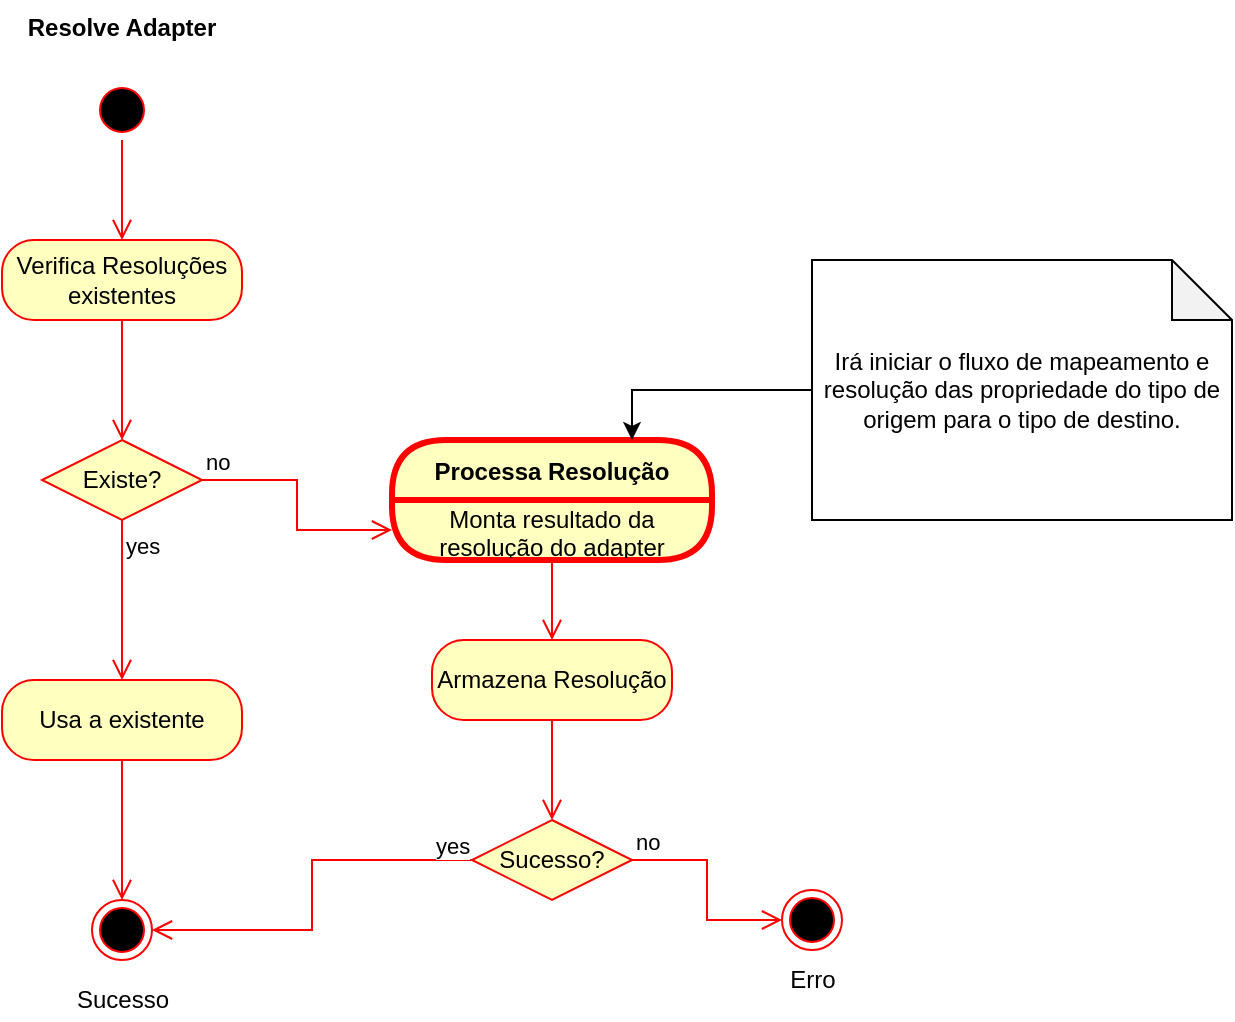 <mxfile version="20.3.0" type="device" pages="8"><diagram id="IdzQeHYrwhcBHL1WJcU2" name="Resolve Adapter"><mxGraphModel dx="2249" dy="865" grid="1" gridSize="10" guides="1" tooltips="1" connect="1" arrows="1" fold="1" page="1" pageScale="1" pageWidth="827" pageHeight="1169" math="0" shadow="0"><root><mxCell id="0"/><mxCell id="1" parent="0"/><mxCell id="XOebIuR2a_Tly_kqfqPs-1" value="" style="ellipse;html=1;shape=startState;fillColor=#000000;strokeColor=#ff0000;" parent="1" vertex="1"><mxGeometry x="40" y="60" width="30" height="30" as="geometry"/></mxCell><mxCell id="XOebIuR2a_Tly_kqfqPs-2" value="" style="edgeStyle=orthogonalEdgeStyle;html=1;verticalAlign=bottom;endArrow=open;endSize=8;strokeColor=#ff0000;rounded=0;entryX=0.5;entryY=0;entryDx=0;entryDy=0;" parent="1" source="XOebIuR2a_Tly_kqfqPs-1" target="XOebIuR2a_Tly_kqfqPs-3" edge="1"><mxGeometry relative="1" as="geometry"><mxPoint x="55" y="150" as="targetPoint"/></mxGeometry></mxCell><mxCell id="XOebIuR2a_Tly_kqfqPs-3" value="Verifica Resoluções&lt;br&gt;existentes" style="rounded=1;whiteSpace=wrap;html=1;arcSize=40;fontColor=#000000;fillColor=#ffffc0;strokeColor=#ff0000;" parent="1" vertex="1"><mxGeometry x="-5" y="140" width="120" height="40" as="geometry"/></mxCell><mxCell id="XOebIuR2a_Tly_kqfqPs-4" value="" style="edgeStyle=orthogonalEdgeStyle;html=1;verticalAlign=bottom;endArrow=open;endSize=8;strokeColor=#ff0000;rounded=0;entryX=0.5;entryY=0;entryDx=0;entryDy=0;" parent="1" source="XOebIuR2a_Tly_kqfqPs-3" target="XOebIuR2a_Tly_kqfqPs-6" edge="1"><mxGeometry relative="1" as="geometry"><mxPoint x="55" y="240" as="targetPoint"/></mxGeometry></mxCell><mxCell id="XOebIuR2a_Tly_kqfqPs-5" value="Resolve Adapter" style="text;align=center;fontStyle=1;verticalAlign=middle;spacingLeft=3;spacingRight=3;strokeColor=none;rotatable=0;points=[[0,0.5],[1,0.5]];portConstraint=eastwest;" parent="1" vertex="1"><mxGeometry y="20" width="110" height="26" as="geometry"/></mxCell><mxCell id="XOebIuR2a_Tly_kqfqPs-6" value="Existe?" style="rhombus;whiteSpace=wrap;html=1;fillColor=#ffffc0;strokeColor=#ff0000;" parent="1" vertex="1"><mxGeometry x="15" y="240" width="80" height="40" as="geometry"/></mxCell><mxCell id="XOebIuR2a_Tly_kqfqPs-7" value="no" style="edgeStyle=orthogonalEdgeStyle;html=1;align=left;verticalAlign=bottom;endArrow=open;endSize=8;strokeColor=#ff0000;rounded=0;entryX=0;entryY=0.5;entryDx=0;entryDy=0;" parent="1" source="XOebIuR2a_Tly_kqfqPs-6" target="XOebIuR2a_Tly_kqfqPs-16" edge="1"><mxGeometry x="-1" relative="1" as="geometry"><mxPoint x="210" y="275" as="targetPoint"/></mxGeometry></mxCell><mxCell id="XOebIuR2a_Tly_kqfqPs-8" value="yes" style="edgeStyle=orthogonalEdgeStyle;html=1;align=left;verticalAlign=top;endArrow=open;endSize=8;strokeColor=#ff0000;rounded=0;entryX=0.5;entryY=0;entryDx=0;entryDy=0;" parent="1" source="XOebIuR2a_Tly_kqfqPs-6" target="XOebIuR2a_Tly_kqfqPs-10" edge="1"><mxGeometry x="-1" relative="1" as="geometry"><mxPoint x="50" y="350" as="targetPoint"/></mxGeometry></mxCell><mxCell id="XOebIuR2a_Tly_kqfqPs-10" value="Usa a existente" style="rounded=1;whiteSpace=wrap;html=1;arcSize=40;fontColor=#000000;fillColor=#ffffc0;strokeColor=#ff0000;" parent="1" vertex="1"><mxGeometry x="-5" y="360" width="120" height="40" as="geometry"/></mxCell><mxCell id="XOebIuR2a_Tly_kqfqPs-11" value="" style="edgeStyle=orthogonalEdgeStyle;html=1;verticalAlign=bottom;endArrow=open;endSize=8;strokeColor=#ff0000;rounded=0;entryX=0.5;entryY=0;entryDx=0;entryDy=0;" parent="1" source="XOebIuR2a_Tly_kqfqPs-10" target="XOebIuR2a_Tly_kqfqPs-12" edge="1"><mxGeometry relative="1" as="geometry"><mxPoint x="55" y="460" as="targetPoint"/></mxGeometry></mxCell><mxCell id="XOebIuR2a_Tly_kqfqPs-15" value="Processa Resolução" style="swimlane;fontStyle=1;align=center;verticalAlign=middle;childLayout=stackLayout;horizontal=1;startSize=30;horizontalStack=0;resizeParent=0;resizeLast=1;container=0;fontColor=#000000;collapsible=0;rounded=1;arcSize=30;strokeColor=#ff0000;fillColor=#ffffc0;swimlaneFillColor=#ffffc0;dropTarget=0;strokeWidth=3;" parent="1" vertex="1"><mxGeometry x="190" y="240" width="160" height="60" as="geometry"/></mxCell><mxCell id="XOebIuR2a_Tly_kqfqPs-16" value="Monta resultado da resolução do adapter" style="text;html=1;strokeColor=none;fillColor=none;align=center;verticalAlign=middle;spacingLeft=4;spacingRight=4;whiteSpace=wrap;overflow=hidden;rotatable=0;fontColor=#000000;" parent="XOebIuR2a_Tly_kqfqPs-15" vertex="1"><mxGeometry y="30" width="160" height="30" as="geometry"/></mxCell><mxCell id="XOebIuR2a_Tly_kqfqPs-17" value="Sucesso?" style="rhombus;whiteSpace=wrap;html=1;fillColor=#ffffc0;strokeColor=#ff0000;" parent="1" vertex="1"><mxGeometry x="230" y="430" width="80" height="40" as="geometry"/></mxCell><mxCell id="XOebIuR2a_Tly_kqfqPs-18" value="no" style="edgeStyle=orthogonalEdgeStyle;html=1;align=left;verticalAlign=bottom;endArrow=open;endSize=8;strokeColor=#ff0000;rounded=0;" parent="1" source="XOebIuR2a_Tly_kqfqPs-17" target="XOebIuR2a_Tly_kqfqPs-27" edge="1"><mxGeometry x="-1" relative="1" as="geometry"><mxPoint x="400" y="480" as="targetPoint"/></mxGeometry></mxCell><mxCell id="XOebIuR2a_Tly_kqfqPs-19" value="yes" style="edgeStyle=orthogonalEdgeStyle;html=1;align=left;verticalAlign=top;endArrow=open;endSize=8;strokeColor=#ff0000;rounded=0;entryX=1;entryY=0.5;entryDx=0;entryDy=0;" parent="1" source="XOebIuR2a_Tly_kqfqPs-17" target="XOebIuR2a_Tly_kqfqPs-12" edge="1"><mxGeometry x="-0.795" y="-20" relative="1" as="geometry"><mxPoint x="270" y="440" as="targetPoint"/><mxPoint as="offset"/></mxGeometry></mxCell><mxCell id="XOebIuR2a_Tly_kqfqPs-24" value="" style="edgeStyle=orthogonalEdgeStyle;html=1;verticalAlign=bottom;endArrow=open;endSize=8;strokeColor=#ff0000;rounded=0;exitX=0.5;exitY=1;exitDx=0;exitDy=0;entryX=0.5;entryY=0;entryDx=0;entryDy=0;" parent="1" source="XOebIuR2a_Tly_kqfqPs-16" target="XOebIuR2a_Tly_kqfqPs-25" edge="1"><mxGeometry relative="1" as="geometry"><mxPoint x="340" y="310" as="targetPoint"/><mxPoint x="590" y="280" as="sourcePoint"/></mxGeometry></mxCell><mxCell id="XOebIuR2a_Tly_kqfqPs-25" value="Armazena Resolução" style="rounded=1;whiteSpace=wrap;html=1;arcSize=40;fontColor=#000000;fillColor=#ffffc0;strokeColor=#ff0000;" parent="1" vertex="1"><mxGeometry x="210" y="340" width="120" height="40" as="geometry"/></mxCell><mxCell id="XOebIuR2a_Tly_kqfqPs-26" value="" style="edgeStyle=orthogonalEdgeStyle;html=1;verticalAlign=bottom;endArrow=open;endSize=8;strokeColor=#ff0000;rounded=0;entryX=0.5;entryY=0;entryDx=0;entryDy=0;" parent="1" source="XOebIuR2a_Tly_kqfqPs-25" target="XOebIuR2a_Tly_kqfqPs-17" edge="1"><mxGeometry relative="1" as="geometry"><mxPoint x="270" y="560" as="targetPoint"/></mxGeometry></mxCell><mxCell id="XOebIuR2a_Tly_kqfqPs-32" value="" style="group" parent="1" vertex="1" connectable="0"><mxGeometry x="380" y="465" width="40" height="55" as="geometry"/></mxCell><mxCell id="XOebIuR2a_Tly_kqfqPs-27" value="" style="ellipse;html=1;shape=endState;fillColor=#000000;strokeColor=#ff0000;" parent="XOebIuR2a_Tly_kqfqPs-32" vertex="1"><mxGeometry x="5" width="30" height="30" as="geometry"/></mxCell><mxCell id="XOebIuR2a_Tly_kqfqPs-29" value="Erro" style="text;html=1;align=center;verticalAlign=middle;resizable=0;points=[];autosize=1;strokeColor=none;fillColor=none;" parent="XOebIuR2a_Tly_kqfqPs-32" vertex="1"><mxGeometry y="35" width="40" height="20" as="geometry"/></mxCell><mxCell id="XOebIuR2a_Tly_kqfqPs-34" value="" style="group" parent="1" vertex="1" connectable="0"><mxGeometry x="25" y="470" width="60" height="60" as="geometry"/></mxCell><mxCell id="XOebIuR2a_Tly_kqfqPs-12" value="" style="ellipse;html=1;shape=endState;fillColor=#000000;strokeColor=#ff0000;" parent="XOebIuR2a_Tly_kqfqPs-34" vertex="1"><mxGeometry x="15" width="30" height="30" as="geometry"/></mxCell><mxCell id="XOebIuR2a_Tly_kqfqPs-33" value="Sucesso" style="text;html=1;align=center;verticalAlign=middle;resizable=0;points=[];autosize=1;strokeColor=none;fillColor=none;" parent="XOebIuR2a_Tly_kqfqPs-34" vertex="1"><mxGeometry y="40" width="60" height="20" as="geometry"/></mxCell><mxCell id="2D5vJiCw_tKub2r3Y9J--2" style="edgeStyle=orthogonalEdgeStyle;rounded=0;orthogonalLoop=1;jettySize=auto;html=1;entryX=0.75;entryY=0;entryDx=0;entryDy=0;" parent="1" source="2D5vJiCw_tKub2r3Y9J--1" target="XOebIuR2a_Tly_kqfqPs-15" edge="1"><mxGeometry relative="1" as="geometry"/></mxCell><mxCell id="2D5vJiCw_tKub2r3Y9J--1" value="Irá iniciar o fluxo de mapeamento e resolução das propriedade do tipo de origem para o tipo de destino." style="shape=note;whiteSpace=wrap;html=1;backgroundOutline=1;darkOpacity=0.05;" parent="1" vertex="1"><mxGeometry x="400" y="150" width="210" height="130" as="geometry"/></mxCell></root></mxGraphModel></diagram><diagram id="T_5XNKmkAgoR-EvJNGAh" name="Map Flow"><mxGraphModel dx="2249" dy="2034" grid="1" gridSize="10" guides="1" tooltips="1" connect="1" arrows="1" fold="1" page="1" pageScale="1" pageWidth="827" pageHeight="1169" math="0" shadow="0"><root><mxCell id="0"/><mxCell id="1" parent="0"/><mxCell id="R6r6SLUcYjLMat5e79R4-1" value="Verifica configuração para mapear propriedades de origem a um método de destino" style="rounded=1;whiteSpace=wrap;html=1;arcSize=40;fontColor=#000000;fillColor=#ffffc0;strokeColor=#ff0000;" parent="1" vertex="1"><mxGeometry x="90" y="90" width="180" height="80" as="geometry"/></mxCell><mxCell id="R6r6SLUcYjLMat5e79R4-2" value="" style="edgeStyle=orthogonalEdgeStyle;html=1;verticalAlign=bottom;endArrow=open;endSize=8;strokeColor=#ff0000;rounded=0;entryX=0.5;entryY=0;entryDx=0;entryDy=0;" parent="1" source="R6r6SLUcYjLMat5e79R4-1" target="R6r6SLUcYjLMat5e79R4-6" edge="1"><mxGeometry relative="1" as="geometry"><mxPoint x="180" y="200" as="targetPoint"/></mxGeometry></mxCell><mxCell id="R6r6SLUcYjLMat5e79R4-3" value="" style="ellipse;html=1;shape=startState;fillColor=#000000;strokeColor=#ff0000;" parent="1" vertex="1"><mxGeometry x="165" y="20" width="30" height="30" as="geometry"/></mxCell><mxCell id="R6r6SLUcYjLMat5e79R4-4" value="" style="edgeStyle=orthogonalEdgeStyle;html=1;verticalAlign=bottom;endArrow=open;endSize=8;strokeColor=#ff0000;rounded=0;entryX=0.5;entryY=0;entryDx=0;entryDy=0;" parent="1" source="R6r6SLUcYjLMat5e79R4-3" target="R6r6SLUcYjLMat5e79R4-1" edge="1"><mxGeometry relative="1" as="geometry"><mxPoint x="180" y="110" as="targetPoint"/></mxGeometry></mxCell><mxCell id="R6r6SLUcYjLMat5e79R4-5" value="&lt;b&gt;&lt;u&gt;Como podem ser feitos os mapeamentos&lt;/u&gt;&lt;/b&gt;&lt;br&gt;&lt;br&gt;As propriedades podem ser mapeadas para outras propriedades, para métodos, para parâmetros de um método ou para parâmetros de um construtor.&lt;br&gt;&lt;br&gt;A configuração de mapeamento pode ser feita por configuração (das opções) ou pode ser descoberta segunda as regras que serão especificadas abaixo.&lt;br&gt;&lt;br&gt;Quando não definida uma configuração de como mapear a propriedade, as tentativas de encontrar uma correspondência será a seguinte:&lt;br&gt;&lt;ul&gt;&lt;li style=&quot;text-align: left;&quot;&gt;Tentar mapear a propriedade para um método, onde o nome da propriedade de origem é o mesmo do método do tipo de destino, e as propriedades do tipo da propriedade de origem podem ser mapeadas (todas) para os parâmetros dos métodos, segundo nome e tipo.&lt;/li&gt;&lt;li style=&quot;text-align: left;&quot;&gt;Tentar mapear para algum parâmetro de um dos construtores. O melhor construtor será utilizado, o qual será o com maior número de parâmetros que se conseguiu mapear. Para desempate, o primeiro construtor é utilizado.&lt;/li&gt;&lt;li style=&quot;text-align: left;&quot;&gt;As propriedades restantes serão mapeadas para outras propriedades, segundo o nome.&lt;/li&gt;&lt;/ul&gt;&lt;div style=&quot;&quot;&gt;Para o mapeamento por nome das propriedades, é utilizado o PropertySelector, onde o nome da propriedade pode ser quebrada em PascalCase e tentado encontrar uma navegação de propriedades. Também há processadores de prefixo e sufixo para os nomes das propriedades.&lt;/div&gt;&lt;div style=&quot;&quot;&gt;&lt;br&gt;&lt;/div&gt;&lt;div style=&quot;&quot;&gt;O mapeamento das propriedades de um tipo de origem diretamente para parâmetros de um método no tipo de destino só é possível através de configuração, a descoberta não trata esta possíbilidade. Neste tipo de mapeamento, o nome do método deve ser informado, ou ele poderá ser obtido pelo nome do tipo de origem.&lt;/div&gt;" style="shape=note;whiteSpace=wrap;html=1;backgroundOutline=1;darkOpacity=0.05;" parent="1" vertex="1"><mxGeometry x="-100" y="-520" width="470" height="490" as="geometry"/></mxCell><mxCell id="R6r6SLUcYjLMat5e79R4-6" value="Possui" style="rhombus;whiteSpace=wrap;html=1;fillColor=#ffffc0;strokeColor=#ff0000;" parent="1" vertex="1"><mxGeometry x="140" y="220" width="80" height="40" as="geometry"/></mxCell><mxCell id="R6r6SLUcYjLMat5e79R4-7" value="no" style="edgeStyle=orthogonalEdgeStyle;html=1;align=left;verticalAlign=bottom;endArrow=open;endSize=8;strokeColor=#ff0000;rounded=0;entryX=0;entryY=0.5;entryDx=0;entryDy=0;" parent="1" source="R6r6SLUcYjLMat5e79R4-6" target="RU9gWsYmvE4l66imnxms-2" edge="1"><mxGeometry x="-1" relative="1" as="geometry"><mxPoint x="320" y="270" as="targetPoint"/></mxGeometry></mxCell><mxCell id="R6r6SLUcYjLMat5e79R4-8" value="yes" style="edgeStyle=orthogonalEdgeStyle;html=1;align=left;verticalAlign=top;endArrow=open;endSize=8;strokeColor=#ff0000;rounded=0;entryX=0.5;entryY=0;entryDx=0;entryDy=0;" parent="1" source="R6r6SLUcYjLMat5e79R4-6" target="R6r6SLUcYjLMat5e79R4-9" edge="1"><mxGeometry x="-1" relative="1" as="geometry"><mxPoint x="180" y="300" as="targetPoint"/></mxGeometry></mxCell><mxCell id="R6r6SLUcYjLMat5e79R4-9" value="Verifica método específicado" style="rounded=1;whiteSpace=wrap;html=1;arcSize=40;fontColor=#000000;fillColor=#ffffc0;strokeColor=#ff0000;" parent="1" vertex="1"><mxGeometry x="120" y="310" width="120" height="40" as="geometry"/></mxCell><mxCell id="R6r6SLUcYjLMat5e79R4-10" value="" style="edgeStyle=orthogonalEdgeStyle;html=1;verticalAlign=bottom;endArrow=open;endSize=8;strokeColor=#ff0000;rounded=0;entryX=0.5;entryY=0;entryDx=0;entryDy=0;" parent="1" source="R6r6SLUcYjLMat5e79R4-9" target="R6r6SLUcYjLMat5e79R4-11" edge="1"><mxGeometry relative="1" as="geometry"><mxPoint x="10" y="320" as="targetPoint"/></mxGeometry></mxCell><mxCell id="R6r6SLUcYjLMat5e79R4-11" value="Existe" style="rhombus;whiteSpace=wrap;html=1;fillColor=#ffffc0;strokeColor=#ff0000;" parent="1" vertex="1"><mxGeometry x="140" y="380" width="80" height="40" as="geometry"/></mxCell><mxCell id="R6r6SLUcYjLMat5e79R4-12" value="no" style="edgeStyle=orthogonalEdgeStyle;html=1;align=left;verticalAlign=bottom;endArrow=open;endSize=8;strokeColor=#ff0000;rounded=0;entryX=0;entryY=0.5;entryDx=0;entryDy=0;" parent="1" source="R6r6SLUcYjLMat5e79R4-11" target="7GL-mb0XsZB3cI9rgnPn-1" edge="1"><mxGeometry x="-1" relative="1" as="geometry"><mxPoint x="260" y="400" as="targetPoint"/><Array as="points"/></mxGeometry></mxCell><mxCell id="R6r6SLUcYjLMat5e79R4-13" value="yes" style="edgeStyle=orthogonalEdgeStyle;html=1;align=left;verticalAlign=top;endArrow=open;endSize=8;strokeColor=#ff0000;rounded=0;entryX=0.5;entryY=0;entryDx=0;entryDy=0;" parent="1" source="R6r6SLUcYjLMat5e79R4-11" target="R6r6SLUcYjLMat5e79R4-14" edge="1"><mxGeometry x="-1" relative="1" as="geometry"><mxPoint x="180" y="470" as="targetPoint"/></mxGeometry></mxCell><mxCell id="R6r6SLUcYjLMat5e79R4-14" value="Mapeia as propriedades para o método" style="rounded=1;whiteSpace=wrap;html=1;arcSize=40;fontColor=#000000;fillColor=#ffffc0;strokeColor=#ff0000;" parent="1" vertex="1"><mxGeometry x="120" y="490" width="120" height="40" as="geometry"/></mxCell><mxCell id="R6r6SLUcYjLMat5e79R4-15" value="" style="edgeStyle=orthogonalEdgeStyle;html=1;verticalAlign=bottom;endArrow=open;endSize=8;strokeColor=#ff0000;rounded=0;entryX=0.5;entryY=0;entryDx=0;entryDy=0;" parent="1" source="R6r6SLUcYjLMat5e79R4-14" target="MSayiY86rXqIj_jojjTO-1" edge="1"><mxGeometry relative="1" as="geometry"><mxPoint x="180" y="570" as="targetPoint"/></mxGeometry></mxCell><mxCell id="MSayiY86rXqIj_jojjTO-1" value="Produz o resultado" style="rounded=1;whiteSpace=wrap;html=1;arcSize=40;fontColor=#000000;fillColor=#ffffc0;strokeColor=#ff0000;" parent="1" vertex="1"><mxGeometry x="120" y="580" width="120" height="40" as="geometry"/></mxCell><mxCell id="MSayiY86rXqIj_jojjTO-2" value="" style="edgeStyle=orthogonalEdgeStyle;html=1;verticalAlign=bottom;endArrow=open;endSize=8;strokeColor=#ff0000;rounded=0;" parent="1" source="MSayiY86rXqIj_jojjTO-1" target="MSayiY86rXqIj_jojjTO-3" edge="1"><mxGeometry relative="1" as="geometry"><mxPoint x="180" y="700" as="targetPoint"/></mxGeometry></mxCell><mxCell id="MSayiY86rXqIj_jojjTO-3" value="" style="ellipse;html=1;shape=endState;fillColor=#000000;strokeColor=#ff0000;" parent="1" vertex="1"><mxGeometry x="165.0" y="660" width="30" height="30" as="geometry"/></mxCell><mxCell id="RU9gWsYmvE4l66imnxms-1" value="Processa Propriedades" style="swimlane;fontStyle=1;align=center;verticalAlign=middle;childLayout=stackLayout;horizontal=1;startSize=30;horizontalStack=0;resizeParent=0;resizeLast=1;container=0;fontColor=#000000;collapsible=0;rounded=1;arcSize=30;strokeColor=#ff0000;fillColor=#ffffc0;swimlaneFillColor=#ffffc0;dropTarget=0;strokeWidth=3;" parent="1" vertex="1"><mxGeometry x="334" y="220" width="216" height="90" as="geometry"/></mxCell><mxCell id="RU9gWsYmvE4l66imnxms-2" value="Processa propriedades para métodos, construtores e propriedades do tipo de destino." style="text;html=1;strokeColor=none;fillColor=none;align=center;verticalAlign=middle;spacingLeft=4;spacingRight=4;whiteSpace=wrap;overflow=hidden;rotatable=0;fontColor=#000000;" parent="RU9gWsYmvE4l66imnxms-1" vertex="1"><mxGeometry y="30" width="216" height="60" as="geometry"/></mxCell><mxCell id="RU9gWsYmvE4l66imnxms-3" value="" style="edgeStyle=orthogonalEdgeStyle;html=1;verticalAlign=bottom;endArrow=open;endSize=8;strokeColor=#ff0000;rounded=0;" parent="1" source="RU9gWsYmvE4l66imnxms-1" target="7GL-mb0XsZB3cI9rgnPn-13" edge="1"><mxGeometry relative="1" as="geometry"><mxPoint x="520" y="370" as="targetPoint"/></mxGeometry></mxCell><mxCell id="7GL-mb0XsZB3cI9rgnPn-1" value="Verifica se existe o nome do método" style="rounded=1;whiteSpace=wrap;html=1;arcSize=40;fontColor=#000000;fillColor=#ffffc0;strokeColor=#ff0000;" parent="1" vertex="1"><mxGeometry x="280" y="380" width="120" height="40" as="geometry"/></mxCell><mxCell id="7GL-mb0XsZB3cI9rgnPn-2" value="" style="edgeStyle=orthogonalEdgeStyle;html=1;verticalAlign=bottom;endArrow=open;endSize=8;strokeColor=#ff0000;rounded=0;entryX=0.5;entryY=0;entryDx=0;entryDy=0;" parent="1" source="7GL-mb0XsZB3cI9rgnPn-1" target="7GL-mb0XsZB3cI9rgnPn-3" edge="1"><mxGeometry relative="1" as="geometry"><mxPoint x="390" y="480" as="targetPoint"/></mxGeometry></mxCell><mxCell id="7GL-mb0XsZB3cI9rgnPn-3" value="Existe" style="rhombus;whiteSpace=wrap;html=1;fillColor=#ffffc0;strokeColor=#ff0000;" parent="1" vertex="1"><mxGeometry x="300" y="490" width="80" height="40" as="geometry"/></mxCell><mxCell id="7GL-mb0XsZB3cI9rgnPn-4" value="no" style="edgeStyle=orthogonalEdgeStyle;html=1;align=left;verticalAlign=bottom;endArrow=open;endSize=8;strokeColor=#ff0000;rounded=0;entryX=0;entryY=0.5;entryDx=0;entryDy=0;" parent="1" source="7GL-mb0XsZB3cI9rgnPn-3" target="7GL-mb0XsZB3cI9rgnPn-7" edge="1"><mxGeometry x="-1" relative="1" as="geometry"><mxPoint x="430" y="510" as="targetPoint"/></mxGeometry></mxCell><mxCell id="7GL-mb0XsZB3cI9rgnPn-5" value="yes" style="edgeStyle=orthogonalEdgeStyle;html=1;align=left;verticalAlign=top;endArrow=open;endSize=8;strokeColor=#ff0000;rounded=0;" parent="1" source="7GL-mb0XsZB3cI9rgnPn-3" target="7GL-mb0XsZB3cI9rgnPn-9" edge="1"><mxGeometry x="-1" relative="1" as="geometry"><mxPoint x="340" y="570" as="targetPoint"/></mxGeometry></mxCell><mxCell id="7GL-mb0XsZB3cI9rgnPn-7" value="Busca métodos pelo nome do tipo de origem" style="rounded=1;whiteSpace=wrap;html=1;arcSize=40;fontColor=#000000;fillColor=#ffffc0;strokeColor=#ff0000;" parent="1" vertex="1"><mxGeometry x="440" y="490" width="140" height="40" as="geometry"/></mxCell><mxCell id="7GL-mb0XsZB3cI9rgnPn-8" value="" style="edgeStyle=orthogonalEdgeStyle;html=1;verticalAlign=bottom;endArrow=open;endSize=8;strokeColor=#ff0000;rounded=0;entryX=0.75;entryY=0;entryDx=0;entryDy=0;" parent="1" source="7GL-mb0XsZB3cI9rgnPn-7" target="7GL-mb0XsZB3cI9rgnPn-14" edge="1"><mxGeometry relative="1" as="geometry"><mxPoint x="492" y="665" as="targetPoint"/></mxGeometry></mxCell><mxCell id="7GL-mb0XsZB3cI9rgnPn-9" value="Busca métodos pelo nome definido" style="rounded=1;whiteSpace=wrap;html=1;arcSize=40;fontColor=#000000;fillColor=#ffffc0;strokeColor=#ff0000;" parent="1" vertex="1"><mxGeometry x="310.0" y="585" width="120" height="40" as="geometry"/></mxCell><mxCell id="7GL-mb0XsZB3cI9rgnPn-12" value="" style="edgeStyle=orthogonalEdgeStyle;html=1;verticalAlign=bottom;endArrow=open;endSize=8;strokeColor=#ff0000;rounded=0;entryX=0.25;entryY=0;entryDx=0;entryDy=0;exitX=0.5;exitY=1;exitDx=0;exitDy=0;" parent="1" source="7GL-mb0XsZB3cI9rgnPn-9" target="7GL-mb0XsZB3cI9rgnPn-14" edge="1"><mxGeometry relative="1" as="geometry"><mxPoint x="392" y="665" as="targetPoint"/><mxPoint x="520" y="540" as="sourcePoint"/></mxGeometry></mxCell><mxCell id="7GL-mb0XsZB3cI9rgnPn-13" value="" style="ellipse;html=1;shape=endState;fillColor=#000000;strokeColor=#ff0000;" parent="1" vertex="1"><mxGeometry x="505" y="355" width="30" height="30" as="geometry"/></mxCell><mxCell id="7GL-mb0XsZB3cI9rgnPn-14" value="Mapeia as propriedades do tipo de origem para os parâmetros de cada um dos métodos" style="rounded=1;whiteSpace=wrap;html=1;arcSize=40;fontColor=#000000;fillColor=#ffffc0;strokeColor=#ff0000;" parent="1" vertex="1"><mxGeometry x="337" y="720" width="210" height="50" as="geometry"/></mxCell><mxCell id="7GL-mb0XsZB3cI9rgnPn-15" value="" style="edgeStyle=orthogonalEdgeStyle;html=1;verticalAlign=bottom;endArrow=open;endSize=8;strokeColor=#ff0000;rounded=0;entryX=1;entryY=0.5;entryDx=0;entryDy=0;" parent="1" source="7GL-mb0XsZB3cI9rgnPn-14" target="7GL-mb0XsZB3cI9rgnPn-16" edge="1"><mxGeometry relative="1" as="geometry"><mxPoint x="445" y="820" as="targetPoint"/></mxGeometry></mxCell><mxCell id="7GL-mb0XsZB3cI9rgnPn-16" value="Escolhe um método e produz o resultado" style="rounded=1;whiteSpace=wrap;html=1;arcSize=40;fontColor=#000000;fillColor=#ffffc0;strokeColor=#ff0000;" parent="1" vertex="1"><mxGeometry x="260" y="810" width="130" height="40" as="geometry"/></mxCell><mxCell id="7GL-mb0XsZB3cI9rgnPn-17" value="" style="edgeStyle=orthogonalEdgeStyle;html=1;verticalAlign=bottom;endArrow=open;endSize=8;strokeColor=#ff0000;rounded=0;entryX=0.5;entryY=1;entryDx=0;entryDy=0;" parent="1" source="7GL-mb0XsZB3cI9rgnPn-16" target="MSayiY86rXqIj_jojjTO-3" edge="1"><mxGeometry relative="1" as="geometry"><mxPoint x="330" y="910" as="targetPoint"/></mxGeometry></mxCell><mxCell id="7GL-mb0XsZB3cI9rgnPn-19" style="edgeStyle=orthogonalEdgeStyle;rounded=0;orthogonalLoop=1;jettySize=auto;html=1;entryX=0.75;entryY=1;entryDx=0;entryDy=0;" parent="1" source="7GL-mb0XsZB3cI9rgnPn-18" target="7GL-mb0XsZB3cI9rgnPn-16" edge="1"><mxGeometry relative="1" as="geometry"/></mxCell><mxCell id="7GL-mb0XsZB3cI9rgnPn-18" value="Em caso de um único método for mapeado com sucesso, produz resultado de sucesso, caso contrário produz resultado de falha." style="shape=note;whiteSpace=wrap;html=1;backgroundOutline=1;darkOpacity=0.05;" parent="1" vertex="1"><mxGeometry x="480" y="810" width="220" height="130" as="geometry"/></mxCell><mxCell id="mT-ol0owRodrQ9J5jYIH-2" style="edgeStyle=orthogonalEdgeStyle;rounded=0;orthogonalLoop=1;jettySize=auto;html=1;entryX=0;entryY=0.5;entryDx=0;entryDy=0;" parent="1" source="mT-ol0owRodrQ9J5jYIH-1" target="MSayiY86rXqIj_jojjTO-3" edge="1"><mxGeometry relative="1" as="geometry"/></mxCell><mxCell id="mT-ol0owRodrQ9J5jYIH-3" style="edgeStyle=orthogonalEdgeStyle;rounded=0;orthogonalLoop=1;jettySize=auto;html=1;entryX=0;entryY=0.5;entryDx=0;entryDy=0;" parent="1" source="mT-ol0owRodrQ9J5jYIH-1" target="MSayiY86rXqIj_jojjTO-1" edge="1"><mxGeometry relative="1" as="geometry"><Array as="points"><mxPoint x="-10" y="600"/></Array></mxGeometry></mxCell><mxCell id="mT-ol0owRodrQ9J5jYIH-4" style="edgeStyle=orthogonalEdgeStyle;rounded=0;orthogonalLoop=1;jettySize=auto;html=1;entryX=0.25;entryY=1;entryDx=0;entryDy=0;" parent="1" source="mT-ol0owRodrQ9J5jYIH-1" target="7GL-mb0XsZB3cI9rgnPn-16" edge="1"><mxGeometry relative="1" as="geometry"><Array as="points"><mxPoint x="-20" y="880"/><mxPoint x="293" y="880"/></Array></mxGeometry></mxCell><mxCell id="mT-ol0owRodrQ9J5jYIH-1" value="O resultado produzido pode ser sucesso ou falha" style="shape=note;whiteSpace=wrap;html=1;backgroundOutline=1;darkOpacity=0.05;" parent="1" vertex="1"><mxGeometry x="-100" y="640" width="160" height="100" as="geometry"/></mxCell></root></mxGraphModel></diagram><diagram id="n1oqejQn-gCP7FEmZJJb" name="Properties"><mxGraphModel dx="2249" dy="865" grid="1" gridSize="10" guides="1" tooltips="1" connect="1" arrows="1" fold="1" page="1" pageScale="1" pageWidth="827" pageHeight="1169" math="0" shadow="0"><root><mxCell id="0"/><mxCell id="1" parent="0"/><mxCell id="093VtsvRetwMNZbFhxsu-1" value="" style="ellipse;html=1;shape=startState;fillColor=#000000;strokeColor=#ff0000;" parent="1" vertex="1"><mxGeometry x="60" y="65" width="30" height="30" as="geometry"/></mxCell><mxCell id="093VtsvRetwMNZbFhxsu-2" value="" style="edgeStyle=orthogonalEdgeStyle;html=1;verticalAlign=bottom;endArrow=open;endSize=8;strokeColor=#ff0000;rounded=0;" parent="1" source="093VtsvRetwMNZbFhxsu-1" target="093VtsvRetwMNZbFhxsu-4" edge="1"><mxGeometry relative="1" as="geometry"><mxPoint x="110" y="117" as="targetPoint"/></mxGeometry></mxCell><mxCell id="093VtsvRetwMNZbFhxsu-3" value="Fluxo de processamento de propriedades para resolução de adaptadores" style="text;align=center;fontStyle=1;verticalAlign=middle;spacingLeft=3;spacingRight=3;strokeColor=none;rotatable=0;points=[[0,0.5],[1,0.5]];portConstraint=eastwest;" parent="1" vertex="1"><mxGeometry x="-140" y="20" width="430" height="26" as="geometry"/></mxCell><mxCell id="093VtsvRetwMNZbFhxsu-4" value="Obtém as propriedades do tipo de origem" style="rounded=1;whiteSpace=wrap;html=1;arcSize=40;fontColor=#000000;fillColor=#ffffc0;strokeColor=#ff0000;" parent="1" vertex="1"><mxGeometry x="15" y="127" width="120" height="50" as="geometry"/></mxCell><mxCell id="093VtsvRetwMNZbFhxsu-9" value="" style="edgeStyle=orthogonalEdgeStyle;html=1;verticalAlign=bottom;endArrow=open;endSize=8;strokeColor=#ff0000;rounded=0;exitX=0.5;exitY=1;exitDx=0;exitDy=0;entryX=0.5;entryY=0;entryDx=0;entryDy=0;" parent="1" source="093VtsvRetwMNZbFhxsu-4" target="wNmXJzKytAiFVtEQmYA9-8" edge="1"><mxGeometry relative="1" as="geometry"><mxPoint x="75" y="240" as="targetPoint"/><mxPoint x="75" y="230" as="sourcePoint"/></mxGeometry></mxCell><mxCell id="093VtsvRetwMNZbFhxsu-10" value="Obtém Configuração da propriedade" style="rounded=1;whiteSpace=wrap;html=1;arcSize=40;fontColor=#000000;fillColor=#ffffc0;strokeColor=#ff0000;" parent="1" vertex="1"><mxGeometry x="473" y="282" width="120" height="40" as="geometry"/></mxCell><mxCell id="093VtsvRetwMNZbFhxsu-11" value="" style="edgeStyle=orthogonalEdgeStyle;html=1;verticalAlign=bottom;endArrow=open;endSize=8;strokeColor=#ff0000;rounded=0;entryX=0.5;entryY=0;entryDx=0;entryDy=0;" parent="1" source="093VtsvRetwMNZbFhxsu-10" target="093VtsvRetwMNZbFhxsu-15" edge="1"><mxGeometry relative="1" as="geometry"><mxPoint x="533" y="362" as="targetPoint"/></mxGeometry></mxCell><mxCell id="093VtsvRetwMNZbFhxsu-40" style="edgeStyle=orthogonalEdgeStyle;rounded=0;orthogonalLoop=1;jettySize=auto;html=1;entryX=0.5;entryY=0;entryDx=0;entryDy=0;" parent="1" source="093VtsvRetwMNZbFhxsu-12" target="093VtsvRetwMNZbFhxsu-10" edge="1"><mxGeometry relative="1" as="geometry"/></mxCell><mxCell id="4INg-DJLtMtQXTV1bmLF-8" style="edgeStyle=orthogonalEdgeStyle;rounded=0;orthogonalLoop=1;jettySize=auto;html=1;entryX=1;entryY=0;entryDx=0;entryDy=0;strokeWidth=1;" parent="1" source="093VtsvRetwMNZbFhxsu-12" target="wNmXJzKytAiFVtEQmYA9-8" edge="1"><mxGeometry relative="1" as="geometry"/></mxCell><mxCell id="093VtsvRetwMNZbFhxsu-12" value="Para cada propriedade da origem, é feito o fluxo" style="shape=note;whiteSpace=wrap;html=1;backgroundOutline=1;darkOpacity=0.05;" parent="1" vertex="1"><mxGeometry x="350" y="120" width="210" height="100" as="geometry"/></mxCell><mxCell id="093VtsvRetwMNZbFhxsu-15" value="Tem mapeamento definido" style="rhombus;whiteSpace=wrap;html=1;fillColor=#ffffc0;strokeColor=#ff0000;" parent="1" vertex="1"><mxGeometry x="465.5" y="352" width="135" height="120" as="geometry"/></mxCell><mxCell id="093VtsvRetwMNZbFhxsu-16" value="no" style="edgeStyle=orthogonalEdgeStyle;html=1;align=left;verticalAlign=bottom;endArrow=open;endSize=8;strokeColor=#ff0000;rounded=0;entryX=0;entryY=0.5;entryDx=0;entryDy=0;" parent="1" source="093VtsvRetwMNZbFhxsu-15" target="4INg-DJLtMtQXTV1bmLF-10" edge="1"><mxGeometry x="-1" relative="1" as="geometry"><mxPoint x="680" y="440" as="targetPoint"/></mxGeometry></mxCell><mxCell id="093VtsvRetwMNZbFhxsu-17" value="yes" style="edgeStyle=orthogonalEdgeStyle;html=1;align=left;verticalAlign=top;endArrow=open;endSize=8;strokeColor=#ff0000;rounded=0;entryX=0.5;entryY=0;entryDx=0;entryDy=0;" parent="1" source="093VtsvRetwMNZbFhxsu-15" target="4INg-DJLtMtQXTV1bmLF-18" edge="1"><mxGeometry x="-1" relative="1" as="geometry"><mxPoint x="533" y="530" as="targetPoint"/></mxGeometry></mxCell><mxCell id="093VtsvRetwMNZbFhxsu-18" value="Tem estratégia &lt;br&gt;definida" style="rhombus;whiteSpace=wrap;html=1;fillColor=#ffffc0;strokeColor=#ff0000;" parent="1" vertex="1"><mxGeometry x="468" y="765" width="130" height="105" as="geometry"/></mxCell><mxCell id="093VtsvRetwMNZbFhxsu-19" value="no" style="edgeStyle=orthogonalEdgeStyle;html=1;align=left;verticalAlign=bottom;endArrow=open;endSize=8;strokeColor=#ff0000;rounded=0;entryX=0;entryY=0.5;entryDx=0;entryDy=0;" parent="1" source="093VtsvRetwMNZbFhxsu-18" target="wNmXJzKytAiFVtEQmYA9-6" edge="1"><mxGeometry x="-1" relative="1" as="geometry"><mxPoint x="718" y="830" as="targetPoint"/></mxGeometry></mxCell><mxCell id="093VtsvRetwMNZbFhxsu-20" value="yes" style="edgeStyle=orthogonalEdgeStyle;html=1;align=left;verticalAlign=top;endArrow=open;endSize=8;strokeColor=#ff0000;rounded=0;entryX=0.5;entryY=0;entryDx=0;entryDy=0;" parent="1" source="093VtsvRetwMNZbFhxsu-18" target="093VtsvRetwMNZbFhxsu-45" edge="1"><mxGeometry x="-1" relative="1" as="geometry"><mxPoint x="533" y="925" as="targetPoint"/></mxGeometry></mxCell><mxCell id="093VtsvRetwMNZbFhxsu-23" value="Obtém estratégia de atribuição" style="rounded=1;whiteSpace=wrap;html=1;arcSize=40;fontColor=#000000;fillColor=#ffffc0;strokeColor=#ff0000;" parent="1" vertex="1"><mxGeometry x="473" y="665" width="120" height="40" as="geometry"/></mxCell><mxCell id="093VtsvRetwMNZbFhxsu-24" value="" style="edgeStyle=orthogonalEdgeStyle;html=1;verticalAlign=bottom;endArrow=open;endSize=8;strokeColor=#ff0000;rounded=0;entryX=0.5;entryY=0;entryDx=0;entryDy=0;" parent="1" source="093VtsvRetwMNZbFhxsu-23" target="093VtsvRetwMNZbFhxsu-18" edge="1"><mxGeometry relative="1" as="geometry"><mxPoint x="593" y="785" as="targetPoint"/></mxGeometry></mxCell><mxCell id="093VtsvRetwMNZbFhxsu-28" value="Adiciona erro" style="rounded=1;whiteSpace=wrap;html=1;arcSize=40;fontColor=#000000;fillColor=#ffffc0;strokeColor=#ff0000;" parent="1" vertex="1"><mxGeometry x="923" y="895" width="120" height="40" as="geometry"/></mxCell><mxCell id="093VtsvRetwMNZbFhxsu-29" value="" style="edgeStyle=orthogonalEdgeStyle;html=1;verticalAlign=bottom;endArrow=open;endSize=8;strokeColor=#ff0000;rounded=0;entryX=1;entryY=0.5;entryDx=0;entryDy=0;exitX=0.5;exitY=1;exitDx=0;exitDy=0;" parent="1" source="093VtsvRetwMNZbFhxsu-28" target="093VtsvRetwMNZbFhxsu-49" edge="1"><mxGeometry relative="1" as="geometry"><mxPoint x="1070" y="1125" as="targetPoint"/></mxGeometry></mxCell><mxCell id="093VtsvRetwMNZbFhxsu-33" value="Resolvido" style="rhombus;whiteSpace=wrap;html=1;fillColor=#ffffc0;strokeColor=#ff0000;" parent="1" vertex="1"><mxGeometry x="758" y="895" width="80" height="40" as="geometry"/></mxCell><mxCell id="093VtsvRetwMNZbFhxsu-34" value="no" style="edgeStyle=orthogonalEdgeStyle;html=1;align=left;verticalAlign=bottom;endArrow=open;endSize=8;strokeColor=#ff0000;rounded=0;entryX=0;entryY=0.5;entryDx=0;entryDy=0;" parent="1" source="093VtsvRetwMNZbFhxsu-33" target="093VtsvRetwMNZbFhxsu-28" edge="1"><mxGeometry x="-1" relative="1" as="geometry"><mxPoint x="938" y="915" as="targetPoint"/></mxGeometry></mxCell><mxCell id="093VtsvRetwMNZbFhxsu-35" value="yes" style="edgeStyle=orthogonalEdgeStyle;html=1;align=left;verticalAlign=top;endArrow=open;endSize=8;strokeColor=#ff0000;rounded=0;entryX=1;entryY=0.5;entryDx=0;entryDy=0;" parent="1" source="093VtsvRetwMNZbFhxsu-33" target="093VtsvRetwMNZbFhxsu-45" edge="1"><mxGeometry x="-0.756" y="-20" relative="1" as="geometry"><mxPoint x="798" y="995" as="targetPoint"/><mxPoint as="offset"/></mxGeometry></mxCell><mxCell id="093VtsvRetwMNZbFhxsu-41" value="" style="ellipse;html=1;shape=startState;fillColor=#000000;strokeColor=#ff0000;" parent="1" vertex="1"><mxGeometry x="400" y="287" width="30" height="30" as="geometry"/></mxCell><mxCell id="093VtsvRetwMNZbFhxsu-43" value="" style="edgeStyle=orthogonalEdgeStyle;html=1;verticalAlign=bottom;endArrow=open;endSize=8;strokeColor=#ff0000;rounded=0;exitX=1;exitY=0.5;exitDx=0;exitDy=0;entryX=0;entryY=0.5;entryDx=0;entryDy=0;" parent="1" source="093VtsvRetwMNZbFhxsu-41" target="093VtsvRetwMNZbFhxsu-10" edge="1"><mxGeometry relative="1" as="geometry"><mxPoint x="185" y="212" as="targetPoint"/><mxPoint x="185" y="162" as="sourcePoint"/></mxGeometry></mxCell><mxCell id="093VtsvRetwMNZbFhxsu-45" value="Aplica Configurações de mapeamento" style="rounded=1;whiteSpace=wrap;html=1;arcSize=40;fontColor=#000000;fillColor=#ffffc0;strokeColor=#ff0000;" parent="1" vertex="1"><mxGeometry x="473" y="935" width="120" height="40" as="geometry"/></mxCell><mxCell id="093VtsvRetwMNZbFhxsu-46" value="" style="edgeStyle=orthogonalEdgeStyle;html=1;verticalAlign=bottom;endArrow=open;endSize=8;strokeColor=#ff0000;rounded=0;" parent="1" source="093VtsvRetwMNZbFhxsu-45" target="093VtsvRetwMNZbFhxsu-49" edge="1"><mxGeometry relative="1" as="geometry"><mxPoint x="533" y="1025" as="targetPoint"/></mxGeometry></mxCell><mxCell id="093VtsvRetwMNZbFhxsu-49" value="" style="ellipse;html=1;shape=endState;fillColor=#000000;strokeColor=#ff0000;" parent="1" vertex="1"><mxGeometry x="518" y="1010" width="30" height="30" as="geometry"/></mxCell><mxCell id="093VtsvRetwMNZbFhxsu-50" value="Mapeamento&lt;br&gt;Resolvido" style="rhombus;whiteSpace=wrap;html=1;fillColor=#ffffc0;strokeColor=#ff0000;" parent="1" vertex="1"><mxGeometry x="25" y="537" width="100" height="80" as="geometry"/></mxCell><mxCell id="093VtsvRetwMNZbFhxsu-51" value="no" style="edgeStyle=orthogonalEdgeStyle;html=1;align=left;verticalAlign=bottom;endArrow=open;endSize=8;strokeColor=#ff0000;rounded=0;entryX=0.5;entryY=0;entryDx=0;entryDy=0;" parent="1" source="093VtsvRetwMNZbFhxsu-50" target="093VtsvRetwMNZbFhxsu-56" edge="1"><mxGeometry x="-1" relative="1" as="geometry"><mxPoint x="210" y="577" as="targetPoint"/><Array as="points"><mxPoint x="210" y="577"/></Array></mxGeometry></mxCell><mxCell id="093VtsvRetwMNZbFhxsu-52" value="yes" style="edgeStyle=orthogonalEdgeStyle;html=1;align=left;verticalAlign=top;endArrow=open;endSize=8;strokeColor=#ff0000;rounded=0;entryX=0.5;entryY=0;entryDx=0;entryDy=0;" parent="1" source="093VtsvRetwMNZbFhxsu-50" target="093VtsvRetwMNZbFhxsu-53" edge="1"><mxGeometry x="-1" relative="1" as="geometry"><mxPoint x="75" y="677" as="targetPoint"/></mxGeometry></mxCell><mxCell id="093VtsvRetwMNZbFhxsu-53" value="Gera Expressions" style="rounded=1;whiteSpace=wrap;html=1;arcSize=40;fontColor=#000000;fillColor=#ffffc0;strokeColor=#ff0000;" parent="1" vertex="1"><mxGeometry x="15" y="687" width="120" height="40" as="geometry"/></mxCell><mxCell id="093VtsvRetwMNZbFhxsu-54" value="" style="edgeStyle=orthogonalEdgeStyle;html=1;verticalAlign=bottom;endArrow=open;endSize=8;strokeColor=#ff0000;rounded=0;" parent="1" source="093VtsvRetwMNZbFhxsu-53" target="093VtsvRetwMNZbFhxsu-55" edge="1"><mxGeometry relative="1" as="geometry"><mxPoint x="75" y="787" as="targetPoint"/></mxGeometry></mxCell><mxCell id="093VtsvRetwMNZbFhxsu-55" value="" style="ellipse;html=1;shape=endState;fillColor=#000000;strokeColor=#ff0000;" parent="1" vertex="1"><mxGeometry x="60" y="772" width="30" height="30" as="geometry"/></mxCell><mxCell id="093VtsvRetwMNZbFhxsu-56" value="Gera Erro" style="rounded=1;whiteSpace=wrap;html=1;arcSize=40;fontColor=#000000;fillColor=#ffffc0;strokeColor=#ff0000;" parent="1" vertex="1"><mxGeometry x="150" y="687" width="120" height="40" as="geometry"/></mxCell><mxCell id="093VtsvRetwMNZbFhxsu-57" value="" style="edgeStyle=orthogonalEdgeStyle;html=1;verticalAlign=bottom;endArrow=open;endSize=8;strokeColor=#ff0000;rounded=0;entryX=1;entryY=0.5;entryDx=0;entryDy=0;exitX=0.5;exitY=1;exitDx=0;exitDy=0;" parent="1" source="093VtsvRetwMNZbFhxsu-56" target="093VtsvRetwMNZbFhxsu-55" edge="1"><mxGeometry relative="1" as="geometry"><mxPoint x="210" y="787" as="targetPoint"/></mxGeometry></mxCell><mxCell id="snZ5EefKU7WyeDVaCGp4-2" style="edgeStyle=orthogonalEdgeStyle;rounded=0;orthogonalLoop=1;jettySize=auto;html=1;entryX=0;entryY=0.5;entryDx=0;entryDy=0;" parent="1" source="snZ5EefKU7WyeDVaCGp4-1" target="093VtsvRetwMNZbFhxsu-53" edge="1"><mxGeometry relative="1" as="geometry"><Array as="points"><mxPoint x="-150" y="707"/></Array></mxGeometry></mxCell><mxCell id="snZ5EefKU7WyeDVaCGp4-3" style="edgeStyle=orthogonalEdgeStyle;rounded=0;orthogonalLoop=1;jettySize=auto;html=1;entryX=0;entryY=0.5;entryDx=0;entryDy=0;" parent="1" source="snZ5EefKU7WyeDVaCGp4-1" target="093VtsvRetwMNZbFhxsu-55" edge="1"><mxGeometry relative="1" as="geometry"/></mxCell><mxCell id="snZ5EefKU7WyeDVaCGp4-1" value="Esse final precisa ser revisto, é mais provável que não serão geradas expressões aqui, mas gerado um resultado, que, em casos de sucesso, se poderá gerar as expressions." style="shape=note;whiteSpace=wrap;html=1;backgroundOutline=1;darkOpacity=0.05;" parent="1" vertex="1"><mxGeometry x="-280" y="767" width="265" height="130" as="geometry"/></mxCell><mxCell id="35zPW1DmoSAa_OLdA8aK-3" value="" style="edgeStyle=orthogonalEdgeStyle;html=1;verticalAlign=bottom;endArrow=open;endSize=8;strokeColor=#ff0000;rounded=0;entryX=0.5;entryY=0;entryDx=0;entryDy=0;exitX=0.5;exitY=1;exitDx=0;exitDy=0;" parent="1" source="wNmXJzKytAiFVtEQmYA9-6" target="093VtsvRetwMNZbFhxsu-33" edge="1"><mxGeometry relative="1" as="geometry"><mxPoint x="793" y="880" as="targetPoint"/><mxPoint x="798" y="845" as="sourcePoint"/></mxGeometry></mxCell><mxCell id="wNmXJzKytAiFVtEQmYA9-6" value="&lt;b&gt;Estratégia de Atribuíção&lt;/b&gt;" style="rounded=1;whiteSpace=wrap;html=1;arcSize=40;fontColor=#000000;fillColor=#ffffc0;strokeColor=#ff0000;strokeWidth=3;" parent="1" vertex="1"><mxGeometry x="717" y="797.5" width="162" height="40" as="geometry"/></mxCell><mxCell id="4INg-DJLtMtQXTV1bmLF-9" style="edgeStyle=orthogonalEdgeStyle;rounded=0;orthogonalLoop=1;jettySize=auto;html=1;entryX=0;entryY=0.5;entryDx=0;entryDy=0;strokeWidth=1;" parent="1" source="wNmXJzKytAiFVtEQmYA9-8" target="093VtsvRetwMNZbFhxsu-41" edge="1"><mxGeometry relative="1" as="geometry"/></mxCell><mxCell id="wNmXJzKytAiFVtEQmYA9-8" value="&lt;b&gt;Processa propriedades configuradas&lt;/b&gt;" style="rounded=1;whiteSpace=wrap;html=1;arcSize=40;fontColor=#000000;fillColor=#ffffc0;strokeColor=#ff0000;strokeWidth=3;" parent="1" vertex="1"><mxGeometry x="-15" y="214" width="180" height="40" as="geometry"/></mxCell><mxCell id="wNmXJzKytAiFVtEQmYA9-9" value="" style="edgeStyle=orthogonalEdgeStyle;html=1;verticalAlign=bottom;endArrow=open;endSize=8;strokeColor=#ff0000;rounded=0;entryX=0.5;entryY=0;entryDx=0;entryDy=0;" parent="1" source="wNmXJzKytAiFVtEQmYA9-8" target="4INg-DJLtMtQXTV1bmLF-3" edge="1"><mxGeometry relative="1" as="geometry"><mxPoint x="100" y="290" as="targetPoint"/></mxGeometry></mxCell><mxCell id="4INg-DJLtMtQXTV1bmLF-1" value="&lt;b&gt;Mapeia propriedades para métodos&lt;/b&gt;" style="rounded=1;whiteSpace=wrap;html=1;arcSize=40;fontColor=#000000;fillColor=#ffffc0;strokeColor=#ff0000;strokeWidth=3;" parent="1" vertex="1"><mxGeometry x="-30" y="370" width="210" height="40" as="geometry"/></mxCell><mxCell id="4INg-DJLtMtQXTV1bmLF-2" value="" style="edgeStyle=orthogonalEdgeStyle;html=1;verticalAlign=bottom;endArrow=open;endSize=8;strokeColor=#ff0000;rounded=0;entryX=0.5;entryY=0;entryDx=0;entryDy=0;" parent="1" source="4INg-DJLtMtQXTV1bmLF-1" target="4INg-DJLtMtQXTV1bmLF-6" edge="1"><mxGeometry relative="1" as="geometry"><mxPoint x="110" y="442" as="targetPoint"/></mxGeometry></mxCell><mxCell id="4INg-DJLtMtQXTV1bmLF-3" value="&lt;b&gt;Mapeia propriedade para construtor&lt;/b&gt;" style="rounded=1;whiteSpace=wrap;html=1;arcSize=40;fontColor=#000000;fillColor=#ffffc0;strokeColor=#ff0000;strokeWidth=3;" parent="1" vertex="1"><mxGeometry x="-32.5" y="292" width="215" height="40" as="geometry"/></mxCell><mxCell id="4INg-DJLtMtQXTV1bmLF-4" value="" style="edgeStyle=orthogonalEdgeStyle;html=1;verticalAlign=bottom;endArrow=open;endSize=8;strokeColor=#ff0000;rounded=0;exitX=0.5;exitY=1;exitDx=0;exitDy=0;entryX=0.5;entryY=0;entryDx=0;entryDy=0;" parent="1" source="4INg-DJLtMtQXTV1bmLF-3" target="4INg-DJLtMtQXTV1bmLF-1" edge="1"><mxGeometry relative="1" as="geometry"><mxPoint x="59.5" y="352" as="targetPoint"/><mxPoint x="-127.5" y="332" as="sourcePoint"/></mxGeometry></mxCell><mxCell id="4INg-DJLtMtQXTV1bmLF-6" value="&lt;b&gt;Mapeia propriedades para propriedades&lt;/b&gt;" style="rounded=1;whiteSpace=wrap;html=1;arcSize=40;fontColor=#000000;fillColor=#ffffc0;strokeColor=#ff0000;strokeWidth=3;" parent="1" vertex="1"><mxGeometry x="-45" y="454" width="240" height="40" as="geometry"/></mxCell><mxCell id="4INg-DJLtMtQXTV1bmLF-7" value="" style="edgeStyle=orthogonalEdgeStyle;html=1;verticalAlign=bottom;endArrow=open;endSize=8;strokeColor=#ff0000;rounded=0;entryX=0.5;entryY=0;entryDx=0;entryDy=0;" parent="1" source="4INg-DJLtMtQXTV1bmLF-6" target="093VtsvRetwMNZbFhxsu-50" edge="1"><mxGeometry relative="1" as="geometry"><mxPoint x="75" y="524" as="targetPoint"/></mxGeometry></mxCell><mxCell id="4INg-DJLtMtQXTV1bmLF-10" value="" style="ellipse;html=1;shape=endState;fillColor=#000000;strokeColor=#ff0000;" parent="1" vertex="1"><mxGeometry x="660" y="397" width="30" height="30" as="geometry"/></mxCell><mxCell id="4INg-DJLtMtQXTV1bmLF-13" style="edgeStyle=orthogonalEdgeStyle;rounded=0;orthogonalLoop=1;jettySize=auto;html=1;entryX=0;entryY=0.5;entryDx=0;entryDy=0;strokeWidth=1;" parent="1" source="4INg-DJLtMtQXTV1bmLF-12" target="wNmXJzKytAiFVtEQmYA9-8" edge="1"><mxGeometry relative="1" as="geometry"><Array as="points"><mxPoint x="-130" y="170"/><mxPoint x="-130" y="234"/></Array></mxGeometry></mxCell><mxCell id="4INg-DJLtMtQXTV1bmLF-14" style="edgeStyle=orthogonalEdgeStyle;rounded=0;orthogonalLoop=1;jettySize=auto;html=1;strokeWidth=1;entryX=0;entryY=0.5;entryDx=0;entryDy=0;" parent="1" source="4INg-DJLtMtQXTV1bmLF-12" target="4INg-DJLtMtQXTV1bmLF-3" edge="1"><mxGeometry relative="1" as="geometry"><Array as="points"><mxPoint x="-130" y="170"/><mxPoint x="-130" y="311"/></Array><mxPoint x="-50" y="311" as="targetPoint"/></mxGeometry></mxCell><mxCell id="4INg-DJLtMtQXTV1bmLF-15" style="edgeStyle=orthogonalEdgeStyle;rounded=0;orthogonalLoop=1;jettySize=auto;html=1;strokeWidth=1;entryX=0;entryY=0.5;entryDx=0;entryDy=0;" parent="1" source="4INg-DJLtMtQXTV1bmLF-12" target="4INg-DJLtMtQXTV1bmLF-1" edge="1"><mxGeometry relative="1" as="geometry"><Array as="points"><mxPoint x="-130" y="170"/><mxPoint x="-130" y="390"/></Array><mxPoint x="-80" y="400" as="targetPoint"/></mxGeometry></mxCell><mxCell id="4INg-DJLtMtQXTV1bmLF-16" style="edgeStyle=orthogonalEdgeStyle;rounded=0;orthogonalLoop=1;jettySize=auto;html=1;entryX=0;entryY=0.5;entryDx=0;entryDy=0;strokeWidth=1;" parent="1" source="4INg-DJLtMtQXTV1bmLF-12" target="4INg-DJLtMtQXTV1bmLF-6" edge="1"><mxGeometry relative="1" as="geometry"><Array as="points"><mxPoint x="-130" y="170"/><mxPoint x="-130" y="474"/></Array></mxGeometry></mxCell><mxCell id="4INg-DJLtMtQXTV1bmLF-12" value="Em cada passo, configurações de mapeamento são adicionadas as propriedades, e o passo seguinte não processa as propriedades já configuradas." style="shape=note;whiteSpace=wrap;html=1;backgroundOutline=1;darkOpacity=0.05;strokeWidth=1;" parent="1" vertex="1"><mxGeometry x="-380" y="102" width="220" height="136" as="geometry"/></mxCell><mxCell id="4INg-DJLtMtQXTV1bmLF-17" value="&lt;b&gt;Mapeia propriedade para um método&lt;/b&gt;" style="rounded=1;whiteSpace=wrap;html=1;arcSize=40;fontColor=#000000;fillColor=#ffffc0;strokeColor=#ff0000;strokeWidth=3;" parent="1" vertex="1"><mxGeometry x="650" y="587" width="240" height="40" as="geometry"/></mxCell><mxCell id="4INg-DJLtMtQXTV1bmLF-18" value="Verifica tipo de mapeamento" style="rounded=1;whiteSpace=wrap;html=1;arcSize=40;fontColor=#000000;fillColor=#ffffc0;strokeColor=#ff0000;" parent="1" vertex="1"><mxGeometry x="473" y="510" width="120" height="40" as="geometry"/></mxCell><mxCell id="4INg-DJLtMtQXTV1bmLF-19" value="" style="edgeStyle=orthogonalEdgeStyle;html=1;verticalAlign=bottom;endArrow=open;endSize=8;strokeColor=#ff0000;rounded=0;entryX=0.5;entryY=0;entryDx=0;entryDy=0;" parent="1" source="4INg-DJLtMtQXTV1bmLF-18" target="4INg-DJLtMtQXTV1bmLF-20" edge="1"><mxGeometry relative="1" as="geometry"><mxPoint x="533" y="580" as="targetPoint"/></mxGeometry></mxCell><mxCell id="4INg-DJLtMtQXTV1bmLF-20" value="Método?" style="rhombus;whiteSpace=wrap;html=1;fillColor=#ffffc0;strokeColor=#ff0000;" parent="1" vertex="1"><mxGeometry x="493" y="587" width="80" height="40" as="geometry"/></mxCell><mxCell id="4INg-DJLtMtQXTV1bmLF-21" value="no" style="edgeStyle=orthogonalEdgeStyle;html=1;align=left;verticalAlign=bottom;endArrow=open;endSize=8;strokeColor=#ff0000;rounded=0;entryX=0.5;entryY=0;entryDx=0;entryDy=0;" parent="1" source="4INg-DJLtMtQXTV1bmLF-20" target="093VtsvRetwMNZbFhxsu-23" edge="1"><mxGeometry x="-0.316" y="-23" relative="1" as="geometry"><mxPoint x="670" y="607" as="targetPoint"/><mxPoint as="offset"/></mxGeometry></mxCell><mxCell id="4INg-DJLtMtQXTV1bmLF-22" value="yes" style="edgeStyle=orthogonalEdgeStyle;html=1;align=left;verticalAlign=top;endArrow=open;endSize=8;strokeColor=#ff0000;rounded=0;entryX=0;entryY=0.5;entryDx=0;entryDy=0;" parent="1" source="4INg-DJLtMtQXTV1bmLF-20" target="4INg-DJLtMtQXTV1bmLF-17" edge="1"><mxGeometry x="-1" y="27" relative="1" as="geometry"><mxPoint x="530" y="687" as="targetPoint"/><mxPoint as="offset"/></mxGeometry></mxCell><mxCell id="4INg-DJLtMtQXTV1bmLF-25" value="" style="edgeStyle=orthogonalEdgeStyle;html=1;verticalAlign=bottom;endArrow=open;endSize=8;strokeColor=#ff0000;rounded=0;entryX=0.5;entryY=1;entryDx=0;entryDy=0;exitX=0.5;exitY=0;exitDx=0;exitDy=0;" parent="1" source="4INg-DJLtMtQXTV1bmLF-17" target="4INg-DJLtMtQXTV1bmLF-10" edge="1"><mxGeometry relative="1" as="geometry"><mxPoint x="543" y="362" as="targetPoint"/><mxPoint x="770" y="580" as="sourcePoint"/></mxGeometry></mxCell></root></mxGraphModel></diagram><diagram id="j1idrA0ycN6ZC_0a2gvb" name="Map to Method"><mxGraphModel dx="2249" dy="865" grid="1" gridSize="10" guides="1" tooltips="1" connect="1" arrows="1" fold="1" page="1" pageScale="1" pageWidth="827" pageHeight="1169" math="0" shadow="0"><root><mxCell id="0"/><mxCell id="1" parent="0"/><mxCell id="9S1au5MP4mmbCGelmA5D-1" value="Fluxo de mapeamento de uma propriedade para um método" style="text;align=center;fontStyle=1;verticalAlign=middle;spacingLeft=3;spacingRight=3;strokeColor=none;rotatable=0;points=[[0,0.5],[1,0.5]];portConstraint=eastwest;" parent="1" vertex="1"><mxGeometry x="219" y="60" width="390" height="26" as="geometry"/></mxCell><mxCell id="9S1au5MP4mmbCGelmA5D-2" value="" style="ellipse;html=1;shape=startState;fillColor=#000000;strokeColor=#ff0000;" parent="1" vertex="1"><mxGeometry x="399" y="110" width="30" height="30" as="geometry"/></mxCell><mxCell id="9S1au5MP4mmbCGelmA5D-3" value="" style="edgeStyle=orthogonalEdgeStyle;html=1;verticalAlign=bottom;endArrow=open;endSize=8;strokeColor=#ff0000;rounded=0;entryX=0.5;entryY=0;entryDx=0;entryDy=0;" parent="1" source="9S1au5MP4mmbCGelmA5D-2" target="DMU_B_F2vbgtKAg45GVi-1" edge="1"><mxGeometry relative="1" as="geometry"><mxPoint x="415" y="190" as="targetPoint"/></mxGeometry></mxCell><mxCell id="xCQcyCIDX3nesBPnVcF7-4" value="Mapeia propriedades para métodos" style="text;align=center;fontStyle=1;verticalAlign=middle;spacingLeft=3;spacingRight=3;strokeColor=none;rotatable=0;points=[[0,0.5],[1,0.5]];portConstraint=eastwest;" parent="1" vertex="1"><mxGeometry x="-210" y="80" width="250" height="26" as="geometry"/></mxCell><mxCell id="xCQcyCIDX3nesBPnVcF7-5" value="" style="ellipse;html=1;shape=startState;fillColor=#000000;strokeColor=#ff0000;" parent="1" vertex="1"><mxGeometry x="-100" y="120" width="30" height="30" as="geometry"/></mxCell><mxCell id="xCQcyCIDX3nesBPnVcF7-6" value="" style="edgeStyle=orthogonalEdgeStyle;html=1;verticalAlign=bottom;endArrow=open;endSize=8;strokeColor=#ff0000;rounded=0;entryX=0.5;entryY=0;entryDx=0;entryDy=0;" parent="1" source="xCQcyCIDX3nesBPnVcF7-5" target="7hculR3PexHYPVwYTQQU-1" edge="1"><mxGeometry relative="1" as="geometry"><mxPoint x="-85" y="200" as="targetPoint"/></mxGeometry></mxCell><mxCell id="S1zryVBl9QltsluH_zjC-10" style="edgeStyle=orthogonalEdgeStyle;rounded=0;orthogonalLoop=1;jettySize=auto;html=1;entryX=0;entryY=0.5;entryDx=0;entryDy=0;strokeWidth=1;" parent="1" source="7hculR3PexHYPVwYTQQU-1" target="9S1au5MP4mmbCGelmA5D-2" edge="1"><mxGeometry relative="1" as="geometry"/></mxCell><mxCell id="7hculR3PexHYPVwYTQQU-1" value="&lt;b&gt;Mapeia propriedade para um método&lt;/b&gt;" style="rounded=1;whiteSpace=wrap;html=1;arcSize=40;fontColor=#000000;fillColor=#ffffc0;strokeColor=#ff0000;strokeWidth=3;" parent="1" vertex="1"><mxGeometry x="-205" y="220" width="240" height="40" as="geometry"/></mxCell><mxCell id="7hculR3PexHYPVwYTQQU-2" value="Verifica sucesso" style="rounded=1;whiteSpace=wrap;html=1;arcSize=40;fontColor=#000000;fillColor=#ffffc0;strokeColor=#ff0000;" parent="1" vertex="1"><mxGeometry x="-145" y="300" width="120" height="40" as="geometry"/></mxCell><mxCell id="7hculR3PexHYPVwYTQQU-5" value="" style="edgeStyle=orthogonalEdgeStyle;html=1;verticalAlign=bottom;endArrow=open;endSize=8;strokeColor=#ff0000;rounded=0;exitX=0.5;exitY=1;exitDx=0;exitDy=0;entryX=0.5;entryY=0;entryDx=0;entryDy=0;" parent="1" source="7hculR3PexHYPVwYTQQU-1" target="7hculR3PexHYPVwYTQQU-2" edge="1"><mxGeometry relative="1" as="geometry"><mxPoint x="-75" y="410" as="targetPoint"/><mxPoint x="-75" y="350" as="sourcePoint"/></mxGeometry></mxCell><mxCell id="S1zryVBl9QltsluH_zjC-1" value="Aplica Configurações de mapeamento" style="rounded=1;whiteSpace=wrap;html=1;arcSize=40;fontColor=#000000;fillColor=#ffffc0;strokeColor=#ff0000;" parent="1" vertex="1"><mxGeometry x="-145" y="460" width="120" height="40" as="geometry"/></mxCell><mxCell id="S1zryVBl9QltsluH_zjC-2" value="" style="edgeStyle=orthogonalEdgeStyle;html=1;verticalAlign=bottom;endArrow=open;endSize=8;strokeColor=#ff0000;rounded=0;" parent="1" source="S1zryVBl9QltsluH_zjC-1" target="S1zryVBl9QltsluH_zjC-3" edge="1"><mxGeometry relative="1" as="geometry"><mxPoint x="-85" y="650" as="targetPoint"/></mxGeometry></mxCell><mxCell id="S1zryVBl9QltsluH_zjC-3" value="" style="ellipse;html=1;shape=endState;fillColor=#000000;strokeColor=#ff0000;" parent="1" vertex="1"><mxGeometry x="-100" y="530" width="30" height="30" as="geometry"/></mxCell><mxCell id="S1zryVBl9QltsluH_zjC-4" value="Sucesso?" style="rhombus;whiteSpace=wrap;html=1;fillColor=#ffffc0;strokeColor=#ff0000;" parent="1" vertex="1"><mxGeometry x="-125" y="370" width="80" height="40" as="geometry"/></mxCell><mxCell id="S1zryVBl9QltsluH_zjC-5" value="no" style="edgeStyle=orthogonalEdgeStyle;html=1;align=left;verticalAlign=bottom;endArrow=open;endSize=8;strokeColor=#ff0000;rounded=0;entryX=1;entryY=0.5;entryDx=0;entryDy=0;exitX=1;exitY=0.5;exitDx=0;exitDy=0;" parent="1" source="S1zryVBl9QltsluH_zjC-4" target="S1zryVBl9QltsluH_zjC-3" edge="1"><mxGeometry x="-1" relative="1" as="geometry"><mxPoint x="50" y="390" as="targetPoint"/><Array as="points"><mxPoint x="10" y="390"/><mxPoint x="10" y="545"/></Array></mxGeometry></mxCell><mxCell id="S1zryVBl9QltsluH_zjC-6" value="yes" style="edgeStyle=orthogonalEdgeStyle;html=1;align=left;verticalAlign=top;endArrow=open;endSize=8;strokeColor=#ff0000;rounded=0;entryX=0.5;entryY=0;entryDx=0;entryDy=0;" parent="1" source="S1zryVBl9QltsluH_zjC-4" target="S1zryVBl9QltsluH_zjC-1" edge="1"><mxGeometry x="-1" relative="1" as="geometry"><mxPoint x="-90" y="470" as="targetPoint"/></mxGeometry></mxCell><mxCell id="S1zryVBl9QltsluH_zjC-7" value="" style="edgeStyle=orthogonalEdgeStyle;html=1;verticalAlign=bottom;endArrow=open;endSize=8;strokeColor=#ff0000;rounded=0;exitX=0.5;exitY=1;exitDx=0;exitDy=0;entryX=0.5;entryY=0;entryDx=0;entryDy=0;" parent="1" source="7hculR3PexHYPVwYTQQU-2" target="S1zryVBl9QltsluH_zjC-4" edge="1"><mxGeometry relative="1" as="geometry"><mxPoint x="-75" y="310" as="targetPoint"/><mxPoint x="-75" y="270" as="sourcePoint"/></mxGeometry></mxCell><mxCell id="S1zryVBl9QltsluH_zjC-9" style="edgeStyle=orthogonalEdgeStyle;rounded=0;orthogonalLoop=1;jettySize=auto;html=1;entryX=0;entryY=0.5;entryDx=0;entryDy=0;strokeWidth=1;" parent="1" source="S1zryVBl9QltsluH_zjC-8" target="S1zryVBl9QltsluH_zjC-1" edge="1"><mxGeometry relative="1" as="geometry"/></mxCell><mxCell id="S1zryVBl9QltsluH_zjC-8" value="Caso não seja sucesso, a propriedade poderá ser mapeada para outra lugar, como construtor ou outra propriedade." style="shape=note;whiteSpace=wrap;html=1;backgroundOutline=1;darkOpacity=0.05;strokeWidth=1;" parent="1" vertex="1"><mxGeometry x="-405" y="380" width="200" height="100" as="geometry"/></mxCell><mxCell id="DMU_B_F2vbgtKAg45GVi-1" value="Verifica método especificado" style="rounded=1;whiteSpace=wrap;html=1;arcSize=40;fontColor=#000000;fillColor=#ffffc0;strokeColor=#ff0000;" parent="1" vertex="1"><mxGeometry x="354" y="180" width="120" height="40" as="geometry"/></mxCell><mxCell id="DMU_B_F2vbgtKAg45GVi-2" value="Existe" style="rhombus;whiteSpace=wrap;html=1;fillColor=#ffffc0;strokeColor=#ff0000;" parent="1" vertex="1"><mxGeometry x="374" y="250" width="80" height="40" as="geometry"/></mxCell><mxCell id="DMU_B_F2vbgtKAg45GVi-3" value="yes" style="edgeStyle=orthogonalEdgeStyle;html=1;align=left;verticalAlign=top;endArrow=open;endSize=8;strokeColor=#ff0000;rounded=0;entryX=0.25;entryY=0;entryDx=0;entryDy=0;" parent="1" source="DMU_B_F2vbgtKAg45GVi-2" target="vCGyNNhTyl8Q-EIIY6B6-11" edge="1"><mxGeometry x="-1" relative="1" as="geometry"><mxPoint x="414" y="370" as="targetPoint"/><Array as="points"><mxPoint x="414" y="500"/><mxPoint x="498" y="500"/></Array></mxGeometry></mxCell><mxCell id="DMU_B_F2vbgtKAg45GVi-6" value="" style="edgeStyle=orthogonalEdgeStyle;html=1;verticalAlign=bottom;endArrow=open;endSize=8;strokeColor=#ff0000;rounded=0;entryX=0.5;entryY=0;entryDx=0;entryDy=0;exitX=0.5;exitY=1;exitDx=0;exitDy=0;" parent="1" source="DMU_B_F2vbgtKAg45GVi-1" target="DMU_B_F2vbgtKAg45GVi-2" edge="1"><mxGeometry relative="1" as="geometry"><mxPoint x="425" y="200" as="targetPoint"/><mxPoint x="500" y="260" as="sourcePoint"/></mxGeometry></mxCell><mxCell id="DMU_B_F2vbgtKAg45GVi-7" value="no" style="edgeStyle=orthogonalEdgeStyle;html=1;align=left;verticalAlign=bottom;endArrow=open;endSize=8;strokeColor=#ff0000;rounded=0;exitX=1;exitY=0.5;exitDx=0;exitDy=0;entryX=0;entryY=0.5;entryDx=0;entryDy=0;" parent="1" source="DMU_B_F2vbgtKAg45GVi-2" target="vCGyNNhTyl8Q-EIIY6B6-1" edge="1"><mxGeometry x="-1" relative="1" as="geometry"><mxPoint x="530" y="270" as="targetPoint"/><mxPoint x="-35" y="400" as="sourcePoint"/><mxPoint as="offset"/></mxGeometry></mxCell><mxCell id="DMU_B_F2vbgtKAg45GVi-8" value="Mapeou?" style="rhombus;whiteSpace=wrap;html=1;fillColor=#ffffc0;strokeColor=#ff0000;" parent="1" vertex="1"><mxGeometry x="520" y="660" width="80" height="40" as="geometry"/></mxCell><mxCell id="DMU_B_F2vbgtKAg45GVi-9" value="no" style="edgeStyle=orthogonalEdgeStyle;html=1;align=left;verticalAlign=bottom;endArrow=open;endSize=8;strokeColor=#ff0000;rounded=0;entryX=0;entryY=0.5;entryDx=0;entryDy=0;" parent="1" source="DMU_B_F2vbgtKAg45GVi-8" target="BHoy8yeRaePePGErTNDp-5" edge="1"><mxGeometry x="-1" relative="1" as="geometry"><mxPoint x="640" y="690" as="targetPoint"/></mxGeometry></mxCell><mxCell id="DMU_B_F2vbgtKAg45GVi-10" value="yes" style="edgeStyle=orthogonalEdgeStyle;html=1;align=left;verticalAlign=top;endArrow=open;endSize=8;strokeColor=#ff0000;rounded=0;entryX=0.5;entryY=0;entryDx=0;entryDy=0;" parent="1" source="DMU_B_F2vbgtKAg45GVi-8" target="vCGyNNhTyl8Q-EIIY6B6-13" edge="1"><mxGeometry x="-1" relative="1" as="geometry"><mxPoint x="500" y="770" as="targetPoint"/></mxGeometry></mxCell><mxCell id="vCGyNNhTyl8Q-EIIY6B6-1" value="Verifica se tem nome especificado" style="rounded=1;whiteSpace=wrap;html=1;arcSize=40;fontColor=#000000;fillColor=#ffffc0;strokeColor=#ff0000;" parent="1" vertex="1"><mxGeometry x="500" y="250" width="120" height="40" as="geometry"/></mxCell><mxCell id="vCGyNNhTyl8Q-EIIY6B6-2" value="" style="edgeStyle=orthogonalEdgeStyle;html=1;verticalAlign=bottom;endArrow=open;endSize=8;strokeColor=#ff0000;rounded=0;entryX=0.5;entryY=0;entryDx=0;entryDy=0;" parent="1" source="vCGyNNhTyl8Q-EIIY6B6-1" target="vCGyNNhTyl8Q-EIIY6B6-4" edge="1"><mxGeometry relative="1" as="geometry"><mxPoint x="560" y="350" as="targetPoint"/></mxGeometry></mxCell><mxCell id="vCGyNNhTyl8Q-EIIY6B6-4" value="Existe" style="rhombus;whiteSpace=wrap;html=1;fillColor=#ffffc0;strokeColor=#ff0000;" parent="1" vertex="1"><mxGeometry x="520" y="330" width="80" height="40" as="geometry"/></mxCell><mxCell id="vCGyNNhTyl8Q-EIIY6B6-5" value="no" style="edgeStyle=orthogonalEdgeStyle;html=1;align=left;verticalAlign=bottom;endArrow=open;endSize=8;strokeColor=#ff0000;rounded=0;entryX=0.5;entryY=0;entryDx=0;entryDy=0;" parent="1" source="vCGyNNhTyl8Q-EIIY6B6-4" target="vCGyNNhTyl8Q-EIIY6B6-9" edge="1"><mxGeometry x="-1" relative="1" as="geometry"><mxPoint x="700" y="380" as="targetPoint"/></mxGeometry></mxCell><mxCell id="vCGyNNhTyl8Q-EIIY6B6-6" value="yes" style="edgeStyle=orthogonalEdgeStyle;html=1;align=left;verticalAlign=top;endArrow=open;endSize=8;strokeColor=#ff0000;rounded=0;entryX=0.5;entryY=0;entryDx=0;entryDy=0;" parent="1" source="vCGyNNhTyl8Q-EIIY6B6-4" target="vCGyNNhTyl8Q-EIIY6B6-7" edge="1"><mxGeometry x="-1" relative="1" as="geometry"><mxPoint x="560" y="410" as="targetPoint"/></mxGeometry></mxCell><mxCell id="vCGyNNhTyl8Q-EIIY6B6-7" value="Procura métodos pelo nome especificado" style="rounded=1;whiteSpace=wrap;html=1;arcSize=40;fontColor=#000000;fillColor=#ffffc0;strokeColor=#ff0000;strokeWidth=3;" parent="1" vertex="1"><mxGeometry x="480" y="420" width="160" height="40" as="geometry"/></mxCell><mxCell id="vCGyNNhTyl8Q-EIIY6B6-8" value="" style="edgeStyle=orthogonalEdgeStyle;html=1;verticalAlign=bottom;endArrow=open;endSize=8;strokeColor=#ff0000;rounded=0;entryX=0.5;entryY=0;entryDx=0;entryDy=0;" parent="1" source="vCGyNNhTyl8Q-EIIY6B6-7" target="vCGyNNhTyl8Q-EIIY6B6-11" edge="1"><mxGeometry relative="1" as="geometry"><mxPoint x="560" y="520" as="targetPoint"/></mxGeometry></mxCell><mxCell id="vCGyNNhTyl8Q-EIIY6B6-9" value="Procura método pelo nome da propriedade de origem" style="rounded=1;whiteSpace=wrap;html=1;arcSize=40;fontColor=#000000;fillColor=#ffffc0;strokeColor=#ff0000;strokeWidth=3;" parent="1" vertex="1"><mxGeometry x="660" y="420" width="180" height="40" as="geometry"/></mxCell><mxCell id="vCGyNNhTyl8Q-EIIY6B6-10" value="" style="edgeStyle=orthogonalEdgeStyle;html=1;verticalAlign=bottom;endArrow=open;endSize=8;strokeColor=#ff0000;rounded=0;entryX=0.75;entryY=0;entryDx=0;entryDy=0;" parent="1" source="vCGyNNhTyl8Q-EIIY6B6-9" target="vCGyNNhTyl8Q-EIIY6B6-11" edge="1"><mxGeometry relative="1" as="geometry"><mxPoint x="710" y="510" as="targetPoint"/></mxGeometry></mxCell><mxCell id="vCGyNNhTyl8Q-EIIY6B6-21" style="edgeStyle=orthogonalEdgeStyle;rounded=0;orthogonalLoop=1;jettySize=auto;html=1;entryX=0;entryY=0.5;entryDx=0;entryDy=0;strokeWidth=1;" parent="1" source="vCGyNNhTyl8Q-EIIY6B6-11" target="vCGyNNhTyl8Q-EIIY6B6-17" edge="1"><mxGeometry relative="1" as="geometry"><Array as="points"><mxPoint x="930" y="585"/><mxPoint x="930" y="115"/></Array></mxGeometry></mxCell><mxCell id="vCGyNNhTyl8Q-EIIY6B6-11" value="Mapeia as propriedades do tipo da propriedade de origem para os parâmetors do método" style="rounded=1;whiteSpace=wrap;html=1;arcSize=40;fontColor=#000000;fillColor=#ffffc0;strokeColor=#ff0000;strokeWidth=3;" parent="1" vertex="1"><mxGeometry x="435" y="555" width="250" height="60" as="geometry"/></mxCell><mxCell id="vCGyNNhTyl8Q-EIIY6B6-12" value="" style="edgeStyle=orthogonalEdgeStyle;html=1;verticalAlign=bottom;endArrow=open;endSize=8;strokeColor=#ff0000;rounded=0;entryX=0.5;entryY=0;entryDx=0;entryDy=0;" parent="1" source="vCGyNNhTyl8Q-EIIY6B6-11" target="DMU_B_F2vbgtKAg45GVi-8" edge="1"><mxGeometry relative="1" as="geometry"><mxPoint x="414" y="650" as="targetPoint"/></mxGeometry></mxCell><mxCell id="vCGyNNhTyl8Q-EIIY6B6-13" value="Gera resultado de sucesso" style="rounded=1;whiteSpace=wrap;html=1;arcSize=40;fontColor=#000000;fillColor=#ffffc0;strokeColor=#ff0000;" parent="1" vertex="1"><mxGeometry x="500" y="740" width="120" height="40" as="geometry"/></mxCell><mxCell id="vCGyNNhTyl8Q-EIIY6B6-14" value="" style="edgeStyle=orthogonalEdgeStyle;html=1;verticalAlign=bottom;endArrow=open;endSize=8;strokeColor=#ff0000;rounded=0;entryX=0;entryY=0.5;entryDx=0;entryDy=0;" parent="1" source="vCGyNNhTyl8Q-EIIY6B6-13" target="vCGyNNhTyl8Q-EIIY6B6-15" edge="1"><mxGeometry relative="1" as="geometry"><mxPoint x="510" y="890" as="targetPoint"/></mxGeometry></mxCell><mxCell id="vCGyNNhTyl8Q-EIIY6B6-15" value="" style="ellipse;html=1;shape=endState;fillColor=#000000;strokeColor=#ff0000;" parent="1" vertex="1"><mxGeometry x="705" y="745" width="30" height="30" as="geometry"/></mxCell><mxCell id="vCGyNNhTyl8Q-EIIY6B6-16" value="Mapeia propriedades de um tipo para parâmetros" style="text;align=center;fontStyle=1;verticalAlign=middle;spacingLeft=3;spacingRight=3;strokeColor=none;rotatable=0;points=[[0,0.5],[1,0.5]];portConstraint=eastwest;" parent="1" vertex="1"><mxGeometry x="1066" y="60" width="350" height="26" as="geometry"/></mxCell><mxCell id="vCGyNNhTyl8Q-EIIY6B6-17" value="" style="ellipse;html=1;shape=startState;fillColor=#000000;strokeColor=#ff0000;" parent="1" vertex="1"><mxGeometry x="1226" y="100" width="30" height="30" as="geometry"/></mxCell><mxCell id="vCGyNNhTyl8Q-EIIY6B6-18" value="" style="edgeStyle=orthogonalEdgeStyle;html=1;verticalAlign=bottom;endArrow=open;endSize=8;strokeColor=#ff0000;rounded=0;entryX=0.5;entryY=0;entryDx=0;entryDy=0;" parent="1" source="vCGyNNhTyl8Q-EIIY6B6-17" target="vCGyNNhTyl8Q-EIIY6B6-22" edge="1"><mxGeometry relative="1" as="geometry"><mxPoint x="1241" y="170" as="targetPoint"/></mxGeometry></mxCell><mxCell id="vCGyNNhTyl8Q-EIIY6B6-20" style="edgeStyle=orthogonalEdgeStyle;rounded=0;orthogonalLoop=1;jettySize=auto;html=1;strokeWidth=1;entryX=0.75;entryY=0;entryDx=0;entryDy=0;" parent="1" source="vCGyNNhTyl8Q-EIIY6B6-19" target="vCGyNNhTyl8Q-EIIY6B6-9" edge="1"><mxGeometry relative="1" as="geometry"><mxPoint x="870" y="440" as="targetPoint"/></mxGeometry></mxCell><mxCell id="vCGyNNhTyl8Q-EIIY6B6-19" value="Procurar por um nome é uma rotina especial, para tipo de procura (método, parâmetro, propriedade) existe um fluxo." style="shape=note;whiteSpace=wrap;html=1;backgroundOutline=1;darkOpacity=0.05;strokeWidth=1;" parent="1" vertex="1"><mxGeometry x="700" y="210" width="190" height="120" as="geometry"/></mxCell><mxCell id="vCGyNNhTyl8Q-EIIY6B6-22" value="Verifica se propriedade tem parâmetro especificado" style="rounded=1;whiteSpace=wrap;html=1;arcSize=40;fontColor=#000000;fillColor=#ffffc0;strokeColor=#ff0000;" parent="1" vertex="1"><mxGeometry x="1141" y="190" width="200" height="40" as="geometry"/></mxCell><mxCell id="vCGyNNhTyl8Q-EIIY6B6-23" value="" style="edgeStyle=orthogonalEdgeStyle;html=1;verticalAlign=bottom;endArrow=open;endSize=8;strokeColor=#ff0000;rounded=0;entryX=0.5;entryY=0;entryDx=0;entryDy=0;" parent="1" source="vCGyNNhTyl8Q-EIIY6B6-22" target="vCGyNNhTyl8Q-EIIY6B6-24" edge="1"><mxGeometry relative="1" as="geometry"><mxPoint x="1241" y="270" as="targetPoint"/></mxGeometry></mxCell><mxCell id="vCGyNNhTyl8Q-EIIY6B6-24" value="Existe" style="rhombus;whiteSpace=wrap;html=1;fillColor=#ffffc0;strokeColor=#ff0000;" parent="1" vertex="1"><mxGeometry x="1201" y="280" width="80" height="40" as="geometry"/></mxCell><mxCell id="vCGyNNhTyl8Q-EIIY6B6-25" value="no" style="edgeStyle=orthogonalEdgeStyle;html=1;align=left;verticalAlign=bottom;endArrow=open;endSize=8;strokeColor=#ff0000;rounded=0;entryX=0;entryY=0.5;entryDx=0;entryDy=0;" parent="1" source="vCGyNNhTyl8Q-EIIY6B6-24" target="vCGyNNhTyl8Q-EIIY6B6-27" edge="1"><mxGeometry x="-1" relative="1" as="geometry"><mxPoint x="1380" y="300" as="targetPoint"/></mxGeometry></mxCell><mxCell id="vCGyNNhTyl8Q-EIIY6B6-26" value="yes" style="edgeStyle=orthogonalEdgeStyle;html=1;align=left;verticalAlign=top;endArrow=open;endSize=8;strokeColor=#ff0000;rounded=0;entryX=0.5;entryY=0;entryDx=0;entryDy=0;" parent="1" source="vCGyNNhTyl8Q-EIIY6B6-24" target="vCGyNNhTyl8Q-EIIY6B6-29" edge="1"><mxGeometry x="-1" relative="1" as="geometry"><mxPoint x="1240" y="380" as="targetPoint"/></mxGeometry></mxCell><mxCell id="vCGyNNhTyl8Q-EIIY6B6-27" value="Procura parâmetro pelo nome da propriedade" style="rounded=1;whiteSpace=wrap;html=1;arcSize=40;fontColor=#000000;fillColor=#ffffc0;strokeColor=#ff0000;strokeWidth=3;" parent="1" vertex="1"><mxGeometry x="1350" y="280" width="160" height="40" as="geometry"/></mxCell><mxCell id="vCGyNNhTyl8Q-EIIY6B6-28" value="" style="edgeStyle=orthogonalEdgeStyle;html=1;verticalAlign=bottom;endArrow=open;endSize=8;strokeColor=#ff0000;rounded=0;entryX=0.5;entryY=0;entryDx=0;entryDy=0;" parent="1" source="vCGyNNhTyl8Q-EIIY6B6-27" target="vCGyNNhTyl8Q-EIIY6B6-31" edge="1"><mxGeometry relative="1" as="geometry"><mxPoint x="1460" y="380" as="targetPoint"/></mxGeometry></mxCell><mxCell id="vCGyNNhTyl8Q-EIIY6B6-29" value="Obtém parâmetro especificado" style="rounded=1;whiteSpace=wrap;html=1;arcSize=40;fontColor=#000000;fillColor=#ffffc0;strokeColor=#ff0000;" parent="1" vertex="1"><mxGeometry x="1181" y="370" width="120" height="40" as="geometry"/></mxCell><mxCell id="vCGyNNhTyl8Q-EIIY6B6-30" value="" style="edgeStyle=orthogonalEdgeStyle;html=1;verticalAlign=bottom;endArrow=open;endSize=8;strokeColor=#ff0000;rounded=0;entryX=0;entryY=0.5;entryDx=0;entryDy=0;" parent="1" source="vCGyNNhTyl8Q-EIIY6B6-29" target="vCGyNNhTyl8Q-EIIY6B6-31" edge="1"><mxGeometry relative="1" as="geometry"><mxPoint x="1241" y="490" as="targetPoint"/></mxGeometry></mxCell><mxCell id="vCGyNNhTyl8Q-EIIY6B6-31" value="Achou?" style="rhombus;whiteSpace=wrap;html=1;fillColor=#ffffc0;strokeColor=#ff0000;" parent="1" vertex="1"><mxGeometry x="1290" y="470" width="80" height="40" as="geometry"/></mxCell><mxCell id="vCGyNNhTyl8Q-EIIY6B6-32" value="no" style="edgeStyle=orthogonalEdgeStyle;html=1;align=left;verticalAlign=bottom;endArrow=open;endSize=8;strokeColor=#ff0000;rounded=0;entryX=0.5;entryY=0;entryDx=0;entryDy=0;" parent="1" source="vCGyNNhTyl8Q-EIIY6B6-31" target="vCGyNNhTyl8Q-EIIY6B6-34" edge="1"><mxGeometry x="-1" relative="1" as="geometry"><mxPoint x="1420" y="490" as="targetPoint"/></mxGeometry></mxCell><mxCell id="vCGyNNhTyl8Q-EIIY6B6-33" value="yes" style="edgeStyle=orthogonalEdgeStyle;html=1;align=left;verticalAlign=top;endArrow=open;endSize=8;strokeColor=#ff0000;rounded=0;entryX=0.5;entryY=0;entryDx=0;entryDy=0;" parent="1" source="vCGyNNhTyl8Q-EIIY6B6-31" target="_gIwcX5GDBJgBqZfb-BG-4" edge="1"><mxGeometry x="-1" relative="1" as="geometry"><mxPoint x="1330" y="570" as="targetPoint"/></mxGeometry></mxCell><mxCell id="vCGyNNhTyl8Q-EIIY6B6-34" value="Gera resultado de falha" style="rounded=1;whiteSpace=wrap;html=1;arcSize=40;fontColor=#000000;fillColor=#ffffc0;strokeColor=#ff0000;" parent="1" vertex="1"><mxGeometry x="1490" y="860" width="120" height="40" as="geometry"/></mxCell><mxCell id="vCGyNNhTyl8Q-EIIY6B6-35" value="" style="edgeStyle=orthogonalEdgeStyle;html=1;verticalAlign=bottom;endArrow=open;endSize=8;strokeColor=#ff0000;rounded=0;exitX=0.5;exitY=1;exitDx=0;exitDy=0;entryX=1;entryY=0.5;entryDx=0;entryDy=0;" parent="1" source="vCGyNNhTyl8Q-EIIY6B6-34" target="vCGyNNhTyl8Q-EIIY6B6-36" edge="1"><mxGeometry relative="1" as="geometry"><mxPoint x="1390" y="800" as="targetPoint"/></mxGeometry></mxCell><mxCell id="vCGyNNhTyl8Q-EIIY6B6-36" value="" style="ellipse;html=1;shape=endState;fillColor=#000000;strokeColor=#ff0000;" parent="1" vertex="1"><mxGeometry x="1410" y="920" width="30" height="30" as="geometry"/></mxCell><mxCell id="_gIwcX5GDBJgBqZfb-BG-1" value="Tem estratégia &lt;br&gt;definida" style="rhombus;whiteSpace=wrap;html=1;fillColor=#ffffc0;strokeColor=#ff0000;" parent="1" vertex="1"><mxGeometry x="1176" y="650" width="130" height="105" as="geometry"/></mxCell><mxCell id="_gIwcX5GDBJgBqZfb-BG-2" value="no" style="edgeStyle=orthogonalEdgeStyle;html=1;align=left;verticalAlign=bottom;endArrow=open;endSize=8;strokeColor=#ff0000;rounded=0;entryX=0;entryY=0.5;entryDx=0;entryDy=0;" parent="1" source="_gIwcX5GDBJgBqZfb-BG-1" target="_gIwcX5GDBJgBqZfb-BG-8" edge="1"><mxGeometry x="-1" relative="1" as="geometry"><mxPoint x="1360" y="905" as="targetPoint"/></mxGeometry></mxCell><mxCell id="_gIwcX5GDBJgBqZfb-BG-3" value="yes" style="edgeStyle=orthogonalEdgeStyle;html=1;align=left;verticalAlign=top;endArrow=open;endSize=8;strokeColor=#ff0000;rounded=0;entryX=0.5;entryY=0;entryDx=0;entryDy=0;" parent="1" source="_gIwcX5GDBJgBqZfb-BG-1" target="_gIwcX5GDBJgBqZfb-BG-6" edge="1"><mxGeometry x="-1" relative="1" as="geometry"><mxPoint x="1175" y="1000" as="targetPoint"/></mxGeometry></mxCell><mxCell id="_gIwcX5GDBJgBqZfb-BG-4" value="Obtém estratégia de atribuição" style="rounded=1;whiteSpace=wrap;html=1;arcSize=40;fontColor=#000000;fillColor=#ffffc0;strokeColor=#ff0000;" parent="1" vertex="1"><mxGeometry x="1181" y="575" width="120" height="40" as="geometry"/></mxCell><mxCell id="_gIwcX5GDBJgBqZfb-BG-5" value="" style="edgeStyle=orthogonalEdgeStyle;html=1;verticalAlign=bottom;endArrow=open;endSize=8;strokeColor=#ff0000;rounded=0;entryX=0.5;entryY=0;entryDx=0;entryDy=0;" parent="1" source="_gIwcX5GDBJgBqZfb-BG-4" target="_gIwcX5GDBJgBqZfb-BG-1" edge="1"><mxGeometry relative="1" as="geometry"><mxPoint x="1235" y="860" as="targetPoint"/></mxGeometry></mxCell><mxCell id="_gIwcX5GDBJgBqZfb-BG-6" value="Aplica Configurações de mapeamento" style="rounded=1;whiteSpace=wrap;html=1;arcSize=40;fontColor=#000000;fillColor=#ffffc0;strokeColor=#ff0000;" parent="1" vertex="1"><mxGeometry x="1181" y="860" width="120" height="40" as="geometry"/></mxCell><mxCell id="_gIwcX5GDBJgBqZfb-BG-7" value="" style="edgeStyle=orthogonalEdgeStyle;html=1;verticalAlign=bottom;endArrow=open;endSize=8;strokeColor=#ff0000;rounded=0;exitX=0.5;exitY=1;exitDx=0;exitDy=0;entryX=0.5;entryY=0;entryDx=0;entryDy=0;" parent="1" source="_gIwcX5GDBJgBqZfb-BG-8" target="BHoy8yeRaePePGErTNDp-1" edge="1"><mxGeometry relative="1" as="geometry"><mxPoint x="1431" y="780" as="targetPoint"/><mxPoint x="1440" y="920" as="sourcePoint"/></mxGeometry></mxCell><mxCell id="_gIwcX5GDBJgBqZfb-BG-8" value="&lt;b&gt;Estratégia de Atribuíção&lt;/b&gt;" style="rounded=1;whiteSpace=wrap;html=1;arcSize=40;fontColor=#000000;fillColor=#ffffc0;strokeColor=#ff0000;strokeWidth=3;" parent="1" vertex="1"><mxGeometry x="1350" y="682.5" width="162" height="40" as="geometry"/></mxCell><mxCell id="BHoy8yeRaePePGErTNDp-1" value="Resolvido" style="rhombus;whiteSpace=wrap;html=1;fillColor=#ffffc0;strokeColor=#ff0000;" parent="1" vertex="1"><mxGeometry x="1391" y="790" width="80" height="40" as="geometry"/></mxCell><mxCell id="BHoy8yeRaePePGErTNDp-2" value="no" style="edgeStyle=orthogonalEdgeStyle;html=1;align=left;verticalAlign=bottom;endArrow=open;endSize=8;strokeColor=#ff0000;rounded=0;entryX=0.25;entryY=0;entryDx=0;entryDy=0;" parent="1" source="BHoy8yeRaePePGErTNDp-1" target="vCGyNNhTyl8Q-EIIY6B6-34" edge="1"><mxGeometry x="-1" relative="1" as="geometry"><mxPoint x="1556" y="810" as="targetPoint"/></mxGeometry></mxCell><mxCell id="BHoy8yeRaePePGErTNDp-3" value="yes" style="edgeStyle=orthogonalEdgeStyle;html=1;align=left;verticalAlign=top;endArrow=open;endSize=8;strokeColor=#ff0000;rounded=0;entryX=1;entryY=0.5;entryDx=0;entryDy=0;" parent="1" source="BHoy8yeRaePePGErTNDp-1" target="_gIwcX5GDBJgBqZfb-BG-6" edge="1"><mxGeometry x="-0.756" y="-20" relative="1" as="geometry"><mxPoint x="1226" y="850" as="targetPoint"/><mxPoint as="offset"/></mxGeometry></mxCell><mxCell id="BHoy8yeRaePePGErTNDp-4" value="" style="edgeStyle=orthogonalEdgeStyle;html=1;verticalAlign=bottom;endArrow=open;endSize=8;strokeColor=#ff0000;rounded=0;exitX=0.5;exitY=1;exitDx=0;exitDy=0;entryX=0;entryY=0.5;entryDx=0;entryDy=0;" parent="1" source="_gIwcX5GDBJgBqZfb-BG-6" target="vCGyNNhTyl8Q-EIIY6B6-36" edge="1"><mxGeometry relative="1" as="geometry"><mxPoint x="1435" y="1000" as="targetPoint"/><mxPoint x="1560" y="910" as="sourcePoint"/></mxGeometry></mxCell><mxCell id="BHoy8yeRaePePGErTNDp-5" value="Gera resultado de falha" style="rounded=1;whiteSpace=wrap;html=1;arcSize=40;fontColor=#000000;fillColor=#ffffc0;strokeColor=#ff0000;" parent="1" vertex="1"><mxGeometry x="660" y="660" width="120" height="40" as="geometry"/></mxCell><mxCell id="BHoy8yeRaePePGErTNDp-7" value="" style="edgeStyle=orthogonalEdgeStyle;html=1;verticalAlign=bottom;endArrow=open;endSize=8;strokeColor=#ff0000;rounded=0;entryX=0.5;entryY=0;entryDx=0;entryDy=0;exitX=0.5;exitY=1;exitDx=0;exitDy=0;" parent="1" source="BHoy8yeRaePePGErTNDp-5" target="vCGyNNhTyl8Q-EIIY6B6-15" edge="1"><mxGeometry relative="1" as="geometry"><mxPoint x="715" y="770" as="targetPoint"/><mxPoint x="630" y="770" as="sourcePoint"/></mxGeometry></mxCell><mxCell id="BHoy8yeRaePePGErTNDp-8" value="Procura método pelo nome" style="text;align=center;fontStyle=1;verticalAlign=middle;spacingLeft=3;spacingRight=3;strokeColor=none;rotatable=0;points=[[0,0.5],[1,0.5]];portConstraint=eastwest;" parent="1" vertex="1"><mxGeometry x="1968" y="60" width="200" height="26" as="geometry"/></mxCell><mxCell id="BHoy8yeRaePePGErTNDp-9" value="" style="ellipse;html=1;shape=startState;fillColor=#000000;strokeColor=#ff0000;" parent="1" vertex="1"><mxGeometry x="2053" y="100" width="30" height="30" as="geometry"/></mxCell><mxCell id="BHoy8yeRaePePGErTNDp-10" value="" style="edgeStyle=orthogonalEdgeStyle;html=1;verticalAlign=bottom;endArrow=open;endSize=8;strokeColor=#ff0000;rounded=0;entryX=0.5;entryY=0;entryDx=0;entryDy=0;" parent="1" source="BHoy8yeRaePePGErTNDp-9" target="BHoy8yeRaePePGErTNDp-12" edge="1"><mxGeometry relative="1" as="geometry"><mxPoint x="2091" y="190" as="targetPoint"/></mxGeometry></mxCell><mxCell id="BHoy8yeRaePePGErTNDp-53" style="edgeStyle=orthogonalEdgeStyle;rounded=0;orthogonalLoop=1;jettySize=auto;html=1;entryX=0;entryY=0.5;entryDx=0;entryDy=0;strokeWidth=1;" parent="1" source="BHoy8yeRaePePGErTNDp-11" target="BHoy8yeRaePePGErTNDp-14" edge="1"><mxGeometry relative="1" as="geometry"><Array as="points"><mxPoint x="1950" y="505"/><mxPoint x="1950" y="410"/></Array></mxGeometry></mxCell><mxCell id="BHoy8yeRaePePGErTNDp-54" style="edgeStyle=orthogonalEdgeStyle;rounded=0;orthogonalLoop=1;jettySize=auto;html=1;entryX=0;entryY=0.5;entryDx=0;entryDy=0;strokeWidth=1;" parent="1" source="BHoy8yeRaePePGErTNDp-11" target="BHoy8yeRaePePGErTNDp-16" edge="1"><mxGeometry relative="1" as="geometry"><Array as="points"><mxPoint x="1950" y="505"/><mxPoint x="1950" y="625"/></Array></mxGeometry></mxCell><mxCell id="BHoy8yeRaePePGErTNDp-11" value="Exemplos de name handler para método poderia ser algo como AddAlgo onde o prefixo ou sufixo seria Add" style="shape=note;whiteSpace=wrap;html=1;backgroundOutline=1;darkOpacity=0.05;" parent="1" vertex="1"><mxGeometry x="1700" y="450" width="230" height="110" as="geometry"/></mxCell><mxCell id="BHoy8yeRaePePGErTNDp-12" value="Procura por um método com o nome exato" style="rounded=1;whiteSpace=wrap;html=1;arcSize=40;fontColor=#000000;fillColor=#ffffc0;strokeColor=#ff0000;" parent="1" vertex="1"><mxGeometry x="1983" y="190" width="170" height="40" as="geometry"/></mxCell><mxCell id="BHoy8yeRaePePGErTNDp-14" value="Procura com TargetNameHandler" style="rounded=1;whiteSpace=wrap;html=1;arcSize=40;fontColor=#000000;fillColor=#ffffc0;strokeColor=#ff0000;" parent="1" vertex="1"><mxGeometry x="2008" y="390" width="120" height="40" as="geometry"/></mxCell><mxCell id="BHoy8yeRaePePGErTNDp-16" value="Procura com SourceNameHandler e TargetNameHandler" style="rounded=1;whiteSpace=wrap;html=1;arcSize=40;fontColor=#000000;fillColor=#ffffc0;strokeColor=#ff0000;" parent="1" vertex="1"><mxGeometry x="1993" y="590" width="150" height="70" as="geometry"/></mxCell><mxCell id="BHoy8yeRaePePGErTNDp-26" value="" style="edgeStyle=orthogonalEdgeStyle;html=1;verticalAlign=bottom;endArrow=open;endSize=8;strokeColor=#ff0000;rounded=0;entryX=0.5;entryY=0;entryDx=0;entryDy=0;exitX=0.5;exitY=1;exitDx=0;exitDy=0;" parent="1" source="BHoy8yeRaePePGErTNDp-12" target="BHoy8yeRaePePGErTNDp-33" edge="1"><mxGeometry relative="1" as="geometry"><mxPoint x="2068" y="270" as="targetPoint"/><mxPoint x="2078" y="140" as="sourcePoint"/></mxGeometry></mxCell><mxCell id="BHoy8yeRaePePGErTNDp-33" value="Achou?" style="rhombus;whiteSpace=wrap;html=1;fillColor=#ffffc0;strokeColor=#ff0000;" parent="1" vertex="1"><mxGeometry x="2028" y="280" width="80" height="40" as="geometry"/></mxCell><mxCell id="BHoy8yeRaePePGErTNDp-34" value="no" style="edgeStyle=orthogonalEdgeStyle;html=1;align=left;verticalAlign=bottom;endArrow=open;endSize=8;strokeColor=#ff0000;rounded=0;entryX=0.5;entryY=0;entryDx=0;entryDy=0;" parent="1" source="BHoy8yeRaePePGErTNDp-33" target="BHoy8yeRaePePGErTNDp-14" edge="1"><mxGeometry x="-0.6" y="2" relative="1" as="geometry"><mxPoint x="2210" y="300" as="targetPoint"/><mxPoint as="offset"/></mxGeometry></mxCell><mxCell id="BHoy8yeRaePePGErTNDp-35" value="yes" style="edgeStyle=orthogonalEdgeStyle;html=1;align=left;verticalAlign=top;endArrow=open;endSize=8;strokeColor=#ff0000;rounded=0;entryX=0.75;entryY=0;entryDx=0;entryDy=0;" parent="1" source="BHoy8yeRaePePGErTNDp-33" target="BHoy8yeRaePePGErTNDp-47" edge="1"><mxGeometry x="-1" relative="1" as="geometry"><mxPoint x="2200" y="300" as="targetPoint"/></mxGeometry></mxCell><mxCell id="BHoy8yeRaePePGErTNDp-39" value="Achou?" style="rhombus;whiteSpace=wrap;html=1;fillColor=#ffffc0;strokeColor=#ff0000;" parent="1" vertex="1"><mxGeometry x="2028" y="470" width="80" height="40" as="geometry"/></mxCell><mxCell id="BHoy8yeRaePePGErTNDp-40" value="no" style="edgeStyle=orthogonalEdgeStyle;html=1;align=left;verticalAlign=bottom;endArrow=open;endSize=8;strokeColor=#ff0000;rounded=0;entryX=0.5;entryY=0;entryDx=0;entryDy=0;" parent="1" source="BHoy8yeRaePePGErTNDp-39" target="BHoy8yeRaePePGErTNDp-16" edge="1"><mxGeometry x="-0.6" y="2" relative="1" as="geometry"><mxPoint x="2068" y="580" as="targetPoint"/><mxPoint as="offset"/></mxGeometry></mxCell><mxCell id="BHoy8yeRaePePGErTNDp-41" value="yes" style="edgeStyle=orthogonalEdgeStyle;html=1;align=left;verticalAlign=top;endArrow=open;endSize=8;strokeColor=#ff0000;rounded=0;entryX=0.5;entryY=0;entryDx=0;entryDy=0;" parent="1" source="BHoy8yeRaePePGErTNDp-39" target="BHoy8yeRaePePGErTNDp-47" edge="1"><mxGeometry x="-1" relative="1" as="geometry"><mxPoint x="2200" y="490" as="targetPoint"/></mxGeometry></mxCell><mxCell id="BHoy8yeRaePePGErTNDp-42" value="" style="edgeStyle=orthogonalEdgeStyle;html=1;verticalAlign=bottom;endArrow=open;endSize=8;strokeColor=#ff0000;rounded=0;entryX=0.5;entryY=0;entryDx=0;entryDy=0;exitX=0.5;exitY=1;exitDx=0;exitDy=0;" parent="1" source="BHoy8yeRaePePGErTNDp-14" target="BHoy8yeRaePePGErTNDp-39" edge="1"><mxGeometry relative="1" as="geometry"><mxPoint x="2078" y="290" as="targetPoint"/><mxPoint x="2078" y="240" as="sourcePoint"/></mxGeometry></mxCell><mxCell id="BHoy8yeRaePePGErTNDp-43" value="Achou?" style="rhombus;whiteSpace=wrap;html=1;fillColor=#ffffc0;strokeColor=#ff0000;" parent="1" vertex="1"><mxGeometry x="2028" y="710" width="80" height="40" as="geometry"/></mxCell><mxCell id="BHoy8yeRaePePGErTNDp-44" value="no" style="edgeStyle=orthogonalEdgeStyle;html=1;align=left;verticalAlign=bottom;endArrow=open;endSize=8;strokeColor=#ff0000;rounded=0;entryX=0.5;entryY=0;entryDx=0;entryDy=0;" parent="1" source="BHoy8yeRaePePGErTNDp-43" target="BHoy8yeRaePePGErTNDp-49" edge="1"><mxGeometry x="-0.6" y="2" relative="1" as="geometry"><mxPoint x="2068" y="830" as="targetPoint"/><mxPoint as="offset"/></mxGeometry></mxCell><mxCell id="BHoy8yeRaePePGErTNDp-45" value="yes" style="edgeStyle=orthogonalEdgeStyle;html=1;align=left;verticalAlign=top;endArrow=open;endSize=8;strokeColor=#ff0000;rounded=0;entryX=0.25;entryY=0;entryDx=0;entryDy=0;" parent="1" source="BHoy8yeRaePePGErTNDp-43" target="BHoy8yeRaePePGErTNDp-47" edge="1"><mxGeometry x="-1" relative="1" as="geometry"><mxPoint x="2200" y="730" as="targetPoint"/></mxGeometry></mxCell><mxCell id="BHoy8yeRaePePGErTNDp-46" value="" style="edgeStyle=orthogonalEdgeStyle;html=1;verticalAlign=bottom;endArrow=open;endSize=8;strokeColor=#ff0000;rounded=0;entryX=0.5;entryY=0;entryDx=0;entryDy=0;exitX=0.5;exitY=1;exitDx=0;exitDy=0;" parent="1" source="BHoy8yeRaePePGErTNDp-16" target="BHoy8yeRaePePGErTNDp-43" edge="1"><mxGeometry relative="1" as="geometry"><mxPoint x="2078" y="480" as="targetPoint"/><mxPoint x="2110" y="680" as="sourcePoint"/></mxGeometry></mxCell><mxCell id="BHoy8yeRaePePGErTNDp-47" value="Gera resultado com os métodos" style="rounded=1;whiteSpace=wrap;html=1;arcSize=40;fontColor=#000000;fillColor=#ffffc0;strokeColor=#ff0000;" parent="1" vertex="1"><mxGeometry x="2158" y="850" width="120" height="40" as="geometry"/></mxCell><mxCell id="BHoy8yeRaePePGErTNDp-48" value="" style="edgeStyle=orthogonalEdgeStyle;html=1;verticalAlign=bottom;endArrow=open;endSize=8;strokeColor=#ff0000;rounded=0;entryX=1;entryY=0.5;entryDx=0;entryDy=0;" parent="1" source="BHoy8yeRaePePGErTNDp-47" target="BHoy8yeRaePePGErTNDp-52" edge="1"><mxGeometry relative="1" as="geometry"><mxPoint x="2228" y="950" as="targetPoint"/></mxGeometry></mxCell><mxCell id="BHoy8yeRaePePGErTNDp-49" value="Gera falha" style="rounded=1;whiteSpace=wrap;html=1;arcSize=40;fontColor=#000000;fillColor=#ffffc0;strokeColor=#ff0000;" parent="1" vertex="1"><mxGeometry x="2008" y="850" width="120" height="40" as="geometry"/></mxCell><mxCell id="BHoy8yeRaePePGErTNDp-50" value="" style="edgeStyle=orthogonalEdgeStyle;html=1;verticalAlign=bottom;endArrow=open;endSize=8;strokeColor=#ff0000;rounded=0;entryX=0;entryY=0.5;entryDx=0;entryDy=0;" parent="1" source="BHoy8yeRaePePGErTNDp-49" target="BHoy8yeRaePePGErTNDp-52" edge="1"><mxGeometry relative="1" as="geometry"><mxPoint x="2068" y="950" as="targetPoint"/></mxGeometry></mxCell><mxCell id="BHoy8yeRaePePGErTNDp-52" value="" style="ellipse;html=1;shape=endState;fillColor=#000000;strokeColor=#ff0000;" parent="1" vertex="1"><mxGeometry x="2128" y="930" width="30" height="30" as="geometry"/></mxCell><mxCell id="BHoy8yeRaePePGErTNDp-55" value="Procura parâmetro pelo nome" style="text;align=center;fontStyle=1;verticalAlign=middle;spacingLeft=3;spacingRight=3;strokeColor=none;rotatable=0;points=[[0,0.5],[1,0.5]];portConstraint=eastwest;" parent="1" vertex="1"><mxGeometry x="2780" y="60" width="230" height="26" as="geometry"/></mxCell><mxCell id="BHoy8yeRaePePGErTNDp-56" value="" style="ellipse;html=1;shape=startState;fillColor=#000000;strokeColor=#ff0000;" parent="1" vertex="1"><mxGeometry x="2880" y="100" width="30" height="30" as="geometry"/></mxCell><mxCell id="BHoy8yeRaePePGErTNDp-57" value="" style="edgeStyle=orthogonalEdgeStyle;html=1;verticalAlign=bottom;endArrow=open;endSize=8;strokeColor=#ff0000;rounded=0;entryX=0.5;entryY=0;entryDx=0;entryDy=0;" parent="1" source="BHoy8yeRaePePGErTNDp-56" target="_Rf9R0g3t9AW4T2--OPF-1" edge="1"><mxGeometry relative="1" as="geometry"><mxPoint x="2895" y="170" as="targetPoint"/></mxGeometry></mxCell><mxCell id="_Rf9R0g3t9AW4T2--OPF-1" value="Procura por nome exato" style="rounded=1;whiteSpace=wrap;html=1;arcSize=40;fontColor=#000000;fillColor=#ffffc0;strokeColor=#ff0000;" parent="1" vertex="1"><mxGeometry x="2835" y="180" width="120" height="40" as="geometry"/></mxCell><mxCell id="_Rf9R0g3t9AW4T2--OPF-2" value="" style="edgeStyle=orthogonalEdgeStyle;html=1;verticalAlign=bottom;endArrow=open;endSize=8;strokeColor=#ff0000;rounded=0;entryX=0.5;entryY=0;entryDx=0;entryDy=0;" parent="1" source="_Rf9R0g3t9AW4T2--OPF-1" target="_Rf9R0g3t9AW4T2--OPF-3" edge="1"><mxGeometry relative="1" as="geometry"><mxPoint x="2895" y="250" as="targetPoint"/></mxGeometry></mxCell><mxCell id="_Rf9R0g3t9AW4T2--OPF-3" value="Achou?" style="rhombus;whiteSpace=wrap;html=1;fillColor=#ffffc0;strokeColor=#ff0000;" parent="1" vertex="1"><mxGeometry x="2855" y="270" width="80" height="40" as="geometry"/></mxCell><mxCell id="_Rf9R0g3t9AW4T2--OPF-4" value="no" style="edgeStyle=orthogonalEdgeStyle;html=1;align=left;verticalAlign=bottom;endArrow=open;endSize=8;strokeColor=#ff0000;rounded=0;entryX=0;entryY=0.5;entryDx=0;entryDy=0;" parent="1" source="_Rf9R0g3t9AW4T2--OPF-3" target="_Rf9R0g3t9AW4T2--OPF-7" edge="1"><mxGeometry x="-1" relative="1" as="geometry"><mxPoint x="3000" y="290" as="targetPoint"/></mxGeometry></mxCell><mxCell id="_Rf9R0g3t9AW4T2--OPF-5" value="yes" style="edgeStyle=orthogonalEdgeStyle;html=1;align=left;verticalAlign=top;endArrow=open;endSize=8;strokeColor=#ff0000;rounded=0;entryX=0.5;entryY=0;entryDx=0;entryDy=0;" parent="1" source="_Rf9R0g3t9AW4T2--OPF-3" target="_Rf9R0g3t9AW4T2--OPF-12" edge="1"><mxGeometry x="-1" relative="1" as="geometry"><mxPoint x="2895" y="350" as="targetPoint"/></mxGeometry></mxCell><mxCell id="_Rf9R0g3t9AW4T2--OPF-7" value="Procura com SourceNameHandler" style="rounded=1;whiteSpace=wrap;html=1;arcSize=40;fontColor=#000000;fillColor=#ffffc0;strokeColor=#ff0000;" parent="1" vertex="1"><mxGeometry x="2990" y="270" width="120" height="40" as="geometry"/></mxCell><mxCell id="_Rf9R0g3t9AW4T2--OPF-8" value="" style="edgeStyle=orthogonalEdgeStyle;html=1;verticalAlign=bottom;endArrow=open;endSize=8;strokeColor=#ff0000;rounded=0;entryX=0.5;entryY=0;entryDx=0;entryDy=0;entryPerimeter=0;" parent="1" source="_Rf9R0g3t9AW4T2--OPF-7" target="_Rf9R0g3t9AW4T2--OPF-9" edge="1"><mxGeometry relative="1" as="geometry"><mxPoint x="3050" y="370" as="targetPoint"/></mxGeometry></mxCell><mxCell id="_Rf9R0g3t9AW4T2--OPF-9" value="Achou?" style="rhombus;whiteSpace=wrap;html=1;fillColor=#ffffc0;strokeColor=#ff0000;" parent="1" vertex="1"><mxGeometry x="3010" y="340" width="80" height="40" as="geometry"/></mxCell><mxCell id="_Rf9R0g3t9AW4T2--OPF-10" value="no" style="edgeStyle=orthogonalEdgeStyle;html=1;align=left;verticalAlign=bottom;endArrow=open;endSize=8;strokeColor=#ff0000;rounded=0;entryX=0.5;entryY=0;entryDx=0;entryDy=0;exitX=1;exitY=0.5;exitDx=0;exitDy=0;" parent="1" source="_Rf9R0g3t9AW4T2--OPF-9" target="_Rf9R0g3t9AW4T2--OPF-14" edge="1"><mxGeometry x="-1" relative="1" as="geometry"><mxPoint x="3140" y="360" as="targetPoint"/></mxGeometry></mxCell><mxCell id="_Rf9R0g3t9AW4T2--OPF-11" value="yes" style="edgeStyle=orthogonalEdgeStyle;html=1;align=left;verticalAlign=top;endArrow=open;endSize=8;strokeColor=#ff0000;rounded=0;entryX=0.75;entryY=0;entryDx=0;entryDy=0;" parent="1" source="_Rf9R0g3t9AW4T2--OPF-9" target="_Rf9R0g3t9AW4T2--OPF-12" edge="1"><mxGeometry x="-0.784" y="-20" relative="1" as="geometry"><mxPoint x="3050" y="410" as="targetPoint"/><mxPoint as="offset"/></mxGeometry></mxCell><mxCell id="_Rf9R0g3t9AW4T2--OPF-12" value="Gera sucesso" style="rounded=1;whiteSpace=wrap;html=1;arcSize=40;fontColor=#000000;fillColor=#ffffc0;strokeColor=#ff0000;" parent="1" vertex="1"><mxGeometry x="2835" y="460" width="120" height="40" as="geometry"/></mxCell><mxCell id="_Rf9R0g3t9AW4T2--OPF-13" value="" style="edgeStyle=orthogonalEdgeStyle;html=1;verticalAlign=bottom;endArrow=open;endSize=8;strokeColor=#ff0000;rounded=0;entryX=0;entryY=0.5;entryDx=0;entryDy=0;exitX=0.5;exitY=1;exitDx=0;exitDy=0;" parent="1" source="_Rf9R0g3t9AW4T2--OPF-12" target="_Rf9R0g3t9AW4T2--OPF-16" edge="1"><mxGeometry relative="1" as="geometry"><mxPoint x="2900" y="555" as="targetPoint"/></mxGeometry></mxCell><mxCell id="_Rf9R0g3t9AW4T2--OPF-14" value="Gera erro" style="rounded=1;whiteSpace=wrap;html=1;arcSize=40;fontColor=#000000;fillColor=#ffffc0;strokeColor=#ff0000;" parent="1" vertex="1"><mxGeometry x="3070" y="455" width="120" height="40" as="geometry"/></mxCell><mxCell id="_Rf9R0g3t9AW4T2--OPF-15" value="" style="edgeStyle=orthogonalEdgeStyle;html=1;verticalAlign=bottom;endArrow=open;endSize=8;strokeColor=#ff0000;rounded=0;entryX=1;entryY=0.5;entryDx=0;entryDy=0;exitX=0.5;exitY=1;exitDx=0;exitDy=0;" parent="1" source="_Rf9R0g3t9AW4T2--OPF-14" target="_Rf9R0g3t9AW4T2--OPF-16" edge="1"><mxGeometry relative="1" as="geometry"><mxPoint x="3130" y="555" as="targetPoint"/></mxGeometry></mxCell><mxCell id="_Rf9R0g3t9AW4T2--OPF-16" value="" style="ellipse;html=1;shape=endState;fillColor=#000000;strokeColor=#ff0000;" parent="1" vertex="1"><mxGeometry x="3000" y="525" width="30" height="30" as="geometry"/></mxCell></root></mxGraphModel></diagram><diagram id="uygKWzH8A8wRFrInX-Tb" name="Map To Constructor"><mxGraphModel dx="2031" dy="1234" grid="1" gridSize="10" guides="1" tooltips="1" connect="1" arrows="1" fold="1" page="1" pageScale="1" pageWidth="827" pageHeight="1169" math="0" shadow="0"><root><mxCell id="0"/><mxCell id="1" parent="0"/><mxCell id="NC1zLM05lqOC_SPSkNhq-1" value="Mapeia propriedades para um construtor" style="text;align=center;fontStyle=1;verticalAlign=middle;spacingLeft=3;spacingRight=3;strokeColor=none;rotatable=0;points=[[0,0.5],[1,0.5]];portConstraint=eastwest;" parent="1" vertex="1"><mxGeometry x="279" y="30" width="270" height="26" as="geometry"/></mxCell><mxCell id="NC1zLM05lqOC_SPSkNhq-2" value="" style="ellipse;html=1;shape=startState;fillColor=#000000;strokeColor=#ff0000;" parent="1" vertex="1"><mxGeometry x="399" y="80" width="30" height="30" as="geometry"/></mxCell><mxCell id="NC1zLM05lqOC_SPSkNhq-3" value="" style="edgeStyle=orthogonalEdgeStyle;html=1;verticalAlign=bottom;endArrow=open;endSize=8;strokeColor=#ff0000;rounded=0;entryX=0.5;entryY=0;entryDx=0;entryDy=0;" parent="1" source="NC1zLM05lqOC_SPSkNhq-2" target="NC1zLM05lqOC_SPSkNhq-4" edge="1"><mxGeometry relative="1" as="geometry"><mxPoint x="414" y="140" as="targetPoint"/></mxGeometry></mxCell><mxCell id="NC1zLM05lqOC_SPSkNhq-4" value="Verifica se existe um construtor configurado" style="rounded=1;whiteSpace=wrap;html=1;arcSize=40;fontColor=#000000;fillColor=#ffffc0;strokeColor=#ff0000;" parent="1" vertex="1"><mxGeometry x="341" y="150" width="146" height="40" as="geometry"/></mxCell><mxCell id="NC1zLM05lqOC_SPSkNhq-5" value="" style="edgeStyle=orthogonalEdgeStyle;html=1;verticalAlign=bottom;endArrow=open;endSize=8;strokeColor=#ff0000;rounded=0;entryX=0.5;entryY=0;entryDx=0;entryDy=0;" parent="1" source="NC1zLM05lqOC_SPSkNhq-4" target="NC1zLM05lqOC_SPSkNhq-6" edge="1"><mxGeometry relative="1" as="geometry"><mxPoint x="414" y="230" as="targetPoint"/></mxGeometry></mxCell><mxCell id="NC1zLM05lqOC_SPSkNhq-6" value="Existe?" style="rhombus;whiteSpace=wrap;html=1;fillColor=#ffffc0;strokeColor=#ff0000;" parent="1" vertex="1"><mxGeometry x="374" y="230" width="80" height="40" as="geometry"/></mxCell><mxCell id="NC1zLM05lqOC_SPSkNhq-7" value="no" style="edgeStyle=orthogonalEdgeStyle;html=1;align=left;verticalAlign=bottom;endArrow=open;endSize=8;strokeColor=#ff0000;rounded=0;entryX=0;entryY=0.5;entryDx=0;entryDy=0;" parent="1" source="NC1zLM05lqOC_SPSkNhq-6" target="NC1zLM05lqOC_SPSkNhq-30" edge="1"><mxGeometry x="-1" relative="1" as="geometry"><mxPoint x="560" y="260" as="targetPoint"/></mxGeometry></mxCell><mxCell id="NC1zLM05lqOC_SPSkNhq-8" value="yes" style="edgeStyle=orthogonalEdgeStyle;html=1;align=left;verticalAlign=top;endArrow=open;endSize=8;strokeColor=#ff0000;rounded=0;entryX=0.5;entryY=0;entryDx=0;entryDy=0;" parent="1" source="NC1zLM05lqOC_SPSkNhq-6" target="NC1zLM05lqOC_SPSkNhq-9" edge="1"><mxGeometry x="-1" relative="1" as="geometry"><mxPoint x="414" y="320" as="targetPoint"/></mxGeometry></mxCell><mxCell id="NC1zLM05lqOC_SPSkNhq-9" value="Obtém construtor/es configurado/s" style="rounded=1;whiteSpace=wrap;html=1;arcSize=40;fontColor=#000000;fillColor=#ffffc0;strokeColor=#ff0000;" parent="1" vertex="1"><mxGeometry x="354" y="310" width="120" height="40" as="geometry"/></mxCell><mxCell id="NC1zLM05lqOC_SPSkNhq-10" value="" style="edgeStyle=orthogonalEdgeStyle;html=1;verticalAlign=bottom;endArrow=open;endSize=8;strokeColor=#ff0000;rounded=0;entryX=0.5;entryY=0;entryDx=0;entryDy=0;" parent="1" source="NC1zLM05lqOC_SPSkNhq-9" target="NC1zLM05lqOC_SPSkNhq-11" edge="1"><mxGeometry relative="1" as="geometry"><mxPoint x="414" y="390" as="targetPoint"/></mxGeometry></mxCell><mxCell id="NC1zLM05lqOC_SPSkNhq-11" value="Achou?" style="rhombus;whiteSpace=wrap;html=1;fillColor=#ffffc0;strokeColor=#ff0000;" parent="1" vertex="1"><mxGeometry x="374" y="390" width="80" height="40" as="geometry"/></mxCell><mxCell id="NC1zLM05lqOC_SPSkNhq-12" value="no" style="edgeStyle=orthogonalEdgeStyle;html=1;align=left;verticalAlign=bottom;endArrow=open;endSize=8;strokeColor=#ff0000;rounded=0;entryX=0.75;entryY=0;entryDx=0;entryDy=0;" parent="1" source="NC1zLM05lqOC_SPSkNhq-11" target="NC1zLM05lqOC_SPSkNhq-28" edge="1"><mxGeometry x="-1" relative="1" as="geometry"><mxPoint x="554" y="420" as="targetPoint"/></mxGeometry></mxCell><mxCell id="NC1zLM05lqOC_SPSkNhq-13" value="yes" style="edgeStyle=orthogonalEdgeStyle;html=1;align=left;verticalAlign=top;endArrow=open;endSize=8;strokeColor=#ff0000;rounded=0;entryX=0.5;entryY=0;entryDx=0;entryDy=0;" parent="1" source="NC1zLM05lqOC_SPSkNhq-11" target="NC1zLM05lqOC_SPSkNhq-14" edge="1"><mxGeometry x="-1" relative="1" as="geometry"><mxPoint x="414" y="470" as="targetPoint"/></mxGeometry></mxCell><mxCell id="NC1zLM05lqOC_SPSkNhq-14" value="Verifica se tem propriedades definidas" style="rounded=1;whiteSpace=wrap;html=1;arcSize=40;fontColor=#000000;fillColor=#ffffc0;strokeColor=#ff0000;" parent="1" vertex="1"><mxGeometry x="339" y="480" width="150" height="40" as="geometry"/></mxCell><mxCell id="NC1zLM05lqOC_SPSkNhq-15" value="" style="edgeStyle=orthogonalEdgeStyle;html=1;verticalAlign=bottom;endArrow=open;endSize=8;strokeColor=#ff0000;rounded=0;entryX=0.5;entryY=0;entryDx=0;entryDy=0;" parent="1" source="NC1zLM05lqOC_SPSkNhq-14" target="NC1zLM05lqOC_SPSkNhq-16" edge="1"><mxGeometry relative="1" as="geometry"><mxPoint x="414" y="550" as="targetPoint"/></mxGeometry></mxCell><mxCell id="NC1zLM05lqOC_SPSkNhq-16" value="Tem?" style="rhombus;whiteSpace=wrap;html=1;fillColor=#ffffc0;strokeColor=#ff0000;" parent="1" vertex="1"><mxGeometry x="374" y="560" width="80" height="40" as="geometry"/></mxCell><mxCell id="NC1zLM05lqOC_SPSkNhq-17" value="no" style="edgeStyle=orthogonalEdgeStyle;html=1;align=left;verticalAlign=bottom;endArrow=open;endSize=8;strokeColor=#ff0000;rounded=0;entryX=0;entryY=0.5;entryDx=0;entryDy=0;" parent="1" source="NC1zLM05lqOC_SPSkNhq-16" target="NC1zLM05lqOC_SPSkNhq-40" edge="1"><mxGeometry x="-1" relative="1" as="geometry"><mxPoint x="520" y="580" as="targetPoint"/></mxGeometry></mxCell><mxCell id="NC1zLM05lqOC_SPSkNhq-18" value="yes" style="edgeStyle=orthogonalEdgeStyle;html=1;align=left;verticalAlign=top;endArrow=open;endSize=8;strokeColor=#ff0000;rounded=0;entryX=0.5;entryY=0;entryDx=0;entryDy=0;" parent="1" source="NC1zLM05lqOC_SPSkNhq-16" target="NC1zLM05lqOC_SPSkNhq-19" edge="1"><mxGeometry x="-1" relative="1" as="geometry"><mxPoint x="414" y="640" as="targetPoint"/></mxGeometry></mxCell><mxCell id="NC1zLM05lqOC_SPSkNhq-19" value="Verifica estratégia propriedades/parâmetros" style="rounded=1;whiteSpace=wrap;html=1;arcSize=40;fontColor=#000000;fillColor=#ffffc0;strokeColor=#ff0000;strokeWidth=3;" parent="1" vertex="1"><mxGeometry x="333" y="640" width="162" height="40" as="geometry"/></mxCell><mxCell id="NC1zLM05lqOC_SPSkNhq-20" value="" style="edgeStyle=orthogonalEdgeStyle;html=1;verticalAlign=bottom;endArrow=open;endSize=8;strokeColor=#ff0000;rounded=0;entryX=0.5;entryY=0;entryDx=0;entryDy=0;" parent="1" source="NC1zLM05lqOC_SPSkNhq-19" target="NC1zLM05lqOC_SPSkNhq-22" edge="1"><mxGeometry relative="1" as="geometry"><mxPoint x="410" y="710" as="targetPoint"/></mxGeometry></mxCell><mxCell id="NC1zLM05lqOC_SPSkNhq-22" value="Mapeamento&lt;br&gt;completo?" style="rhombus;whiteSpace=wrap;html=1;fillColor=#ffffc0;strokeColor=#ff0000;" parent="1" vertex="1"><mxGeometry x="356" y="710" width="116" height="70" as="geometry"/></mxCell><mxCell id="NC1zLM05lqOC_SPSkNhq-23" value="no" style="edgeStyle=orthogonalEdgeStyle;html=1;align=left;verticalAlign=bottom;endArrow=open;endSize=8;strokeColor=#ff0000;rounded=0;entryX=0.25;entryY=0;entryDx=0;entryDy=0;" parent="1" source="NC1zLM05lqOC_SPSkNhq-22" target="NC1zLM05lqOC_SPSkNhq-28" edge="1"><mxGeometry x="-1" relative="1" as="geometry"><mxPoint x="554" y="740" as="targetPoint"/></mxGeometry></mxCell><mxCell id="NC1zLM05lqOC_SPSkNhq-24" value="yes" style="edgeStyle=orthogonalEdgeStyle;html=1;align=left;verticalAlign=top;endArrow=open;endSize=8;strokeColor=#ff0000;rounded=0;entryX=0.5;entryY=0;entryDx=0;entryDy=0;" parent="1" source="NC1zLM05lqOC_SPSkNhq-22" target="NC1zLM05lqOC_SPSkNhq-25" edge="1"><mxGeometry x="-1" relative="1" as="geometry"><mxPoint x="414" y="820" as="targetPoint"/></mxGeometry></mxCell><mxCell id="NC1zLM05lqOC_SPSkNhq-25" value="Gera sucesso" style="rounded=1;whiteSpace=wrap;html=1;arcSize=40;fontColor=#000000;fillColor=#ffffc0;strokeColor=#ff0000;" parent="1" vertex="1"><mxGeometry x="354" y="820" width="120" height="40" as="geometry"/></mxCell><mxCell id="NC1zLM05lqOC_SPSkNhq-26" value="" style="edgeStyle=orthogonalEdgeStyle;html=1;verticalAlign=bottom;endArrow=open;endSize=8;strokeColor=#ff0000;rounded=0;" parent="1" source="NC1zLM05lqOC_SPSkNhq-25" target="NC1zLM05lqOC_SPSkNhq-27" edge="1"><mxGeometry relative="1" as="geometry"><mxPoint x="416" y="940" as="targetPoint"/></mxGeometry></mxCell><mxCell id="NC1zLM05lqOC_SPSkNhq-27" value="" style="ellipse;html=1;shape=endState;fillColor=#000000;strokeColor=#ff0000;" parent="1" vertex="1"><mxGeometry x="399" y="900" width="30" height="30" as="geometry"/></mxCell><mxCell id="NC1zLM05lqOC_SPSkNhq-28" value="Gera falha" style="rounded=1;whiteSpace=wrap;html=1;arcSize=40;fontColor=#000000;fillColor=#ffffc0;strokeColor=#ff0000;" parent="1" vertex="1"><mxGeometry x="549" y="820" width="120" height="40" as="geometry"/></mxCell><mxCell id="NC1zLM05lqOC_SPSkNhq-29" value="" style="edgeStyle=orthogonalEdgeStyle;html=1;verticalAlign=bottom;endArrow=open;endSize=8;strokeColor=#ff0000;rounded=0;entryX=1;entryY=0.5;entryDx=0;entryDy=0;exitX=0.5;exitY=1;exitDx=0;exitDy=0;" parent="1" source="NC1zLM05lqOC_SPSkNhq-28" target="NC1zLM05lqOC_SPSkNhq-27" edge="1"><mxGeometry relative="1" as="geometry"><mxPoint x="609" y="920" as="targetPoint"/></mxGeometry></mxCell><mxCell id="NC1zLM05lqOC_SPSkNhq-30" value="Best Constructor Selector" style="rounded=1;whiteSpace=wrap;html=1;arcSize=40;fontColor=#000000;fillColor=#ffffc0;strokeColor=#ff0000;strokeWidth=3;" parent="1" vertex="1"><mxGeometry x="569" y="230" width="120" height="40" as="geometry"/></mxCell><mxCell id="NC1zLM05lqOC_SPSkNhq-31" value="" style="edgeStyle=orthogonalEdgeStyle;html=1;verticalAlign=bottom;endArrow=open;endSize=8;strokeColor=#ff0000;rounded=0;entryX=0;entryY=0.5;entryDx=0;entryDy=0;" parent="1" source="NC1zLM05lqOC_SPSkNhq-30" target="NC1zLM05lqOC_SPSkNhq-32" edge="1"><mxGeometry relative="1" as="geometry"><mxPoint x="740" y="330" as="targetPoint"/></mxGeometry></mxCell><mxCell id="NC1zLM05lqOC_SPSkNhq-32" value="Achou?" style="rhombus;whiteSpace=wrap;html=1;fillColor=#ffffc0;strokeColor=#ff0000;" parent="1" vertex="1"><mxGeometry x="780" y="230" width="80" height="40" as="geometry"/></mxCell><mxCell id="NC1zLM05lqOC_SPSkNhq-33" value="no" style="edgeStyle=orthogonalEdgeStyle;html=1;align=left;verticalAlign=bottom;endArrow=open;endSize=8;strokeColor=#ff0000;rounded=0;entryX=0;entryY=0.5;entryDx=0;entryDy=0;" parent="1" source="NC1zLM05lqOC_SPSkNhq-32" target="NC1zLM05lqOC_SPSkNhq-49" edge="1"><mxGeometry x="-1" relative="1" as="geometry"><mxPoint x="940" y="250" as="targetPoint"/></mxGeometry></mxCell><mxCell id="NC1zLM05lqOC_SPSkNhq-34" value="yes" style="edgeStyle=orthogonalEdgeStyle;html=1;align=left;verticalAlign=top;endArrow=open;endSize=8;strokeColor=#ff0000;rounded=0;entryX=0.5;entryY=0;entryDx=0;entryDy=0;" parent="1" source="NC1zLM05lqOC_SPSkNhq-32" target="NC1zLM05lqOC_SPSkNhq-46" edge="1"><mxGeometry x="-1" relative="1" as="geometry"><mxPoint x="820" y="330" as="targetPoint"/></mxGeometry></mxCell><mxCell id="NC1zLM05lqOC_SPSkNhq-38" style="edgeStyle=orthogonalEdgeStyle;rounded=0;orthogonalLoop=1;jettySize=auto;html=1;entryX=0;entryY=0.5;entryDx=0;entryDy=0;" parent="1" source="NC1zLM05lqOC_SPSkNhq-37" target="NC1zLM05lqOC_SPSkNhq-14" edge="1"><mxGeometry relative="1" as="geometry"><Array as="points"><mxPoint x="260" y="520"/><mxPoint x="260" y="500"/></Array></mxGeometry></mxCell><mxCell id="NC1zLM05lqOC_SPSkNhq-39" style="edgeStyle=orthogonalEdgeStyle;rounded=0;orthogonalLoop=1;jettySize=auto;html=1;entryX=0;entryY=0.5;entryDx=0;entryDy=0;" parent="1" source="NC1zLM05lqOC_SPSkNhq-37" target="NC1zLM05lqOC_SPSkNhq-27" edge="1"><mxGeometry relative="1" as="geometry"><Array as="points"><mxPoint x="260" y="520"/><mxPoint x="260" y="915"/></Array></mxGeometry></mxCell><mxCell id="NC1zLM05lqOC_SPSkNhq-37" value="Entre estes passos há um loop para cada método encontrado" style="shape=note;whiteSpace=wrap;html=1;backgroundOutline=1;darkOpacity=0.05;strokeWidth=1;" parent="1" vertex="1"><mxGeometry x="40" y="470" width="160" height="120" as="geometry"/></mxCell><mxCell id="NC1zLM05lqOC_SPSkNhq-40" value="Mapeia propriedades pelo nome" style="rounded=1;whiteSpace=wrap;html=1;arcSize=40;fontColor=#000000;fillColor=#ffffc0;strokeColor=#ff0000;strokeWidth=3;" parent="1" vertex="1"><mxGeometry x="669" y="560" width="120" height="40" as="geometry"/></mxCell><mxCell id="NC1zLM05lqOC_SPSkNhq-41" value="" style="edgeStyle=orthogonalEdgeStyle;html=1;verticalAlign=bottom;endArrow=open;endSize=8;strokeColor=#ff0000;rounded=0;entryX=0.5;entryY=0;entryDx=0;entryDy=0;" parent="1" source="NC1zLM05lqOC_SPSkNhq-40" target="NC1zLM05lqOC_SPSkNhq-42" edge="1"><mxGeometry relative="1" as="geometry"><mxPoint x="870" y="660" as="targetPoint"/></mxGeometry></mxCell><mxCell id="NC1zLM05lqOC_SPSkNhq-42" value="Mapeou?" style="rhombus;whiteSpace=wrap;html=1;fillColor=#ffffc0;strokeColor=#ff0000;" parent="1" vertex="1"><mxGeometry x="689" y="640" width="80" height="40" as="geometry"/></mxCell><mxCell id="NC1zLM05lqOC_SPSkNhq-43" value="no" style="edgeStyle=orthogonalEdgeStyle;html=1;align=left;verticalAlign=bottom;endArrow=open;endSize=8;strokeColor=#ff0000;rounded=0;entryX=1;entryY=0.5;entryDx=0;entryDy=0;exitX=0.5;exitY=1;exitDx=0;exitDy=0;" parent="1" source="NC1zLM05lqOC_SPSkNhq-42" target="NC1zLM05lqOC_SPSkNhq-28" edge="1"><mxGeometry x="-0.909" y="11" relative="1" as="geometry"><mxPoint x="900" y="580" as="targetPoint"/><mxPoint as="offset"/></mxGeometry></mxCell><mxCell id="NC1zLM05lqOC_SPSkNhq-44" value="yes" style="edgeStyle=orthogonalEdgeStyle;html=1;align=left;verticalAlign=top;endArrow=open;endSize=8;strokeColor=#ff0000;rounded=0;entryX=1;entryY=0.5;entryDx=0;entryDy=0;exitX=0;exitY=0.5;exitDx=0;exitDy=0;" parent="1" source="NC1zLM05lqOC_SPSkNhq-42" target="NC1zLM05lqOC_SPSkNhq-19" edge="1"><mxGeometry x="-0.804" relative="1" as="geometry"><mxPoint x="760" y="660" as="targetPoint"/><mxPoint as="offset"/></mxGeometry></mxCell><mxCell id="NC1zLM05lqOC_SPSkNhq-46" value="Gera sucesso" style="rounded=1;whiteSpace=wrap;html=1;arcSize=40;fontColor=#000000;fillColor=#ffffc0;strokeColor=#ff0000;" parent="1" vertex="1"><mxGeometry x="760" y="310" width="120" height="40" as="geometry"/></mxCell><mxCell id="NC1zLM05lqOC_SPSkNhq-47" value="" style="edgeStyle=orthogonalEdgeStyle;html=1;verticalAlign=bottom;endArrow=open;endSize=8;strokeColor=#ff0000;rounded=0;entryX=0;entryY=0.5;entryDx=0;entryDy=0;" parent="1" source="NC1zLM05lqOC_SPSkNhq-46" target="NC1zLM05lqOC_SPSkNhq-48" edge="1"><mxGeometry relative="1" as="geometry"><mxPoint x="820" y="400" as="targetPoint"/></mxGeometry></mxCell><mxCell id="NC1zLM05lqOC_SPSkNhq-48" value="" style="ellipse;html=1;shape=endState;fillColor=#000000;strokeColor=#ff0000;" parent="1" vertex="1"><mxGeometry x="965" y="315" width="30" height="30" as="geometry"/></mxCell><mxCell id="NC1zLM05lqOC_SPSkNhq-49" value="Gera falha" style="rounded=1;whiteSpace=wrap;html=1;arcSize=40;fontColor=#000000;fillColor=#ffffc0;strokeColor=#ff0000;" parent="1" vertex="1"><mxGeometry x="920" y="230" width="120" height="40" as="geometry"/></mxCell><mxCell id="NC1zLM05lqOC_SPSkNhq-52" value="" style="edgeStyle=orthogonalEdgeStyle;html=1;verticalAlign=bottom;endArrow=open;endSize=8;strokeColor=#ff0000;rounded=0;entryX=0.5;entryY=0;entryDx=0;entryDy=0;exitX=0.5;exitY=1;exitDx=0;exitDy=0;" parent="1" source="NC1zLM05lqOC_SPSkNhq-49" target="NC1zLM05lqOC_SPSkNhq-48" edge="1"><mxGeometry relative="1" as="geometry"><mxPoint x="975" y="340" as="targetPoint"/><mxPoint x="890" y="340" as="sourcePoint"/></mxGeometry></mxCell><mxCell id="9h_Q62b2tTb8M8mYpOQn-2" style="edgeStyle=orthogonalEdgeStyle;rounded=0;orthogonalLoop=1;jettySize=auto;html=1;entryX=0.75;entryY=0;entryDx=0;entryDy=0;" parent="1" source="9h_Q62b2tTb8M8mYpOQn-1" target="NC1zLM05lqOC_SPSkNhq-40" edge="1"><mxGeometry relative="1" as="geometry"/></mxCell><mxCell id="8IfiVwcVZmwJzEu8Py-V-18" style="edgeStyle=orthogonalEdgeStyle;rounded=0;orthogonalLoop=1;jettySize=auto;html=1;entryX=0;entryY=0.5;entryDx=0;entryDy=0;" parent="1" source="9h_Q62b2tTb8M8mYpOQn-1" target="8IfiVwcVZmwJzEu8Py-V-6" edge="1"><mxGeometry relative="1" as="geometry"><Array as="points"><mxPoint x="1130" y="520"/><mxPoint x="1130" y="365"/></Array></mxGeometry></mxCell><mxCell id="9h_Q62b2tTb8M8mYpOQn-1" value="O mesmo procedimento que &quot;&lt;span style=&quot;font-weight: 700;&quot;&gt;Mapeia propriedades de um tipo para parâmetros&lt;/span&gt;&quot; do mapeamento para métodos." style="shape=note;whiteSpace=wrap;html=1;backgroundOutline=1;darkOpacity=0.05;strokeWidth=1;" parent="1" vertex="1"><mxGeometry x="820" y="470" width="280" height="100" as="geometry"/></mxCell><mxCell id="8IfiVwcVZmwJzEu8Py-V-1" value="Best Constructor Selector" style="text;align=center;fontStyle=1;verticalAlign=middle;spacingLeft=3;spacingRight=3;strokeColor=none;rotatable=0;points=[[0,0.5],[1,0.5]];portConstraint=eastwest;" parent="1" vertex="1"><mxGeometry x="1091" y="30" width="300" height="26" as="geometry"/></mxCell><mxCell id="8IfiVwcVZmwJzEu8Py-V-2" value="" style="ellipse;html=1;shape=startState;fillColor=#000000;strokeColor=#ff0000;" parent="1" vertex="1"><mxGeometry x="1226" y="80" width="30" height="30" as="geometry"/></mxCell><mxCell id="8IfiVwcVZmwJzEu8Py-V-3" value="" style="edgeStyle=orthogonalEdgeStyle;html=1;verticalAlign=bottom;endArrow=open;endSize=8;strokeColor=#ff0000;rounded=0;entryX=0.5;entryY=0;entryDx=0;entryDy=0;" parent="1" source="8IfiVwcVZmwJzEu8Py-V-2" target="8IfiVwcVZmwJzEu8Py-V-16" edge="1"><mxGeometry relative="1" as="geometry"><mxPoint x="1240" y="170" as="targetPoint"/></mxGeometry></mxCell><mxCell id="8IfiVwcVZmwJzEu8Py-V-4" value="Para cada construtor" style="rounded=1;whiteSpace=wrap;html=1;arcSize=40;fontColor=#000000;fillColor=#ffffc0;strokeColor=#ff0000;" parent="1" vertex="1"><mxGeometry x="1181" y="260" width="120" height="40" as="geometry"/></mxCell><mxCell id="8IfiVwcVZmwJzEu8Py-V-5" value="" style="edgeStyle=orthogonalEdgeStyle;html=1;verticalAlign=bottom;endArrow=open;endSize=8;strokeColor=#ff0000;rounded=0;entryX=0.5;entryY=0;entryDx=0;entryDy=0;" parent="1" source="8IfiVwcVZmwJzEu8Py-V-4" target="8IfiVwcVZmwJzEu8Py-V-6" edge="1"><mxGeometry relative="1" as="geometry"><mxPoint x="1240" y="410" as="targetPoint"/></mxGeometry></mxCell><mxCell id="8IfiVwcVZmwJzEu8Py-V-6" value="Mapeia propriedades pelo nome" style="rounded=1;whiteSpace=wrap;html=1;arcSize=40;fontColor=#000000;fillColor=#ffffc0;strokeColor=#ff0000;strokeWidth=3;" parent="1" vertex="1"><mxGeometry x="1181" y="345" width="120" height="40" as="geometry"/></mxCell><mxCell id="8IfiVwcVZmwJzEu8Py-V-8" value="Achou?" style="rhombus;whiteSpace=wrap;html=1;fillColor=#ffffc0;strokeColor=#ff0000;" parent="1" vertex="1"><mxGeometry x="1201" y="430" width="80" height="40" as="geometry"/></mxCell><mxCell id="8IfiVwcVZmwJzEu8Py-V-9" value="no" style="edgeStyle=orthogonalEdgeStyle;html=1;align=left;verticalAlign=bottom;endArrow=open;endSize=8;strokeColor=#ff0000;rounded=0;entryX=0;entryY=0.5;entryDx=0;entryDy=0;" parent="1" source="8IfiVwcVZmwJzEu8Py-V-8" target="8IfiVwcVZmwJzEu8Py-V-19" edge="1"><mxGeometry x="-1" relative="1" as="geometry"><mxPoint x="1340" y="500" as="targetPoint"/></mxGeometry></mxCell><mxCell id="8IfiVwcVZmwJzEu8Py-V-10" value="yes" style="edgeStyle=orthogonalEdgeStyle;html=1;align=left;verticalAlign=top;endArrow=open;endSize=8;strokeColor=#ff0000;rounded=0;entryX=0.5;entryY=0;entryDx=0;entryDy=0;" parent="1" source="8IfiVwcVZmwJzEu8Py-V-8" target="8IfiVwcVZmwJzEu8Py-V-11" edge="1"><mxGeometry x="-1" relative="1" as="geometry"><mxPoint x="1240" y="580" as="targetPoint"/></mxGeometry></mxCell><mxCell id="8IfiVwcVZmwJzEu8Py-V-11" value="Gera sucesso" style="rounded=1;whiteSpace=wrap;html=1;arcSize=40;fontColor=#000000;fillColor=#ffffc0;strokeColor=#ff0000;" parent="1" vertex="1"><mxGeometry x="1181" y="520" width="120" height="40" as="geometry"/></mxCell><mxCell id="8IfiVwcVZmwJzEu8Py-V-12" value="" style="edgeStyle=orthogonalEdgeStyle;html=1;verticalAlign=bottom;endArrow=open;endSize=8;strokeColor=#ff0000;rounded=0;exitX=0.5;exitY=1;exitDx=0;exitDy=0;entryX=0.5;entryY=0;entryDx=0;entryDy=0;" parent="1" source="8IfiVwcVZmwJzEu8Py-V-6" target="8IfiVwcVZmwJzEu8Py-V-8" edge="1"><mxGeometry relative="1" as="geometry"><mxPoint x="1160" y="665" as="targetPoint"/><mxPoint x="1149" y="475.0" as="sourcePoint"/></mxGeometry></mxCell><mxCell id="8IfiVwcVZmwJzEu8Py-V-13" value="" style="ellipse;html=1;shape=endState;fillColor=#000000;strokeColor=#ff0000;" parent="1" vertex="1"><mxGeometry x="1226" y="610" width="30" height="30" as="geometry"/></mxCell><mxCell id="8IfiVwcVZmwJzEu8Py-V-14" value="" style="edgeStyle=orthogonalEdgeStyle;html=1;verticalAlign=bottom;endArrow=open;endSize=8;strokeColor=#ff0000;rounded=0;entryX=0.5;entryY=0;entryDx=0;entryDy=0;exitX=0.5;exitY=1;exitDx=0;exitDy=0;" parent="1" source="8IfiVwcVZmwJzEu8Py-V-11" target="8IfiVwcVZmwJzEu8Py-V-13" edge="1"><mxGeometry relative="1" as="geometry"><mxPoint x="1235" y="692.5" as="targetPoint"/><mxPoint x="1240" y="623" as="sourcePoint"/><Array as="points"/></mxGeometry></mxCell><mxCell id="8IfiVwcVZmwJzEu8Py-V-16" value="Ordena construtores públicos pelo maior número de parâmetros" style="rounded=1;whiteSpace=wrap;html=1;arcSize=40;fontColor=#000000;fillColor=#ffffc0;strokeColor=#ff0000;" parent="1" vertex="1"><mxGeometry x="1136" y="160" width="210" height="40" as="geometry"/></mxCell><mxCell id="8IfiVwcVZmwJzEu8Py-V-17" value="" style="edgeStyle=orthogonalEdgeStyle;html=1;verticalAlign=bottom;endArrow=open;endSize=8;strokeColor=#ff0000;rounded=0;entryX=0.5;entryY=0;entryDx=0;entryDy=0;" parent="1" source="8IfiVwcVZmwJzEu8Py-V-16" target="8IfiVwcVZmwJzEu8Py-V-4" edge="1"><mxGeometry relative="1" as="geometry"><mxPoint x="1240" y="280" as="targetPoint"/></mxGeometry></mxCell><mxCell id="8IfiVwcVZmwJzEu8Py-V-19" value="Tem mais?" style="rhombus;whiteSpace=wrap;html=1;fillColor=#ffffc0;strokeColor=#ff0000;" parent="1" vertex="1"><mxGeometry x="1360" y="430" width="80" height="40" as="geometry"/></mxCell><mxCell id="8IfiVwcVZmwJzEu8Py-V-20" value="no" style="edgeStyle=orthogonalEdgeStyle;html=1;align=left;verticalAlign=bottom;endArrow=open;endSize=8;strokeColor=#ff0000;rounded=0;entryX=0.5;entryY=0;entryDx=0;entryDy=0;" parent="1" source="8IfiVwcVZmwJzEu8Py-V-19" target="8IfiVwcVZmwJzEu8Py-V-22" edge="1"><mxGeometry relative="1" as="geometry"><mxPoint x="1540" y="450" as="targetPoint"/></mxGeometry></mxCell><mxCell id="8IfiVwcVZmwJzEu8Py-V-21" value="yes" style="edgeStyle=orthogonalEdgeStyle;html=1;align=left;verticalAlign=top;endArrow=open;endSize=8;strokeColor=#ff0000;rounded=0;entryX=1;entryY=0.5;entryDx=0;entryDy=0;exitX=0.5;exitY=0;exitDx=0;exitDy=0;" parent="1" source="8IfiVwcVZmwJzEu8Py-V-19" target="8IfiVwcVZmwJzEu8Py-V-4" edge="1"><mxGeometry x="-0.759" relative="1" as="geometry"><mxPoint x="1400" y="370" as="targetPoint"/><mxPoint as="offset"/></mxGeometry></mxCell><mxCell id="8IfiVwcVZmwJzEu8Py-V-22" value="Gera falha" style="rounded=1;whiteSpace=wrap;html=1;arcSize=40;fontColor=#000000;fillColor=#ffffc0;strokeColor=#ff0000;" parent="1" vertex="1"><mxGeometry x="1340" y="520" width="120" height="40" as="geometry"/></mxCell><mxCell id="8IfiVwcVZmwJzEu8Py-V-23" value="" style="edgeStyle=orthogonalEdgeStyle;html=1;verticalAlign=bottom;endArrow=open;endSize=8;strokeColor=#ff0000;rounded=0;entryX=1;entryY=0.5;entryDx=0;entryDy=0;exitX=0.5;exitY=1;exitDx=0;exitDy=0;" parent="1" source="8IfiVwcVZmwJzEu8Py-V-22" target="8IfiVwcVZmwJzEu8Py-V-13" edge="1"><mxGeometry relative="1" as="geometry"><mxPoint x="1220" y="615" as="targetPoint"/></mxGeometry></mxCell></root></mxGraphModel></diagram><diagram id="bzXPzLC6THk3SlZRUlU-" name="Map To Property"><mxGraphModel dx="1422" dy="865" grid="1" gridSize="10" guides="1" tooltips="1" connect="1" arrows="1" fold="1" page="1" pageScale="1" pageWidth="827" pageHeight="1169" math="0" shadow="0"><root><mxCell id="0"/><mxCell id="1" parent="0"/></root></mxGraphModel></diagram><diagram id="SHlN8xWxWOFx3QecDZgV" name="Design"><mxGraphModel dx="2370" dy="271" grid="1" gridSize="10" guides="1" tooltips="1" connect="1" arrows="1" fold="1" page="1" pageScale="1" pageWidth="827" pageHeight="1169" math="0" shadow="0"><root><mxCell id="0"/><mxCell id="1" parent="0"/><mxCell id="8zmYf0csyVhrlz_3I0ZH-13" value="Context" style="rounded=0;whiteSpace=wrap;html=1;" vertex="1" parent="1"><mxGeometry x="620" y="1750" width="120" height="60" as="geometry"/></mxCell><mxCell id="8zmYf0csyVhrlz_3I0ZH-17" style="edgeStyle=orthogonalEdgeStyle;rounded=0;orthogonalLoop=1;jettySize=auto;html=1;entryX=0;entryY=0.75;entryDx=0;entryDy=0;" edge="1" parent="1" source="8zmYf0csyVhrlz_3I0ZH-14" target="8zmYf0csyVhrlz_3I0ZH-13"><mxGeometry relative="1" as="geometry"/></mxCell><mxCell id="8zmYf0csyVhrlz_3I0ZH-14" value="Quando precisamos criar um adaptador ou mapeador ou seletor ou especificador, é criado um contexto com as configurações, opções e tipos de origem e destino.&lt;br&gt;Este contexto será utilizado para resolver o componente a ser criado." style="shape=card;whiteSpace=wrap;html=1;" vertex="1" parent="1"><mxGeometry x="320" y="1630" width="260" height="140" as="geometry"/></mxCell><mxCell id="8zmYf0csyVhrlz_3I0ZH-16" style="edgeStyle=orthogonalEdgeStyle;rounded=0;orthogonalLoop=1;jettySize=auto;html=1;entryX=1;entryY=0.5;entryDx=0;entryDy=0;" edge="1" parent="1" source="8zmYf0csyVhrlz_3I0ZH-15" target="8zmYf0csyVhrlz_3I0ZH-13"><mxGeometry relative="1" as="geometry"/></mxCell><mxCell id="8zmYf0csyVhrlz_3I0ZH-68" style="edgeStyle=orthogonalEdgeStyle;rounded=0;orthogonalLoop=1;jettySize=auto;html=1;entryX=0.5;entryY=0;entryDx=0;entryDy=0;" edge="1" parent="1" source="8zmYf0csyVhrlz_3I0ZH-15" target="8zmYf0csyVhrlz_3I0ZH-67"><mxGeometry relative="1" as="geometry"/></mxCell><mxCell id="8zmYf0csyVhrlz_3I0ZH-15" value="Resolver" style="rounded=0;whiteSpace=wrap;html=1;" vertex="1" parent="1"><mxGeometry x="850" y="1750" width="120" height="60" as="geometry"/></mxCell><mxCell id="8zmYf0csyVhrlz_3I0ZH-19" style="edgeStyle=orthogonalEdgeStyle;rounded=0;orthogonalLoop=1;jettySize=auto;html=1;" edge="1" parent="1" source="8zmYf0csyVhrlz_3I0ZH-18"><mxGeometry relative="1" as="geometry"><mxPoint x="800" y="1780" as="targetPoint"/></mxGeometry></mxCell><mxCell id="8zmYf0csyVhrlz_3I0ZH-18" value="Os Resolver pegam os context e geram uma resolução" style="shape=card;whiteSpace=wrap;html=1;" vertex="1" parent="1"><mxGeometry x="690" y="1600" width="260" height="100" as="geometry"/></mxCell><mxCell id="8zmYf0csyVhrlz_3I0ZH-20" value="Context" style="rounded=0;whiteSpace=wrap;html=1;" vertex="1" parent="1"><mxGeometry x="715" y="2160" width="120" height="60" as="geometry"/></mxCell><mxCell id="8zmYf0csyVhrlz_3I0ZH-21" value="Visão Geral da Resolução" style="text;strokeColor=none;fillColor=none;html=1;fontSize=24;fontStyle=1;verticalAlign=middle;align=center;" vertex="1" parent="1"><mxGeometry x="630" y="1520" width="320" height="40" as="geometry"/></mxCell><mxCell id="8zmYf0csyVhrlz_3I0ZH-22" value="Contextos e Membros" style="text;strokeColor=none;fillColor=none;html=1;fontSize=24;fontStyle=1;verticalAlign=middle;align=center;" vertex="1" parent="1"><mxGeometry x="605" y="2060" width="340" height="40" as="geometry"/></mxCell><mxCell id="8zmYf0csyVhrlz_3I0ZH-26" style="edgeStyle=orthogonalEdgeStyle;rounded=0;orthogonalLoop=1;jettySize=auto;html=1;entryX=0;entryY=0.5;entryDx=0;entryDy=0;exitX=0.5;exitY=0;exitDx=0;exitDy=0;" edge="1" parent="1" source="8zmYf0csyVhrlz_3I0ZH-23" target="8zmYf0csyVhrlz_3I0ZH-20"><mxGeometry relative="1" as="geometry"><mxPoint x="695" y="2225" as="targetPoint"/></mxGeometry></mxCell><mxCell id="8zmYf0csyVhrlz_3I0ZH-23" value="ArchContext" style="rounded=0;whiteSpace=wrap;html=1;" vertex="1" parent="1"><mxGeometry x="574" y="2260" width="120" height="60" as="geometry"/></mxCell><mxCell id="8zmYf0csyVhrlz_3I0ZH-25" style="edgeStyle=orthogonalEdgeStyle;rounded=0;orthogonalLoop=1;jettySize=auto;html=1;entryX=0;entryY=0.5;entryDx=0;entryDy=0;" edge="1" parent="1" source="8zmYf0csyVhrlz_3I0ZH-24" target="8zmYf0csyVhrlz_3I0ZH-23"><mxGeometry relative="1" as="geometry"/></mxCell><mxCell id="8zmYf0csyVhrlz_3I0ZH-24" value="ArchContext são os contexto dos componentes finais, como Adaptadores, Mapeadores, Seletores e Especificadores." style="shape=card;whiteSpace=wrap;html=1;" vertex="1" parent="1"><mxGeometry x="255" y="2235" width="260" height="110" as="geometry"/></mxCell><mxCell id="8zmYf0csyVhrlz_3I0ZH-28" style="edgeStyle=orthogonalEdgeStyle;rounded=0;orthogonalLoop=1;jettySize=auto;html=1;entryX=1;entryY=0.5;entryDx=0;entryDy=0;exitX=0.5;exitY=0;exitDx=0;exitDy=0;" edge="1" parent="1" source="8zmYf0csyVhrlz_3I0ZH-27" target="8zmYf0csyVhrlz_3I0ZH-20"><mxGeometry relative="1" as="geometry"/></mxCell><mxCell id="8zmYf0csyVhrlz_3I0ZH-27" value="RelatedContext" style="rounded=0;whiteSpace=wrap;html=1;" vertex="1" parent="1"><mxGeometry x="855" y="2260" width="120" height="60" as="geometry"/></mxCell><mxCell id="8zmYf0csyVhrlz_3I0ZH-30" style="edgeStyle=orthogonalEdgeStyle;rounded=0;orthogonalLoop=1;jettySize=auto;html=1;entryX=1;entryY=0.5;entryDx=0;entryDy=0;" edge="1" parent="1" source="8zmYf0csyVhrlz_3I0ZH-29" target="8zmYf0csyVhrlz_3I0ZH-27"><mxGeometry relative="1" as="geometry"/></mxCell><mxCell id="8zmYf0csyVhrlz_3I0ZH-29" value="Contexto relacionado está ligado aos componentes de destino, onde armazenam membros relacionados ao objeto de destino." style="shape=card;whiteSpace=wrap;html=1;" vertex="1" parent="1"><mxGeometry x="1025" y="2240" width="260" height="100" as="geometry"/></mxCell><mxCell id="8zmYf0csyVhrlz_3I0ZH-33" style="edgeStyle=orthogonalEdgeStyle;rounded=0;orthogonalLoop=1;jettySize=auto;html=1;entryX=0.5;entryY=1;entryDx=0;entryDy=0;exitX=0.25;exitY=0;exitDx=0;exitDy=0;" edge="1" parent="1" source="8zmYf0csyVhrlz_3I0ZH-31" target="8zmYf0csyVhrlz_3I0ZH-23"><mxGeometry relative="1" as="geometry"/></mxCell><mxCell id="8zmYf0csyVhrlz_3I0ZH-31" value="ResolvableMember" style="rounded=0;whiteSpace=wrap;html=1;" vertex="1" parent="1"><mxGeometry x="635" y="2410" width="120" height="60" as="geometry"/></mxCell><mxCell id="8zmYf0csyVhrlz_3I0ZH-35" style="edgeStyle=orthogonalEdgeStyle;rounded=0;orthogonalLoop=1;jettySize=auto;html=1;entryX=0;entryY=0.5;entryDx=0;entryDy=0;" edge="1" parent="1" source="8zmYf0csyVhrlz_3I0ZH-34" target="8zmYf0csyVhrlz_3I0ZH-31"><mxGeometry relative="1" as="geometry"/></mxCell><mxCell id="8zmYf0csyVhrlz_3I0ZH-34" value="Os ArchContext precisam resolver os seus membros, e estes membros são genéricamente chamados de ResolvableMember.&lt;br&gt;Para a Resolução do ArchContex, é necessário resolver todos os ResolvableMembers." style="shape=card;whiteSpace=wrap;html=1;" vertex="1" parent="1"><mxGeometry x="335" y="2480" width="260" height="140" as="geometry"/></mxCell><mxCell id="8zmYf0csyVhrlz_3I0ZH-37" style="edgeStyle=orthogonalEdgeStyle;rounded=0;orthogonalLoop=1;jettySize=auto;html=1;entryX=0.5;entryY=1;entryDx=0;entryDy=0;" edge="1" parent="1" source="8zmYf0csyVhrlz_3I0ZH-36" target="8zmYf0csyVhrlz_3I0ZH-27"><mxGeometry relative="1" as="geometry"/></mxCell><mxCell id="8zmYf0csyVhrlz_3I0ZH-36" value="RelatedMember" style="rounded=0;whiteSpace=wrap;html=1;" vertex="1" parent="1"><mxGeometry x="825" y="2410" width="120" height="60" as="geometry"/></mxCell><mxCell id="8zmYf0csyVhrlz_3I0ZH-39" style="edgeStyle=orthogonalEdgeStyle;rounded=0;orthogonalLoop=1;jettySize=auto;html=1;entryX=1;entryY=0.5;entryDx=0;entryDy=0;" edge="1" parent="1" source="8zmYf0csyVhrlz_3I0ZH-38" target="8zmYf0csyVhrlz_3I0ZH-36"><mxGeometry relative="1" as="geometry"/></mxCell><mxCell id="8zmYf0csyVhrlz_3I0ZH-38" value="Assim como ArchContext tem ResolvableMembers os RelatedContext tem RelatedMember. Estes estão relacionados aos membros de objeto de destino, como parâmetros e propriedades." style="shape=card;whiteSpace=wrap;html=1;" vertex="1" parent="1"><mxGeometry x="1016" y="2438" width="260" height="140" as="geometry"/></mxCell><mxCell id="8zmYf0csyVhrlz_3I0ZH-40" value="Especialização dos Contextos e Membros" style="text;strokeColor=none;fillColor=none;html=1;fontSize=24;fontStyle=1;verticalAlign=middle;align=center;" vertex="1" parent="1"><mxGeometry x="466" y="2760" width="590" height="40" as="geometry"/></mxCell><mxCell id="8zmYf0csyVhrlz_3I0ZH-41" value="Context" style="rounded=0;whiteSpace=wrap;html=1;" vertex="1" parent="1"><mxGeometry x="266" y="2880" width="120" height="60" as="geometry"/></mxCell><mxCell id="8zmYf0csyVhrlz_3I0ZH-44" style="edgeStyle=orthogonalEdgeStyle;rounded=0;orthogonalLoop=1;jettySize=auto;html=1;exitX=0;exitY=0.5;exitDx=0;exitDy=0;entryX=0.25;entryY=1;entryDx=0;entryDy=0;" edge="1" parent="1" source="8zmYf0csyVhrlz_3I0ZH-42" target="8zmYf0csyVhrlz_3I0ZH-45"><mxGeometry relative="1" as="geometry"><mxPoint x="316" y="3100" as="targetPoint"/></mxGeometry></mxCell><mxCell id="8zmYf0csyVhrlz_3I0ZH-57" style="edgeStyle=orthogonalEdgeStyle;rounded=0;orthogonalLoop=1;jettySize=auto;html=1;entryX=0;entryY=0.5;entryDx=0;entryDy=0;exitX=1;exitY=0.5;exitDx=0;exitDy=0;" edge="1" parent="1" source="8zmYf0csyVhrlz_3I0ZH-42" target="8zmYf0csyVhrlz_3I0ZH-48"><mxGeometry relative="1" as="geometry"/></mxCell><mxCell id="8zmYf0csyVhrlz_3I0ZH-42" value="AdapterContext" style="rounded=0;whiteSpace=wrap;html=1;" vertex="1" parent="1"><mxGeometry x="366" y="3060" width="120" height="60" as="geometry"/></mxCell><mxCell id="8zmYf0csyVhrlz_3I0ZH-43" value="ResolvableMember" style="rounded=0;whiteSpace=wrap;html=1;" vertex="1" parent="1"><mxGeometry x="626" y="2970" width="120" height="60" as="geometry"/></mxCell><mxCell id="8zmYf0csyVhrlz_3I0ZH-46" style="edgeStyle=orthogonalEdgeStyle;rounded=0;orthogonalLoop=1;jettySize=auto;html=1;entryX=0.25;entryY=1;entryDx=0;entryDy=0;exitX=0;exitY=0.5;exitDx=0;exitDy=0;" edge="1" parent="1" source="8zmYf0csyVhrlz_3I0ZH-45" target="8zmYf0csyVhrlz_3I0ZH-41"><mxGeometry relative="1" as="geometry"/></mxCell><mxCell id="8zmYf0csyVhrlz_3I0ZH-47" style="edgeStyle=orthogonalEdgeStyle;rounded=0;orthogonalLoop=1;jettySize=auto;html=1;entryX=0;entryY=0.5;entryDx=0;entryDy=0;" edge="1" parent="1" source="8zmYf0csyVhrlz_3I0ZH-45" target="8zmYf0csyVhrlz_3I0ZH-43"><mxGeometry relative="1" as="geometry"/></mxCell><mxCell id="8zmYf0csyVhrlz_3I0ZH-45" value="ArchContext" style="rounded=0;whiteSpace=wrap;html=1;" vertex="1" parent="1"><mxGeometry x="316" y="2970" width="120" height="60" as="geometry"/></mxCell><mxCell id="8zmYf0csyVhrlz_3I0ZH-49" style="edgeStyle=orthogonalEdgeStyle;rounded=0;orthogonalLoop=1;jettySize=auto;html=1;entryX=0.5;entryY=1;entryDx=0;entryDy=0;exitX=1;exitY=0.5;exitDx=0;exitDy=0;" edge="1" parent="1" source="8zmYf0csyVhrlz_3I0ZH-48" target="8zmYf0csyVhrlz_3I0ZH-43"><mxGeometry relative="1" as="geometry"/></mxCell><mxCell id="8zmYf0csyVhrlz_3I0ZH-48" value="SourceProperty" style="rounded=0;whiteSpace=wrap;html=1;" vertex="1" parent="1"><mxGeometry x="546" y="3060" width="120" height="60" as="geometry"/></mxCell><mxCell id="8zmYf0csyVhrlz_3I0ZH-59" style="edgeStyle=orthogonalEdgeStyle;rounded=0;orthogonalLoop=1;jettySize=auto;html=1;entryX=0;entryY=0.5;entryDx=0;entryDy=0;" edge="1" parent="1" source="8zmYf0csyVhrlz_3I0ZH-50" target="8zmYf0csyVhrlz_3I0ZH-58"><mxGeometry relative="1" as="geometry"/></mxCell><mxCell id="8zmYf0csyVhrlz_3I0ZH-50" value="RelatedContext" style="rounded=0;whiteSpace=wrap;html=1;" vertex="1" parent="1"><mxGeometry x="776" y="2820" width="120" height="60" as="geometry"/></mxCell><mxCell id="8zmYf0csyVhrlz_3I0ZH-52" style="edgeStyle=orthogonalEdgeStyle;rounded=0;orthogonalLoop=1;jettySize=auto;html=1;entryX=0.5;entryY=1;entryDx=0;entryDy=0;exitX=0;exitY=0.5;exitDx=0;exitDy=0;" edge="1" parent="1" source="8zmYf0csyVhrlz_3I0ZH-51" target="8zmYf0csyVhrlz_3I0ZH-50"><mxGeometry relative="1" as="geometry"/></mxCell><mxCell id="8zmYf0csyVhrlz_3I0ZH-65" style="edgeStyle=orthogonalEdgeStyle;rounded=0;orthogonalLoop=1;jettySize=auto;html=1;entryX=0;entryY=0.5;entryDx=0;entryDy=0;" edge="1" parent="1" source="8zmYf0csyVhrlz_3I0ZH-51" target="8zmYf0csyVhrlz_3I0ZH-60"><mxGeometry relative="1" as="geometry"/></mxCell><mxCell id="8zmYf0csyVhrlz_3I0ZH-51" value="ConstructorContext" style="rounded=0;whiteSpace=wrap;html=1;" vertex="1" parent="1"><mxGeometry x="876" y="2917" width="150" height="60" as="geometry"/></mxCell><mxCell id="8zmYf0csyVhrlz_3I0ZH-54" style="edgeStyle=orthogonalEdgeStyle;rounded=0;orthogonalLoop=1;jettySize=auto;html=1;entryX=0.5;entryY=1;entryDx=0;entryDy=0;exitX=0;exitY=0.5;exitDx=0;exitDy=0;" edge="1" parent="1" source="8zmYf0csyVhrlz_3I0ZH-53" target="8zmYf0csyVhrlz_3I0ZH-50"><mxGeometry relative="1" as="geometry"/></mxCell><mxCell id="8zmYf0csyVhrlz_3I0ZH-66" style="edgeStyle=orthogonalEdgeStyle;rounded=0;orthogonalLoop=1;jettySize=auto;html=1;entryX=0;entryY=0.5;entryDx=0;entryDy=0;" edge="1" parent="1" source="8zmYf0csyVhrlz_3I0ZH-53" target="8zmYf0csyVhrlz_3I0ZH-60"><mxGeometry relative="1" as="geometry"/></mxCell><mxCell id="8zmYf0csyVhrlz_3I0ZH-53" value="MethodContext" style="rounded=0;whiteSpace=wrap;html=1;" vertex="1" parent="1"><mxGeometry x="876" y="3007" width="150" height="60" as="geometry"/></mxCell><mxCell id="8zmYf0csyVhrlz_3I0ZH-56" style="edgeStyle=orthogonalEdgeStyle;rounded=0;orthogonalLoop=1;jettySize=auto;html=1;entryX=0.5;entryY=1;entryDx=0;entryDy=0;exitX=0;exitY=0.5;exitDx=0;exitDy=0;" edge="1" parent="1" source="8zmYf0csyVhrlz_3I0ZH-55" target="8zmYf0csyVhrlz_3I0ZH-50"><mxGeometry relative="1" as="geometry"/></mxCell><mxCell id="8zmYf0csyVhrlz_3I0ZH-64" style="edgeStyle=orthogonalEdgeStyle;rounded=0;orthogonalLoop=1;jettySize=auto;html=1;entryX=0;entryY=0.5;entryDx=0;entryDy=0;" edge="1" parent="1" source="8zmYf0csyVhrlz_3I0ZH-55" target="8zmYf0csyVhrlz_3I0ZH-62"><mxGeometry relative="1" as="geometry"/></mxCell><mxCell id="8zmYf0csyVhrlz_3I0ZH-55" value="TargetPropertiesContext" style="rounded=0;whiteSpace=wrap;html=1;" vertex="1" parent="1"><mxGeometry x="877" y="3097" width="149" height="60" as="geometry"/></mxCell><mxCell id="8zmYf0csyVhrlz_3I0ZH-58" value="RelatedMember" style="rounded=0;whiteSpace=wrap;html=1;" vertex="1" parent="1"><mxGeometry x="1216" y="2820" width="120" height="60" as="geometry"/></mxCell><mxCell id="8zmYf0csyVhrlz_3I0ZH-61" style="edgeStyle=orthogonalEdgeStyle;rounded=0;orthogonalLoop=1;jettySize=auto;html=1;entryX=0.5;entryY=1;entryDx=0;entryDy=0;exitX=1;exitY=0.5;exitDx=0;exitDy=0;" edge="1" parent="1" source="8zmYf0csyVhrlz_3I0ZH-60" target="8zmYf0csyVhrlz_3I0ZH-58"><mxGeometry relative="1" as="geometry"/></mxCell><mxCell id="8zmYf0csyVhrlz_3I0ZH-60" value="TargetParameter" style="rounded=0;whiteSpace=wrap;html=1;" vertex="1" parent="1"><mxGeometry x="1116" y="2960" width="120" height="60" as="geometry"/></mxCell><mxCell id="8zmYf0csyVhrlz_3I0ZH-63" style="edgeStyle=orthogonalEdgeStyle;rounded=0;orthogonalLoop=1;jettySize=auto;html=1;entryX=0.5;entryY=1;entryDx=0;entryDy=0;exitX=1;exitY=0.5;exitDx=0;exitDy=0;" edge="1" parent="1" source="8zmYf0csyVhrlz_3I0ZH-62" target="8zmYf0csyVhrlz_3I0ZH-58"><mxGeometry relative="1" as="geometry"/></mxCell><mxCell id="8zmYf0csyVhrlz_3I0ZH-62" value="TargetProperty" style="rounded=0;whiteSpace=wrap;html=1;" vertex="1" parent="1"><mxGeometry x="1116" y="3097" width="120" height="60" as="geometry"/></mxCell><mxCell id="8zmYf0csyVhrlz_3I0ZH-67" value="Resolution" style="rounded=0;whiteSpace=wrap;html=1;" vertex="1" parent="1"><mxGeometry x="740" y="1860" width="120" height="60" as="geometry"/></mxCell><mxCell id="8zmYf0csyVhrlz_3I0ZH-70" style="edgeStyle=orthogonalEdgeStyle;rounded=0;orthogonalLoop=1;jettySize=auto;html=1;entryX=1;entryY=0.5;entryDx=0;entryDy=0;exitX=0.006;exitY=0.743;exitDx=0;exitDy=0;exitPerimeter=0;" edge="1" parent="1" source="8zmYf0csyVhrlz_3I0ZH-69" target="8zmYf0csyVhrlz_3I0ZH-67"><mxGeometry relative="1" as="geometry"/></mxCell><mxCell id="8zmYf0csyVhrlz_3I0ZH-69" value="A Resolução deve conter todos os dados necessário para gerar o companente, gerar as expressões.&lt;br&gt;Também pode falar, caso não seja possível resolver o componente.&lt;br&gt;Nos casos de erro, falha, deve conter mensagens que identifiquem o motivo da impossibilidade" style="shape=card;whiteSpace=wrap;html=1;" vertex="1" parent="1"><mxGeometry x="1009" y="1750" width="260" height="140" as="geometry"/></mxCell><mxCell id="8zmYf0csyVhrlz_3I0ZH-73" value="Resolver Resolution Discovery Match" style="text;strokeColor=none;fillColor=none;html=1;fontSize=24;fontStyle=1;verticalAlign=middle;align=center;" vertex="1" parent="1"><mxGeometry x="466" y="3260" width="590" height="40" as="geometry"/></mxCell><mxCell id="8zmYf0csyVhrlz_3I0ZH-134" style="edgeStyle=orthogonalEdgeStyle;rounded=0;orthogonalLoop=1;jettySize=auto;html=1;entryX=0.25;entryY=1;entryDx=0;entryDy=0;exitX=0.5;exitY=1;exitDx=0;exitDy=0;" edge="1" parent="1" source="8zmYf0csyVhrlz_3I0ZH-74" target="8zmYf0csyVhrlz_3I0ZH-102"><mxGeometry relative="1" as="geometry"><Array as="points"><mxPoint x="609" y="3910"/><mxPoint x="960" y="3910"/></Array></mxGeometry></mxCell><mxCell id="8zmYf0csyVhrlz_3I0ZH-74" value="ArchContext" style="rounded=0;whiteSpace=wrap;html=1;" vertex="1" parent="1"><mxGeometry x="549" y="3680" width="120" height="60" as="geometry"/></mxCell><mxCell id="8zmYf0csyVhrlz_3I0ZH-85" style="edgeStyle=orthogonalEdgeStyle;rounded=0;orthogonalLoop=1;jettySize=auto;html=1;entryX=0;entryY=0.5;entryDx=0;entryDy=0;" edge="1" parent="1" source="8zmYf0csyVhrlz_3I0ZH-75" target="8zmYf0csyVhrlz_3I0ZH-76"><mxGeometry relative="1" as="geometry"/></mxCell><mxCell id="8zmYf0csyVhrlz_3I0ZH-75" value="Resolver" style="rounded=0;whiteSpace=wrap;html=1;" vertex="1" parent="1"><mxGeometry x="620" y="3420" width="120" height="60" as="geometry"/></mxCell><mxCell id="8zmYf0csyVhrlz_3I0ZH-76" value="Resolution" style="rounded=0;whiteSpace=wrap;html=1;" vertex="1" parent="1"><mxGeometry x="909" y="3420" width="120" height="60" as="geometry"/></mxCell><mxCell id="8zmYf0csyVhrlz_3I0ZH-82" style="edgeStyle=orthogonalEdgeStyle;rounded=0;orthogonalLoop=1;jettySize=auto;html=1;entryX=0.5;entryY=1;entryDx=0;entryDy=0;" edge="1" parent="1" source="8zmYf0csyVhrlz_3I0ZH-77" target="8zmYf0csyVhrlz_3I0ZH-75"><mxGeometry relative="1" as="geometry"/></mxCell><mxCell id="8zmYf0csyVhrlz_3I0ZH-83" style="edgeStyle=orthogonalEdgeStyle;rounded=0;orthogonalLoop=1;jettySize=auto;html=1;entryX=0.5;entryY=0;entryDx=0;entryDy=0;exitX=0.25;exitY=1;exitDx=0;exitDy=0;" edge="1" parent="1" source="8zmYf0csyVhrlz_3I0ZH-77" target="8zmYf0csyVhrlz_3I0ZH-74"><mxGeometry relative="1" as="geometry"/></mxCell><mxCell id="8zmYf0csyVhrlz_3I0ZH-88" style="edgeStyle=orthogonalEdgeStyle;rounded=0;orthogonalLoop=1;jettySize=auto;html=1;entryX=0;entryY=0.5;entryDx=0;entryDy=0;" edge="1" parent="1" source="8zmYf0csyVhrlz_3I0ZH-77" target="8zmYf0csyVhrlz_3I0ZH-86"><mxGeometry relative="1" as="geometry"/></mxCell><mxCell id="8zmYf0csyVhrlz_3I0ZH-90" style="edgeStyle=orthogonalEdgeStyle;rounded=0;orthogonalLoop=1;jettySize=auto;html=1;exitX=0.75;exitY=1;exitDx=0;exitDy=0;entryX=0;entryY=0.5;entryDx=0;entryDy=0;" edge="1" parent="1" source="8zmYf0csyVhrlz_3I0ZH-77" target="8zmYf0csyVhrlz_3I0ZH-93"><mxGeometry relative="1" as="geometry"><mxPoint x="761" y="3680" as="targetPoint"/></mxGeometry></mxCell><mxCell id="8zmYf0csyVhrlz_3I0ZH-77" value="ArchResolver" style="rounded=0;whiteSpace=wrap;html=1;" vertex="1" parent="1"><mxGeometry x="620" y="3520" width="120" height="60" as="geometry"/></mxCell><mxCell id="8zmYf0csyVhrlz_3I0ZH-80" style="edgeStyle=orthogonalEdgeStyle;rounded=0;orthogonalLoop=1;jettySize=auto;html=1;entryX=0;entryY=0.5;entryDx=0;entryDy=0;" edge="1" parent="1" source="8zmYf0csyVhrlz_3I0ZH-78" target="8zmYf0csyVhrlz_3I0ZH-75"><mxGeometry relative="1" as="geometry"/></mxCell><mxCell id="8zmYf0csyVhrlz_3I0ZH-81" style="edgeStyle=orthogonalEdgeStyle;rounded=0;orthogonalLoop=1;jettySize=auto;html=1;entryX=0;entryY=0.5;entryDx=0;entryDy=0;" edge="1" parent="1" source="8zmYf0csyVhrlz_3I0ZH-78" target="8zmYf0csyVhrlz_3I0ZH-77"><mxGeometry relative="1" as="geometry"/></mxCell><mxCell id="8zmYf0csyVhrlz_3I0ZH-78" value="Context" style="rounded=0;whiteSpace=wrap;html=1;" vertex="1" parent="1"><mxGeometry x="380" y="3470" width="120" height="60" as="geometry"/></mxCell><mxCell id="8zmYf0csyVhrlz_3I0ZH-87" style="edgeStyle=orthogonalEdgeStyle;rounded=0;orthogonalLoop=1;jettySize=auto;html=1;entryX=0.5;entryY=1;entryDx=0;entryDy=0;" edge="1" parent="1" source="8zmYf0csyVhrlz_3I0ZH-86" target="8zmYf0csyVhrlz_3I0ZH-76"><mxGeometry relative="1" as="geometry"/></mxCell><mxCell id="8zmYf0csyVhrlz_3I0ZH-86" value="ArchResolution" style="rounded=0;whiteSpace=wrap;html=1;" vertex="1" parent="1"><mxGeometry x="855" y="3520" width="120" height="60" as="geometry"/></mxCell><mxCell id="8zmYf0csyVhrlz_3I0ZH-98" style="edgeStyle=orthogonalEdgeStyle;rounded=0;orthogonalLoop=1;jettySize=auto;html=1;entryX=0;entryY=0.5;entryDx=0;entryDy=0;exitX=0.75;exitY=0;exitDx=0;exitDy=0;" edge="1" parent="1" source="8zmYf0csyVhrlz_3I0ZH-93" target="8zmYf0csyVhrlz_3I0ZH-96"><mxGeometry relative="1" as="geometry"/></mxCell><mxCell id="8zmYf0csyVhrlz_3I0ZH-103" style="edgeStyle=orthogonalEdgeStyle;rounded=0;orthogonalLoop=1;jettySize=auto;html=1;entryX=0;entryY=0.5;entryDx=0;entryDy=0;exitX=1;exitY=0.5;exitDx=0;exitDy=0;" edge="1" parent="1" source="8zmYf0csyVhrlz_3I0ZH-93" target="8zmYf0csyVhrlz_3I0ZH-102"><mxGeometry relative="1" as="geometry"/></mxCell><mxCell id="8zmYf0csyVhrlz_3I0ZH-112" style="edgeStyle=orthogonalEdgeStyle;rounded=0;orthogonalLoop=1;jettySize=auto;html=1;exitX=0.5;exitY=0;exitDx=0;exitDy=0;entryX=0;entryY=0.5;entryDx=0;entryDy=0;" edge="1" parent="1" source="8zmYf0csyVhrlz_3I0ZH-93" target="8zmYf0csyVhrlz_3I0ZH-111"><mxGeometry relative="1" as="geometry"/></mxCell><mxCell id="8zmYf0csyVhrlz_3I0ZH-93" value="MajorResolver" style="rounded=0;whiteSpace=wrap;html=1;" vertex="1" parent="1"><mxGeometry x="746" y="3820" width="120" height="60" as="geometry"/></mxCell><mxCell id="8zmYf0csyVhrlz_3I0ZH-101" style="edgeStyle=orthogonalEdgeStyle;rounded=0;orthogonalLoop=1;jettySize=auto;html=1;entryX=0;entryY=0.5;entryDx=0;entryDy=0;" edge="1" parent="1" source="8zmYf0csyVhrlz_3I0ZH-95" target="8zmYf0csyVhrlz_3I0ZH-97"><mxGeometry relative="1" as="geometry"/></mxCell><mxCell id="8zmYf0csyVhrlz_3I0ZH-95" value="Resolver" style="rounded=0;whiteSpace=wrap;html=1;" vertex="1" parent="1"><mxGeometry x="1095" y="3708" width="120" height="60" as="geometry"/></mxCell><mxCell id="8zmYf0csyVhrlz_3I0ZH-99" style="edgeStyle=orthogonalEdgeStyle;rounded=0;orthogonalLoop=1;jettySize=auto;html=1;entryX=0;entryY=0.5;entryDx=0;entryDy=0;" edge="1" parent="1" source="8zmYf0csyVhrlz_3I0ZH-96" target="8zmYf0csyVhrlz_3I0ZH-95"><mxGeometry relative="1" as="geometry"/></mxCell><mxCell id="8zmYf0csyVhrlz_3I0ZH-96" value="Context" style="rounded=0;whiteSpace=wrap;html=1;" vertex="1" parent="1"><mxGeometry x="930" y="3708" width="120" height="60" as="geometry"/></mxCell><mxCell id="8zmYf0csyVhrlz_3I0ZH-97" value="Resolution" style="rounded=0;whiteSpace=wrap;html=1;" vertex="1" parent="1"><mxGeometry x="1256.5" y="3708" width="120" height="60" as="geometry"/></mxCell><mxCell id="8zmYf0csyVhrlz_3I0ZH-104" style="edgeStyle=orthogonalEdgeStyle;rounded=0;orthogonalLoop=1;jettySize=auto;html=1;exitX=0.5;exitY=0;exitDx=0;exitDy=0;entryX=0.5;entryY=1;entryDx=0;entryDy=0;" edge="1" parent="1" source="8zmYf0csyVhrlz_3I0ZH-102" target="8zmYf0csyVhrlz_3I0ZH-96"><mxGeometry relative="1" as="geometry"/></mxCell><mxCell id="8zmYf0csyVhrlz_3I0ZH-118" style="edgeStyle=orthogonalEdgeStyle;rounded=0;orthogonalLoop=1;jettySize=auto;html=1;entryX=0.25;entryY=1;entryDx=0;entryDy=0;exitX=1;exitY=0.25;exitDx=0;exitDy=0;" edge="1" parent="1" source="8zmYf0csyVhrlz_3I0ZH-102" target="8zmYf0csyVhrlz_3I0ZH-97"><mxGeometry relative="1" as="geometry"/></mxCell><mxCell id="8zmYf0csyVhrlz_3I0ZH-135" style="edgeStyle=orthogonalEdgeStyle;rounded=0;orthogonalLoop=1;jettySize=auto;html=1;entryX=0.25;entryY=0;entryDx=0;entryDy=0;exitX=1;exitY=0.75;exitDx=0;exitDy=0;" edge="1" parent="1" source="8zmYf0csyVhrlz_3I0ZH-102" target="8zmYf0csyVhrlz_3I0ZH-127"><mxGeometry relative="1" as="geometry"/></mxCell><mxCell id="8zmYf0csyVhrlz_3I0ZH-102" value="ResolvableMember" style="rounded=0;whiteSpace=wrap;html=1;" vertex="1" parent="1"><mxGeometry x="930" y="3820" width="120" height="60" as="geometry"/></mxCell><mxCell id="8zmYf0csyVhrlz_3I0ZH-133" style="edgeStyle=orthogonalEdgeStyle;rounded=0;orthogonalLoop=1;jettySize=auto;html=1;entryX=0;entryY=0.5;entryDx=0;entryDy=0;" edge="1" parent="1" source="8zmYf0csyVhrlz_3I0ZH-105" target="8zmYf0csyVhrlz_3I0ZH-127"><mxGeometry relative="1" as="geometry"/></mxCell><mxCell id="8zmYf0csyVhrlz_3I0ZH-105" value="Discovery" style="rounded=0;whiteSpace=wrap;html=1;" vertex="1" parent="1"><mxGeometry x="1095" y="3930" width="120" height="60" as="geometry"/></mxCell><mxCell id="8zmYf0csyVhrlz_3I0ZH-109" style="edgeStyle=orthogonalEdgeStyle;rounded=0;orthogonalLoop=1;jettySize=auto;html=1;entryX=0;entryY=0.5;entryDx=0;entryDy=0;" edge="1" parent="1" source="8zmYf0csyVhrlz_3I0ZH-108" target="8zmYf0csyVhrlz_3I0ZH-105"><mxGeometry relative="1" as="geometry"/></mxCell><mxCell id="8zmYf0csyVhrlz_3I0ZH-108" value="DiscoveryContext" style="rounded=0;whiteSpace=wrap;html=1;" vertex="1" parent="1"><mxGeometry x="930" y="3930" width="120" height="60" as="geometry"/></mxCell><mxCell id="8zmYf0csyVhrlz_3I0ZH-113" style="edgeStyle=orthogonalEdgeStyle;rounded=0;orthogonalLoop=1;jettySize=auto;html=1;entryX=0.5;entryY=0;entryDx=0;entryDy=0;" edge="1" parent="1" source="8zmYf0csyVhrlz_3I0ZH-111" target="8zmYf0csyVhrlz_3I0ZH-96"><mxGeometry relative="1" as="geometry"/></mxCell><mxCell id="8zmYf0csyVhrlz_3I0ZH-116" style="edgeStyle=orthogonalEdgeStyle;rounded=0;orthogonalLoop=1;jettySize=auto;html=1;entryX=0;entryY=0.5;entryDx=0;entryDy=0;" edge="1" parent="1" source="8zmYf0csyVhrlz_3I0ZH-111" target="8zmYf0csyVhrlz_3I0ZH-115"><mxGeometry relative="1" as="geometry"/></mxCell><mxCell id="8zmYf0csyVhrlz_3I0ZH-111" value="RelatedContext" style="rounded=0;whiteSpace=wrap;html=1;" vertex="1" parent="1"><mxGeometry x="930" y="3610" width="120" height="60" as="geometry"/></mxCell><mxCell id="8zmYf0csyVhrlz_3I0ZH-123" style="edgeStyle=orthogonalEdgeStyle;rounded=0;orthogonalLoop=1;jettySize=auto;html=1;exitX=0.5;exitY=1;exitDx=0;exitDy=0;entryX=0;entryY=0.5;entryDx=0;entryDy=0;" edge="1" parent="1" source="8zmYf0csyVhrlz_3I0ZH-93" target="8zmYf0csyVhrlz_3I0ZH-121"><mxGeometry relative="1" as="geometry"><mxPoint x="830" y="4093" as="sourcePoint"/></mxGeometry></mxCell><mxCell id="8zmYf0csyVhrlz_3I0ZH-126" style="edgeStyle=orthogonalEdgeStyle;rounded=0;orthogonalLoop=1;jettySize=auto;html=1;entryX=0;entryY=0.75;entryDx=0;entryDy=0;exitX=0.75;exitY=1;exitDx=0;exitDy=0;" edge="1" parent="1" source="8zmYf0csyVhrlz_3I0ZH-93" target="8zmYf0csyVhrlz_3I0ZH-108"><mxGeometry relative="1" as="geometry"><mxPoint x="830" y="4063" as="sourcePoint"/></mxGeometry></mxCell><mxCell id="8zmYf0csyVhrlz_3I0ZH-117" style="edgeStyle=orthogonalEdgeStyle;rounded=0;orthogonalLoop=1;jettySize=auto;html=1;entryX=0.5;entryY=0;entryDx=0;entryDy=0;" edge="1" parent="1" source="8zmYf0csyVhrlz_3I0ZH-115" target="8zmYf0csyVhrlz_3I0ZH-97"><mxGeometry relative="1" as="geometry"/></mxCell><mxCell id="8zmYf0csyVhrlz_3I0ZH-115" value="RelatedMember" style="rounded=0;whiteSpace=wrap;html=1;" vertex="1" parent="1"><mxGeometry x="1095" y="3610" width="120" height="60" as="geometry"/></mxCell><mxCell id="8zmYf0csyVhrlz_3I0ZH-125" style="edgeStyle=orthogonalEdgeStyle;rounded=0;orthogonalLoop=1;jettySize=auto;html=1;entryX=0.5;entryY=0;entryDx=0;entryDy=0;exitX=0.5;exitY=1;exitDx=0;exitDy=0;" edge="1" parent="1" source="8zmYf0csyVhrlz_3I0ZH-102" target="8zmYf0csyVhrlz_3I0ZH-108"><mxGeometry relative="1" as="geometry"><mxPoint x="886" y="3948.0" as="sourcePoint"/></mxGeometry></mxCell><mxCell id="8zmYf0csyVhrlz_3I0ZH-124" style="edgeStyle=orthogonalEdgeStyle;rounded=0;orthogonalLoop=1;jettySize=auto;html=1;entryX=0.5;entryY=1;entryDx=0;entryDy=0;" edge="1" parent="1" source="8zmYf0csyVhrlz_3I0ZH-121" target="8zmYf0csyVhrlz_3I0ZH-108"><mxGeometry relative="1" as="geometry"/></mxCell><mxCell id="8zmYf0csyVhrlz_3I0ZH-137" style="edgeStyle=orthogonalEdgeStyle;rounded=0;orthogonalLoop=1;jettySize=auto;html=1;entryX=0;entryY=0.5;entryDx=0;entryDy=0;" edge="1" parent="1" source="8zmYf0csyVhrlz_3I0ZH-121" target="8zmYf0csyVhrlz_3I0ZH-136"><mxGeometry relative="1" as="geometry"/></mxCell><mxCell id="8zmYf0csyVhrlz_3I0ZH-121" value="RelatedContext" style="rounded=0;whiteSpace=wrap;html=1;" vertex="1" parent="1"><mxGeometry x="930" y="4020" width="120" height="60" as="geometry"/></mxCell><mxCell id="8zmYf0csyVhrlz_3I0ZH-128" style="edgeStyle=orthogonalEdgeStyle;rounded=0;orthogonalLoop=1;jettySize=auto;html=1;exitX=0.75;exitY=0;exitDx=0;exitDy=0;entryX=0.75;entryY=1;entryDx=0;entryDy=0;" edge="1" parent="1" source="8zmYf0csyVhrlz_3I0ZH-127" target="8zmYf0csyVhrlz_3I0ZH-97"><mxGeometry relative="1" as="geometry"><mxPoint x="1340" y="3868" as="targetPoint"/></mxGeometry></mxCell><mxCell id="8zmYf0csyVhrlz_3I0ZH-127" value="Match" style="rounded=0;whiteSpace=wrap;html=1;" vertex="1" parent="1"><mxGeometry x="1257" y="3930" width="120" height="60" as="geometry"/></mxCell><mxCell id="8zmYf0csyVhrlz_3I0ZH-130" value="Um contexto é enviado a um ArchResolver para produzir uma resolução para um componente.&lt;br&gt;O ArchResolver cria um ArchContext para resolução.&lt;br&gt;O ArchResolver se utiliza de MajorResolver para resolver diferentes partes.&lt;br&gt;O MajorResolver cria um RelatedContext para resolver os seus membros, relacionaods ao objeto de destino." style="shape=card;whiteSpace=wrap;html=1;" vertex="1" parent="1"><mxGeometry x="206" y="3560" width="260" height="190" as="geometry"/></mxCell><mxCell id="8zmYf0csyVhrlz_3I0ZH-138" style="edgeStyle=orthogonalEdgeStyle;rounded=0;orthogonalLoop=1;jettySize=auto;html=1;entryX=0.25;entryY=1;entryDx=0;entryDy=0;" edge="1" parent="1" source="8zmYf0csyVhrlz_3I0ZH-136" target="8zmYf0csyVhrlz_3I0ZH-127"><mxGeometry relative="1" as="geometry"/></mxCell><mxCell id="8zmYf0csyVhrlz_3I0ZH-136" value="RelatedMember" style="rounded=0;whiteSpace=wrap;html=1;" vertex="1" parent="1"><mxGeometry x="1095" y="4020" width="120" height="60" as="geometry"/></mxCell><mxCell id="8zmYf0csyVhrlz_3I0ZH-139" value="O MajorResolver cria contextos para ResolvableMember e repassa para um Resolver específico relacionado aos seus RelatedMember.&lt;br&gt;O que for resolvido, é utilizado.&lt;br&gt;Os RelatedMember não resolvidos, são enviados, junto com os ResolvableMember do Discovery, onde é tentado criar um relacionamento entre eles, gerando os Match." style="shape=card;whiteSpace=wrap;html=1;" vertex="1" parent="1"><mxGeometry x="266" y="3780" width="260" height="160" as="geometry"/></mxCell><mxCell id="8zmYf0csyVhrlz_3I0ZH-140" value="O Match, por sua vez, deve gerar uma Resolution entre o ResolvableMember e o RelatedMember.&lt;br&gt;Quando todos RelatedMember forem atendidos, a resolução do MajorResolver está concluída.&lt;br&gt;Caso contrário, a resolução será de falha.&lt;br&gt;Uma vez resolvido, o MajorResolver retorna sua resolução.&lt;br&gt;O ArchResolver aplica a resolução aos ResolvableMember" style="shape=note;whiteSpace=wrap;html=1;backgroundOutline=1;darkOpacity=0.05;" vertex="1" parent="1"><mxGeometry x="340" y="3970" width="340" height="170" as="geometry"/></mxCell><mxCell id="8zmYf0csyVhrlz_3I0ZH-152" value="&lt;p style=&quot;margin:0px;margin-top:4px;text-align:center;&quot;&gt;&lt;b&gt;Context&lt;/b&gt;&lt;/p&gt;&lt;hr size=&quot;1&quot;&gt;&lt;div style=&quot;height:2px;&quot;&gt;&lt;/div&gt;" style="verticalAlign=top;align=left;overflow=fill;fontSize=12;fontFamily=Helvetica;html=1;" vertex="1" parent="1"><mxGeometry x="756" y="4920" width="140" height="60" as="geometry"/></mxCell><mxCell id="8zmYf0csyVhrlz_3I0ZH-153" value="&lt;p style=&quot;margin:0px;margin-top:4px;text-align:center;&quot;&gt;&lt;b&gt;AdapterContext&lt;/b&gt;&lt;/p&gt;&lt;hr size=&quot;1&quot;&gt;&lt;div style=&quot;height:2px;&quot;&gt;&lt;/div&gt;" style="verticalAlign=top;align=left;overflow=fill;fontSize=12;fontFamily=Helvetica;html=1;" vertex="1" parent="1"><mxGeometry x="756" y="4790" width="140" height="60" as="geometry"/></mxCell><mxCell id="8zmYf0csyVhrlz_3I0ZH-154" value="Extends" style="endArrow=block;endSize=16;endFill=0;html=1;rounded=0;exitX=0.5;exitY=1;exitDx=0;exitDy=0;entryX=0.5;entryY=0;entryDx=0;entryDy=0;" edge="1" parent="1" source="8zmYf0csyVhrlz_3I0ZH-153" target="8zmYf0csyVhrlz_3I0ZH-152"><mxGeometry width="160" relative="1" as="geometry"><mxPoint x="743" y="4320" as="sourcePoint"/><mxPoint x="903" y="4320" as="targetPoint"/></mxGeometry></mxCell><mxCell id="8zmYf0csyVhrlz_3I0ZH-155" value="&lt;p style=&quot;margin:0px;margin-top:4px;text-align:center;&quot;&gt;&lt;b&gt;ArchContext&lt;/b&gt;&lt;/p&gt;&lt;hr size=&quot;1&quot;&gt;&lt;div style=&quot;height:2px;&quot;&gt;&lt;/div&gt;" style="verticalAlign=top;align=left;overflow=fill;fontSize=12;fontFamily=Helvetica;html=1;" vertex="1" parent="1"><mxGeometry x="990" y="4920" width="140" height="60" as="geometry"/></mxCell><mxCell id="8zmYf0csyVhrlz_3I0ZH-156" value="Extends" style="endArrow=block;endSize=16;endFill=0;html=1;rounded=0;exitX=0;exitY=0.5;exitDx=0;exitDy=0;entryX=1;entryY=0.5;entryDx=0;entryDy=0;" edge="1" parent="1" source="8zmYf0csyVhrlz_3I0ZH-155" target="8zmYf0csyVhrlz_3I0ZH-152"><mxGeometry width="160" relative="1" as="geometry"><mxPoint x="669" y="4473.56" as="sourcePoint"/><mxPoint x="735" y="4383.56" as="targetPoint"/></mxGeometry></mxCell><mxCell id="8zmYf0csyVhrlz_3I0ZH-157" value="&lt;p style=&quot;margin:0px;margin-top:4px;text-align:center;&quot;&gt;&lt;b&gt;AdapterResolutionContext&lt;/b&gt;&lt;/p&gt;&lt;hr size=&quot;1&quot;&gt;&lt;div style=&quot;height:2px;&quot;&gt;&lt;/div&gt;" style="verticalAlign=top;align=left;overflow=fill;fontSize=12;fontFamily=Helvetica;html=1;" vertex="1" parent="1"><mxGeometry x="1041.5" y="4780" width="215" height="60" as="geometry"/></mxCell><mxCell id="8zmYf0csyVhrlz_3I0ZH-158" value="Extends" style="endArrow=block;endSize=16;endFill=0;html=1;rounded=0;exitX=0.25;exitY=1;exitDx=0;exitDy=0;entryX=0.75;entryY=0;entryDx=0;entryDy=0;" edge="1" parent="1" source="8zmYf0csyVhrlz_3I0ZH-157" target="8zmYf0csyVhrlz_3I0ZH-155"><mxGeometry width="160" relative="1" as="geometry"><mxPoint x="915" y="4353.56" as="sourcePoint"/><mxPoint x="785" y="4353.56" as="targetPoint"/></mxGeometry></mxCell><mxCell id="8zmYf0csyVhrlz_3I0ZH-159" value="&lt;p style=&quot;margin:0px;margin-top:4px;text-align:center;&quot;&gt;&lt;b&gt;Resolver&lt;/b&gt;&lt;/p&gt;&lt;hr size=&quot;1&quot;&gt;&lt;div style=&quot;height:2px;&quot;&gt;&lt;/div&gt;" style="verticalAlign=top;align=left;overflow=fill;fontSize=12;fontFamily=Helvetica;html=1;" vertex="1" parent="1"><mxGeometry x="147.5" y="4670" width="140" height="60" as="geometry"/></mxCell><mxCell id="8zmYf0csyVhrlz_3I0ZH-160" value="&lt;p style=&quot;margin:0px;margin-top:4px;text-align:center;&quot;&gt;&lt;b&gt;ArchResolver&lt;/b&gt;&lt;/p&gt;&lt;hr size=&quot;1&quot;&gt;&lt;div style=&quot;height:2px;&quot;&gt;&lt;/div&gt;" style="verticalAlign=top;align=left;overflow=fill;fontSize=12;fontFamily=Helvetica;html=1;" vertex="1" parent="1"><mxGeometry x="373.5" y="4670" width="140" height="60" as="geometry"/></mxCell><mxCell id="8zmYf0csyVhrlz_3I0ZH-161" value="&lt;p style=&quot;margin:0px;margin-top:4px;text-align:center;&quot;&gt;&lt;b&gt;AdapterResolver&lt;/b&gt;&lt;/p&gt;&lt;hr size=&quot;1&quot;&gt;&lt;div style=&quot;height:2px;&quot;&gt;&lt;/div&gt;" style="verticalAlign=top;align=left;overflow=fill;fontSize=12;fontFamily=Helvetica;html=1;" vertex="1" parent="1"><mxGeometry x="643" y="4670" width="140" height="60" as="geometry"/></mxCell><mxCell id="8zmYf0csyVhrlz_3I0ZH-162" value="Extends" style="endArrow=block;endSize=16;endFill=0;html=1;rounded=0;exitX=0;exitY=0.5;exitDx=0;exitDy=0;entryX=1;entryY=0.5;entryDx=0;entryDy=0;" edge="1" parent="1" source="8zmYf0csyVhrlz_3I0ZH-160" target="8zmYf0csyVhrlz_3I0ZH-159"><mxGeometry width="160" relative="1" as="geometry"><mxPoint x="583" y="4500" as="sourcePoint"/><mxPoint x="649" y="4410" as="targetPoint"/></mxGeometry></mxCell><mxCell id="8zmYf0csyVhrlz_3I0ZH-163" value="Extends" style="endArrow=block;endSize=16;endFill=0;html=1;rounded=0;exitX=0;exitY=0.5;exitDx=0;exitDy=0;entryX=1;entryY=0.5;entryDx=0;entryDy=0;" edge="1" parent="1" source="8zmYf0csyVhrlz_3I0ZH-161" target="8zmYf0csyVhrlz_3I0ZH-160"><mxGeometry width="160" relative="1" as="geometry"><mxPoint x="343" y="4700" as="sourcePoint"/><mxPoint x="343" y="4610" as="targetPoint"/></mxGeometry></mxCell><mxCell id="8zmYf0csyVhrlz_3I0ZH-164" value="Use" style="endArrow=open;endSize=12;dashed=1;html=1;rounded=0;exitX=0.75;exitY=1;exitDx=0;exitDy=0;entryX=0.25;entryY=0;entryDx=0;entryDy=0;" edge="1" parent="1" source="8zmYf0csyVhrlz_3I0ZH-161" target="8zmYf0csyVhrlz_3I0ZH-153"><mxGeometry width="160" relative="1" as="geometry"><mxPoint x="633" y="4590" as="sourcePoint"/><mxPoint x="793" y="4590" as="targetPoint"/></mxGeometry></mxCell><mxCell id="8zmYf0csyVhrlz_3I0ZH-165" value="" style="endArrow=open;endFill=1;endSize=12;html=1;rounded=0;exitX=1;exitY=0.25;exitDx=0;exitDy=0;entryX=0.5;entryY=0;entryDx=0;entryDy=0;" edge="1" parent="1" source="8zmYf0csyVhrlz_3I0ZH-161" target="8zmYf0csyVhrlz_3I0ZH-157"><mxGeometry width="160" relative="1" as="geometry"><mxPoint x="753" y="4590" as="sourcePoint"/><mxPoint x="913" y="4590" as="targetPoint"/><Array as="points"><mxPoint x="1150" y="4685"/></Array></mxGeometry></mxCell><mxCell id="8zmYf0csyVhrlz_3I0ZH-166" value="Creates" style="edgeLabel;html=1;align=center;verticalAlign=middle;resizable=0;points=[];" vertex="1" connectable="0" parent="8zmYf0csyVhrlz_3I0ZH-165"><mxGeometry x="-0.216" y="3" relative="1" as="geometry"><mxPoint x="-78" y="-6" as="offset"/></mxGeometry></mxCell><mxCell id="8zmYf0csyVhrlz_3I0ZH-167" value="Adapter Design" style="text;strokeColor=none;fillColor=none;html=1;fontSize=24;fontStyle=1;verticalAlign=middle;align=center;" vertex="1" parent="1"><mxGeometry x="435" y="4430" width="590" height="40" as="geometry"/></mxCell><mxCell id="8zmYf0csyVhrlz_3I0ZH-168" value="&lt;p style=&quot;margin:0px;margin-top:4px;text-align:center;&quot;&gt;&lt;b&gt;SourceProperty&lt;/b&gt;&lt;/p&gt;&lt;hr size=&quot;1&quot;&gt;&lt;div style=&quot;height:2px;&quot;&gt;&lt;/div&gt;" style="verticalAlign=top;align=left;overflow=fill;fontSize=12;fontFamily=Helvetica;html=1;" vertex="1" parent="1"><mxGeometry x="1079" y="5030" width="140" height="60" as="geometry"/></mxCell><mxCell id="8zmYf0csyVhrlz_3I0ZH-169" value="" style="endArrow=diamondThin;endFill=1;endSize=24;html=1;rounded=0;entryX=0.5;entryY=1;entryDx=0;entryDy=0;exitX=0.5;exitY=0;exitDx=0;exitDy=0;" edge="1" parent="1" source="8zmYf0csyVhrlz_3I0ZH-168" target="8zmYf0csyVhrlz_3I0ZH-157"><mxGeometry width="160" relative="1" as="geometry"><mxPoint x="1133.5" y="4543.56" as="sourcePoint"/><mxPoint x="1233.5" y="4493.56" as="targetPoint"/></mxGeometry></mxCell><mxCell id="8zmYf0csyVhrlz_3I0ZH-180" value="1..*" style="edgeLabel;html=1;align=center;verticalAlign=middle;resizable=0;points=[];" vertex="1" connectable="0" parent="8zmYf0csyVhrlz_3I0ZH-169"><mxGeometry x="-0.767" y="1" relative="1" as="geometry"><mxPoint x="1" y="-11" as="offset"/></mxGeometry></mxCell><mxCell id="8zmYf0csyVhrlz_3I0ZH-174" value="&lt;p style=&quot;margin:0px;margin-top:4px;text-align:center;&quot;&gt;&lt;b&gt;MajorResolver&lt;/b&gt;&lt;/p&gt;&lt;hr size=&quot;1&quot;&gt;&lt;div style=&quot;height:2px;&quot;&gt;&lt;/div&gt;" style="verticalAlign=top;align=left;overflow=fill;fontSize=12;fontFamily=Helvetica;html=1;" vertex="1" parent="1"><mxGeometry x="305" y="4790" width="140" height="60" as="geometry"/></mxCell><mxCell id="8zmYf0csyVhrlz_3I0ZH-175" value="Extends" style="endArrow=block;endSize=16;endFill=0;html=1;rounded=0;entryX=0.75;entryY=1;entryDx=0;entryDy=0;exitX=0.25;exitY=0;exitDx=0;exitDy=0;" edge="1" parent="1" source="8zmYf0csyVhrlz_3I0ZH-174" target="8zmYf0csyVhrlz_3I0ZH-159"><mxGeometry width="160" relative="1" as="geometry"><mxPoint x="193" y="4670" as="sourcePoint"/><mxPoint x="193" y="4630" as="targetPoint"/></mxGeometry></mxCell><mxCell id="8zmYf0csyVhrlz_3I0ZH-176" value="&lt;p style=&quot;margin:0px;margin-top:4px;text-align:center;&quot;&gt;&lt;b&gt;ActivatorResolver&lt;/b&gt;&lt;/p&gt;&lt;hr size=&quot;1&quot;&gt;&lt;div style=&quot;height:2px;&quot;&gt;&lt;/div&gt;" style="verticalAlign=top;align=left;overflow=fill;fontSize=12;fontFamily=Helvetica;html=1;" vertex="1" parent="1"><mxGeometry x="540" y="4790" width="140" height="60" as="geometry"/></mxCell><mxCell id="8zmYf0csyVhrlz_3I0ZH-177" value="Extends" style="endArrow=block;endSize=16;endFill=0;html=1;rounded=0;exitX=0;exitY=0.5;exitDx=0;exitDy=0;entryX=1;entryY=0.5;entryDx=0;entryDy=0;" edge="1" parent="1" source="8zmYf0csyVhrlz_3I0ZH-176" target="8zmYf0csyVhrlz_3I0ZH-174"><mxGeometry width="160" relative="1" as="geometry"><mxPoint x="532" y="4819.5" as="sourcePoint"/><mxPoint x="446" y="4819.5" as="targetPoint"/></mxGeometry></mxCell><mxCell id="8zmYf0csyVhrlz_3I0ZH-178" value="&lt;p style=&quot;margin:0px;margin-top:4px;text-align:center;&quot;&gt;&lt;b&gt;ConstructorResolver&lt;/b&gt;&lt;/p&gt;&lt;hr size=&quot;1&quot;&gt;&lt;div style=&quot;height:2px;&quot;&gt;&lt;/div&gt;" style="verticalAlign=top;align=left;overflow=fill;fontSize=12;fontFamily=Helvetica;html=1;" vertex="1" parent="1"><mxGeometry x="540" y="4920" width="140" height="60" as="geometry"/></mxCell><mxCell id="8zmYf0csyVhrlz_3I0ZH-179" value="Extends" style="endArrow=block;endSize=16;endFill=0;html=1;rounded=0;exitX=0;exitY=0.5;exitDx=0;exitDy=0;entryX=0.75;entryY=1;entryDx=0;entryDy=0;" edge="1" parent="1" source="8zmYf0csyVhrlz_3I0ZH-178" target="8zmYf0csyVhrlz_3I0ZH-174"><mxGeometry x="0.455" y="-5" width="160" relative="1" as="geometry"><mxPoint x="518.5" y="4920" as="sourcePoint"/><mxPoint x="423.5" y="4920" as="targetPoint"/><Array as="points"><mxPoint x="410" y="4950"/></Array><mxPoint as="offset"/></mxGeometry></mxCell><mxCell id="8zmYf0csyVhrlz_3I0ZH-183" value="Use" style="endArrow=open;endSize=12;dashed=1;html=1;rounded=0;exitX=0.25;exitY=1;exitDx=0;exitDy=0;entryX=0.75;entryY=0;entryDx=0;entryDy=0;" edge="1" parent="1" source="8zmYf0csyVhrlz_3I0ZH-161" target="8zmYf0csyVhrlz_3I0ZH-176"><mxGeometry width="160" relative="1" as="geometry"><mxPoint x="750" y="4920" as="sourcePoint"/><mxPoint x="676" y="4800" as="targetPoint"/></mxGeometry></mxCell><mxCell id="8zmYf0csyVhrlz_3I0ZH-184" value="Use" style="endArrow=open;endSize=12;dashed=1;html=1;rounded=0;exitX=0.5;exitY=1;exitDx=0;exitDy=0;entryX=0.5;entryY=0;entryDx=0;entryDy=0;" edge="1" parent="1" source="8zmYf0csyVhrlz_3I0ZH-176" target="8zmYf0csyVhrlz_3I0ZH-178"><mxGeometry width="160" relative="1" as="geometry"><mxPoint x="820.5" y="4660" as="sourcePoint"/><mxPoint x="746.5" y="4540" as="targetPoint"/></mxGeometry></mxCell><mxCell id="8zmYf0csyVhrlz_3I0ZH-186" value="&lt;p style=&quot;margin:0px;margin-top:4px;text-align:center;&quot;&gt;&lt;b&gt;ConstructorContext&lt;/b&gt;&lt;/p&gt;&lt;hr size=&quot;1&quot;&gt;&lt;div style=&quot;height:2px;&quot;&gt;&lt;/div&gt;" style="verticalAlign=top;align=left;overflow=fill;fontSize=12;fontFamily=Helvetica;html=1;" vertex="1" parent="1"><mxGeometry x="455" y="5070" width="140" height="60" as="geometry"/></mxCell><mxCell id="8zmYf0csyVhrlz_3I0ZH-187" value="" style="endArrow=open;endFill=1;endSize=12;html=1;rounded=0;exitX=0.25;exitY=1;exitDx=0;exitDy=0;entryX=0.75;entryY=0;entryDx=0;entryDy=0;" edge="1" parent="1" source="8zmYf0csyVhrlz_3I0ZH-178" target="8zmYf0csyVhrlz_3I0ZH-186"><mxGeometry width="160" relative="1" as="geometry"><mxPoint x="680" y="5040" as="sourcePoint"/><mxPoint x="840" y="5040" as="targetPoint"/></mxGeometry></mxCell><mxCell id="8zmYf0csyVhrlz_3I0ZH-188" value="Creates" style="edgeLabel;html=1;align=center;verticalAlign=middle;resizable=0;points=[];" vertex="1" connectable="0" parent="8zmYf0csyVhrlz_3I0ZH-187"><mxGeometry x="0.272" y="-3" relative="1" as="geometry"><mxPoint y="1" as="offset"/></mxGeometry></mxCell><mxCell id="8zmYf0csyVhrlz_3I0ZH-189" value="&lt;p style=&quot;margin:0px;margin-top:4px;text-align:center;&quot;&gt;&lt;b&gt;TargetParameter&lt;/b&gt;&lt;/p&gt;&lt;hr size=&quot;1&quot;&gt;&lt;div style=&quot;height:2px;&quot;&gt;&lt;/div&gt;" style="verticalAlign=top;align=left;overflow=fill;fontSize=12;fontFamily=Helvetica;html=1;" vertex="1" parent="1"><mxGeometry x="455" y="5201" width="140" height="60" as="geometry"/></mxCell><mxCell id="8zmYf0csyVhrlz_3I0ZH-190" value="&lt;p style=&quot;margin:0px;margin-top:4px;text-align:center;&quot;&gt;&lt;b&gt;RelatedContext&lt;/b&gt;&lt;/p&gt;&lt;hr size=&quot;1&quot;&gt;&lt;div style=&quot;height:2px;&quot;&gt;&lt;/div&gt;" style="verticalAlign=top;align=left;overflow=fill;fontSize=12;fontFamily=Helvetica;html=1;" vertex="1" parent="1"><mxGeometry x="233.5" y="5070" width="140" height="60" as="geometry"/></mxCell><mxCell id="8zmYf0csyVhrlz_3I0ZH-191" value="&lt;p style=&quot;margin:0px;margin-top:4px;text-align:center;&quot;&gt;&lt;b&gt;RelatedMember&lt;/b&gt;&lt;/p&gt;&lt;hr size=&quot;1&quot;&gt;&lt;div style=&quot;height:2px;&quot;&gt;&lt;/div&gt;" style="verticalAlign=top;align=left;overflow=fill;fontSize=12;fontFamily=Helvetica;html=1;" vertex="1" parent="1"><mxGeometry x="233.5" y="5201" width="140" height="60" as="geometry"/></mxCell><mxCell id="8zmYf0csyVhrlz_3I0ZH-192" value="&lt;p style=&quot;margin:0px;margin-top:4px;text-align:center;&quot;&gt;&lt;b&gt;ResolvableMember&lt;/b&gt;&lt;/p&gt;&lt;hr size=&quot;1&quot;&gt;&lt;div style=&quot;height:2px;&quot;&gt;&lt;/div&gt;" style="verticalAlign=top;align=left;overflow=fill;fontSize=12;fontFamily=Helvetica;html=1;" vertex="1" parent="1"><mxGeometry x="1300" y="5030" width="140" height="60" as="geometry"/></mxCell><mxCell id="8zmYf0csyVhrlz_3I0ZH-193" value="Extends" style="endArrow=block;endSize=16;endFill=0;html=1;rounded=0;exitX=1;exitY=0.5;exitDx=0;exitDy=0;entryX=0;entryY=0.5;entryDx=0;entryDy=0;" edge="1" parent="1" source="8zmYf0csyVhrlz_3I0ZH-168" target="8zmYf0csyVhrlz_3I0ZH-192"><mxGeometry width="160" relative="1" as="geometry"><mxPoint x="1105.25" y="4850" as="sourcePoint"/><mxPoint x="1105" y="4930" as="targetPoint"/></mxGeometry></mxCell><mxCell id="8zmYf0csyVhrlz_3I0ZH-194" value="Extends" style="endArrow=block;endSize=16;endFill=0;html=1;rounded=0;exitX=0;exitY=0.5;exitDx=0;exitDy=0;entryX=1;entryY=0.5;entryDx=0;entryDy=0;" edge="1" parent="1" source="8zmYf0csyVhrlz_3I0ZH-186" target="8zmYf0csyVhrlz_3I0ZH-190"><mxGeometry width="160" relative="1" as="geometry"><mxPoint x="468.5" y="5030" as="sourcePoint"/><mxPoint x="373.5" y="5030" as="targetPoint"/></mxGeometry></mxCell><mxCell id="8zmYf0csyVhrlz_3I0ZH-195" value="Extends" style="endArrow=block;endSize=16;endFill=0;html=1;rounded=0;exitX=0;exitY=0.5;exitDx=0;exitDy=0;entryX=1;entryY=0.5;entryDx=0;entryDy=0;" edge="1" parent="1" source="8zmYf0csyVhrlz_3I0ZH-189" target="8zmYf0csyVhrlz_3I0ZH-191"><mxGeometry width="160" relative="1" as="geometry"><mxPoint x="465" y="5110" as="sourcePoint"/><mxPoint x="383.5" y="5110" as="targetPoint"/></mxGeometry></mxCell><mxCell id="8zmYf0csyVhrlz_3I0ZH-196" value="" style="endArrow=diamondThin;endFill=1;endSize=24;html=1;rounded=0;entryX=0.5;entryY=1;entryDx=0;entryDy=0;exitX=0.5;exitY=0;exitDx=0;exitDy=0;" edge="1" parent="1" source="8zmYf0csyVhrlz_3I0ZH-189" target="8zmYf0csyVhrlz_3I0ZH-186"><mxGeometry width="160" relative="1" as="geometry"><mxPoint x="530" y="5350" as="sourcePoint"/><mxPoint x="530" y="5160" as="targetPoint"/></mxGeometry></mxCell><mxCell id="8zmYf0csyVhrlz_3I0ZH-197" value="1..*" style="edgeLabel;html=1;align=center;verticalAlign=middle;resizable=0;points=[];" vertex="1" connectable="0" parent="8zmYf0csyVhrlz_3I0ZH-196"><mxGeometry x="-0.767" y="1" relative="1" as="geometry"><mxPoint x="1" y="-11" as="offset"/></mxGeometry></mxCell><mxCell id="8zmYf0csyVhrlz_3I0ZH-198" value="&lt;p style=&quot;margin:0px;margin-top:4px;text-align:center;&quot;&gt;&lt;b&gt;ConstructorResolution&lt;/b&gt;&lt;/p&gt;&lt;hr size=&quot;1&quot;&gt;&lt;div style=&quot;height:2px;&quot;&gt;&lt;/div&gt;" style="verticalAlign=top;align=left;overflow=fill;fontSize=12;fontFamily=Helvetica;html=1;" vertex="1" parent="1"><mxGeometry x="704" y="5070" width="151" height="60" as="geometry"/></mxCell><mxCell id="8zmYf0csyVhrlz_3I0ZH-199" value="" style="endArrow=open;endFill=1;endSize=12;html=1;rounded=0;exitX=1;exitY=1;exitDx=0;exitDy=0;entryX=0.25;entryY=0;entryDx=0;entryDy=0;" edge="1" parent="1" source="8zmYf0csyVhrlz_3I0ZH-178" target="8zmYf0csyVhrlz_3I0ZH-198"><mxGeometry width="160" relative="1" as="geometry"><mxPoint x="620" y="4990" as="sourcePoint"/><mxPoint x="570" y="5080" as="targetPoint"/></mxGeometry></mxCell><mxCell id="8zmYf0csyVhrlz_3I0ZH-200" value="Produces" style="edgeLabel;html=1;align=center;verticalAlign=middle;resizable=0;points=[];" vertex="1" connectable="0" parent="8zmYf0csyVhrlz_3I0ZH-199"><mxGeometry x="0.272" y="-3" relative="1" as="geometry"><mxPoint y="1" as="offset"/></mxGeometry></mxCell><mxCell id="8zmYf0csyVhrlz_3I0ZH-209" value="&lt;p style=&quot;margin:0px;margin-top:4px;text-align:center;&quot;&gt;&lt;b&gt;AdapterResolutionContext&lt;/b&gt;&lt;/p&gt;&lt;hr size=&quot;1&quot;&gt;&lt;div style=&quot;height:2px;&quot;&gt;&lt;/div&gt;" style="verticalAlign=top;align=left;overflow=fill;fontSize=12;fontFamily=Helvetica;html=1;" vertex="1" parent="1"><mxGeometry x="1025" y="5540" width="215" height="60" as="geometry"/></mxCell><mxCell id="8zmYf0csyVhrlz_3I0ZH-210" value="&lt;p style=&quot;margin:0px;margin-top:4px;text-align:center;&quot;&gt;&lt;b&gt;AdapterResolver&lt;/b&gt;&lt;/p&gt;&lt;hr size=&quot;1&quot;&gt;&lt;div style=&quot;height:2px;&quot;&gt;&lt;/div&gt;" style="verticalAlign=top;align=left;overflow=fill;fontSize=12;fontFamily=Helvetica;html=1;" vertex="1" parent="1"><mxGeometry x="809" y="5410" width="140" height="60" as="geometry"/></mxCell><mxCell id="8zmYf0csyVhrlz_3I0ZH-211" value="" style="endArrow=open;endFill=1;endSize=12;html=1;rounded=0;exitX=1;exitY=0.25;exitDx=0;exitDy=0;entryX=0.5;entryY=0;entryDx=0;entryDy=0;" edge="1" parent="1" source="8zmYf0csyVhrlz_3I0ZH-210" target="8zmYf0csyVhrlz_3I0ZH-209"><mxGeometry width="160" relative="1" as="geometry"><mxPoint x="914.75" y="5330" as="sourcePoint"/><mxPoint x="1074.75" y="5330" as="targetPoint"/><Array as="points"><mxPoint x="1133" y="5425"/></Array></mxGeometry></mxCell><mxCell id="8zmYf0csyVhrlz_3I0ZH-212" value="Creates" style="edgeLabel;html=1;align=center;verticalAlign=middle;resizable=0;points=[];" vertex="1" connectable="0" parent="8zmYf0csyVhrlz_3I0ZH-211"><mxGeometry x="-0.216" y="3" relative="1" as="geometry"><mxPoint x="10" y="8" as="offset"/></mxGeometry></mxCell><mxCell id="8zmYf0csyVhrlz_3I0ZH-213" value="&lt;p style=&quot;margin:0px;margin-top:4px;text-align:center;&quot;&gt;&lt;b&gt;SourceProperty&lt;/b&gt;&lt;/p&gt;&lt;hr size=&quot;1&quot;&gt;&lt;div style=&quot;height:2px;&quot;&gt;&lt;/div&gt;" style="verticalAlign=top;align=left;overflow=fill;fontSize=12;fontFamily=Helvetica;html=1;" vertex="1" parent="1"><mxGeometry x="1062.5" y="5680" width="140" height="60" as="geometry"/></mxCell><mxCell id="8zmYf0csyVhrlz_3I0ZH-214" value="" style="endArrow=diamondThin;endFill=1;endSize=24;html=1;rounded=0;entryX=0.5;entryY=1;entryDx=0;entryDy=0;exitX=0.5;exitY=0;exitDx=0;exitDy=0;" edge="1" parent="1" source="8zmYf0csyVhrlz_3I0ZH-213" target="8zmYf0csyVhrlz_3I0ZH-209"><mxGeometry width="160" relative="1" as="geometry"><mxPoint x="1295.25" y="5283.56" as="sourcePoint"/><mxPoint x="1395.25" y="5233.56" as="targetPoint"/></mxGeometry></mxCell><mxCell id="8zmYf0csyVhrlz_3I0ZH-215" value="1..*" style="edgeLabel;html=1;align=center;verticalAlign=middle;resizable=0;points=[];" vertex="1" connectable="0" parent="8zmYf0csyVhrlz_3I0ZH-214"><mxGeometry x="-0.767" y="1" relative="1" as="geometry"><mxPoint x="1" y="-11" as="offset"/></mxGeometry></mxCell><mxCell id="8zmYf0csyVhrlz_3I0ZH-216" value="&lt;p style=&quot;margin:0px;margin-top:4px;text-align:center;&quot;&gt;&lt;b&gt;ActivatorResolver&lt;/b&gt;&lt;/p&gt;&lt;hr size=&quot;1&quot;&gt;&lt;div style=&quot;height:2px;&quot;&gt;&lt;/div&gt;" style="verticalAlign=top;align=left;overflow=fill;fontSize=12;fontFamily=Helvetica;html=1;" vertex="1" parent="1"><mxGeometry x="699" y="5540" width="140" height="60" as="geometry"/></mxCell><mxCell id="8zmYf0csyVhrlz_3I0ZH-217" value="&lt;p style=&quot;margin:0px;margin-top:4px;text-align:center;&quot;&gt;&lt;b&gt;ConstructorResolver&lt;/b&gt;&lt;/p&gt;&lt;hr size=&quot;1&quot;&gt;&lt;div style=&quot;height:2px;&quot;&gt;&lt;/div&gt;" style="verticalAlign=top;align=left;overflow=fill;fontSize=12;fontFamily=Helvetica;html=1;" vertex="1" parent="1"><mxGeometry x="699" y="5670" width="140" height="60" as="geometry"/></mxCell><mxCell id="8zmYf0csyVhrlz_3I0ZH-218" value="Use" style="endArrow=open;endSize=12;dashed=1;html=1;rounded=0;exitX=0.25;exitY=1;exitDx=0;exitDy=0;entryX=0.75;entryY=0;entryDx=0;entryDy=0;" edge="1" parent="1" source="8zmYf0csyVhrlz_3I0ZH-210" target="8zmYf0csyVhrlz_3I0ZH-216"><mxGeometry width="160" relative="1" as="geometry"><mxPoint x="911.75" y="5660" as="sourcePoint"/><mxPoint x="837.75" y="5540" as="targetPoint"/></mxGeometry></mxCell><mxCell id="8zmYf0csyVhrlz_3I0ZH-219" value="Use" style="endArrow=open;endSize=12;dashed=1;html=1;rounded=0;exitX=0.5;exitY=1;exitDx=0;exitDy=0;entryX=0.5;entryY=0;entryDx=0;entryDy=0;" edge="1" parent="1" source="8zmYf0csyVhrlz_3I0ZH-216" target="8zmYf0csyVhrlz_3I0ZH-217"><mxGeometry width="160" relative="1" as="geometry"><mxPoint x="982.25" y="5400" as="sourcePoint"/><mxPoint x="908.25" y="5280" as="targetPoint"/></mxGeometry></mxCell><mxCell id="8zmYf0csyVhrlz_3I0ZH-220" value="Use" style="endArrow=open;endSize=12;dashed=1;html=1;rounded=0;exitX=1;exitY=0.5;exitDx=0;exitDy=0;entryX=0;entryY=0.5;entryDx=0;entryDy=0;" edge="1" parent="1" source="8zmYf0csyVhrlz_3I0ZH-216" target="8zmYf0csyVhrlz_3I0ZH-209"><mxGeometry width="160" relative="1" as="geometry"><mxPoint x="854" y="5480" as="sourcePoint"/><mxPoint x="816.75" y="5540" as="targetPoint"/></mxGeometry></mxCell><mxCell id="8zmYf0csyVhrlz_3I0ZH-221" value="Use" style="endArrow=open;endSize=12;dashed=1;html=1;rounded=0;exitX=1;exitY=0.25;exitDx=0;exitDy=0;entryX=0;entryY=0.75;entryDx=0;entryDy=0;" edge="1" parent="1" source="8zmYf0csyVhrlz_3I0ZH-217" target="8zmYf0csyVhrlz_3I0ZH-209"><mxGeometry width="160" relative="1" as="geometry"><mxPoint x="779" y="5610" as="sourcePoint"/><mxPoint x="779" y="5680" as="targetPoint"/></mxGeometry></mxCell><mxCell id="8zmYf0csyVhrlz_3I0ZH-222" value="&lt;p style=&quot;margin:0px;margin-top:4px;text-align:center;&quot;&gt;&lt;b&gt;ConstructorResolution&lt;/b&gt;&lt;/p&gt;&lt;hr size=&quot;1&quot;&gt;&lt;div style=&quot;height:2px;&quot;&gt;&lt;/div&gt;" style="verticalAlign=top;align=left;overflow=fill;fontSize=12;fontFamily=Helvetica;html=1;" vertex="1" parent="1"><mxGeometry x="569" y="5800" width="151" height="60" as="geometry"/></mxCell><mxCell id="8zmYf0csyVhrlz_3I0ZH-223" value="" style="endArrow=open;endFill=1;endSize=12;html=1;rounded=0;exitX=0.25;exitY=1;exitDx=0;exitDy=0;entryX=0.75;entryY=0;entryDx=0;entryDy=0;" edge="1" parent="1" target="8zmYf0csyVhrlz_3I0ZH-222" source="8zmYf0csyVhrlz_3I0ZH-217"><mxGeometry width="160" relative="1" as="geometry"><mxPoint x="557.5" y="5710" as="sourcePoint"/><mxPoint x="447.5" y="5810" as="targetPoint"/></mxGeometry></mxCell><mxCell id="8zmYf0csyVhrlz_3I0ZH-224" value="Produces" style="edgeLabel;html=1;align=center;verticalAlign=middle;resizable=0;points=[];" vertex="1" connectable="0" parent="8zmYf0csyVhrlz_3I0ZH-223"><mxGeometry x="0.272" y="-3" relative="1" as="geometry"><mxPoint y="1" as="offset"/></mxGeometry></mxCell><mxCell id="8zmYf0csyVhrlz_3I0ZH-225" value="Returns" style="endArrow=open;endSize=12;dashed=1;html=1;rounded=0;exitX=0;exitY=0.75;exitDx=0;exitDy=0;entryX=0.5;entryY=0;entryDx=0;entryDy=0;" edge="1" parent="1" source="8zmYf0csyVhrlz_3I0ZH-216" target="8zmYf0csyVhrlz_3I0ZH-222"><mxGeometry x="-0.338" y="5" width="160" relative="1" as="geometry"><mxPoint x="779" y="5610" as="sourcePoint"/><mxPoint x="779" y="5680" as="targetPoint"/><Array as="points"><mxPoint x="645" y="5585"/></Array><mxPoint as="offset"/></mxGeometry></mxCell><mxCell id="8zmYf0csyVhrlz_3I0ZH-227" value="Use" style="endArrow=open;endSize=12;dashed=1;html=1;rounded=0;exitX=0;exitY=0.75;exitDx=0;exitDy=0;entryX=0.25;entryY=0;entryDx=0;entryDy=0;" edge="1" parent="1" source="8zmYf0csyVhrlz_3I0ZH-210" target="8zmYf0csyVhrlz_3I0ZH-222"><mxGeometry x="-0.565" width="160" relative="1" as="geometry"><mxPoint x="809" y="5455" as="sourcePoint"/><mxPoint x="606.75" y="5800" as="targetPoint"/><Array as="points"><mxPoint x="607" y="5455"/></Array><mxPoint as="offset"/></mxGeometry></mxCell><mxCell id="8zmYf0csyVhrlz_3I0ZH-228" value="&lt;p style=&quot;margin:0px;margin-top:4px;text-align:center;&quot;&gt;&lt;b&gt;Resolution&lt;/b&gt;&lt;/p&gt;&lt;hr size=&quot;1&quot;&gt;&lt;div style=&quot;height:2px;&quot;&gt;&lt;/div&gt;" style="verticalAlign=top;align=left;overflow=fill;fontSize=12;fontFamily=Helvetica;html=1;" vertex="1" parent="1"><mxGeometry x="339" y="5800" width="140" height="60" as="geometry"/></mxCell><mxCell id="8zmYf0csyVhrlz_3I0ZH-229" value="&lt;p style=&quot;margin:0px;margin-top:4px;text-align:center;&quot;&gt;&lt;b&gt;Resolution&lt;/b&gt;&lt;/p&gt;&lt;hr size=&quot;1&quot;&gt;&lt;div style=&quot;height:2px;&quot;&gt;&lt;/div&gt;" style="verticalAlign=top;align=left;overflow=fill;fontSize=12;fontFamily=Helvetica;html=1;" vertex="1" parent="1"><mxGeometry x="709.5" y="5201" width="140" height="60" as="geometry"/></mxCell><mxCell id="8zmYf0csyVhrlz_3I0ZH-230" value="Extends" style="endArrow=block;endSize=16;endFill=0;html=1;rounded=0;exitX=0.5;exitY=1;exitDx=0;exitDy=0;entryX=0.5;entryY=0;entryDx=0;entryDy=0;" edge="1" parent="1" source="8zmYf0csyVhrlz_3I0ZH-198" target="8zmYf0csyVhrlz_3I0ZH-229"><mxGeometry width="160" relative="1" as="geometry"><mxPoint x="836" y="4860" as="sourcePoint"/><mxPoint x="836" y="4930" as="targetPoint"/></mxGeometry></mxCell><mxCell id="8zmYf0csyVhrlz_3I0ZH-232" value="Extends" style="endArrow=block;endSize=16;endFill=0;html=1;rounded=0;exitX=0;exitY=0.5;exitDx=0;exitDy=0;entryX=1;entryY=0.5;entryDx=0;entryDy=0;" edge="1" parent="1" target="8zmYf0csyVhrlz_3I0ZH-228" source="8zmYf0csyVhrlz_3I0ZH-222"><mxGeometry width="160" relative="1" as="geometry"><mxPoint x="390" y="5570" as="sourcePoint"/><mxPoint x="390" y="5620" as="targetPoint"/></mxGeometry></mxCell><mxCell id="8zmYf0csyVhrlz_3I0ZH-233" value="&lt;p style=&quot;margin:0px;margin-top:4px;text-align:center;&quot;&gt;&lt;b&gt;ArchResolution&lt;/b&gt;&lt;/p&gt;&lt;hr size=&quot;1&quot;&gt;&lt;div style=&quot;height:2px;&quot;&gt;&lt;/div&gt;" style="verticalAlign=top;align=left;overflow=fill;fontSize=12;fontFamily=Helvetica;html=1;" vertex="1" parent="1"><mxGeometry x="339" y="5660" width="140" height="60" as="geometry"/></mxCell><mxCell id="8zmYf0csyVhrlz_3I0ZH-234" value="Extends" style="endArrow=block;endSize=16;endFill=0;html=1;rounded=0;exitX=0.5;exitY=1;exitDx=0;exitDy=0;entryX=0.5;entryY=0;entryDx=0;entryDy=0;" edge="1" parent="1" source="8zmYf0csyVhrlz_3I0ZH-233" target="8zmYf0csyVhrlz_3I0ZH-228"><mxGeometry width="160" relative="1" as="geometry"><mxPoint x="579" y="5840" as="sourcePoint"/><mxPoint x="489" y="5840" as="targetPoint"/></mxGeometry></mxCell><mxCell id="8zmYf0csyVhrlz_3I0ZH-235" value="&lt;p style=&quot;margin:0px;margin-top:4px;text-align:center;&quot;&gt;&lt;b&gt;AdapterResolution&lt;/b&gt;&lt;/p&gt;&lt;hr size=&quot;1&quot;&gt;&lt;div style=&quot;height:2px;&quot;&gt;&lt;/div&gt;" style="verticalAlign=top;align=left;overflow=fill;fontSize=12;fontFamily=Helvetica;html=1;" vertex="1" parent="1"><mxGeometry x="339" y="5520" width="140" height="60" as="geometry"/></mxCell><mxCell id="8zmYf0csyVhrlz_3I0ZH-236" value="Extends" style="endArrow=block;endSize=16;endFill=0;html=1;rounded=0;exitX=0.5;exitY=1;exitDx=0;exitDy=0;entryX=0.5;entryY=0;entryDx=0;entryDy=0;" edge="1" parent="1" source="8zmYf0csyVhrlz_3I0ZH-235" target="8zmYf0csyVhrlz_3I0ZH-233"><mxGeometry width="160" relative="1" as="geometry"><mxPoint x="579" y="5680" as="sourcePoint"/><mxPoint x="409" y="5640" as="targetPoint"/></mxGeometry></mxCell><mxCell id="8zmYf0csyVhrlz_3I0ZH-237" value="" style="endArrow=diamondThin;endFill=0;endSize=24;html=1;rounded=0;exitX=0;exitY=0;exitDx=0;exitDy=0;entryX=1;entryY=1;entryDx=0;entryDy=0;" edge="1" parent="1" source="8zmYf0csyVhrlz_3I0ZH-222" target="8zmYf0csyVhrlz_3I0ZH-235"><mxGeometry width="160" relative="1" as="geometry"><mxPoint x="483.5" y="5610" as="sourcePoint"/><mxPoint x="560" y="5610" as="targetPoint"/></mxGeometry></mxCell><mxCell id="8zmYf0csyVhrlz_3I0ZH-238" value="" style="endArrow=open;endFill=1;endSize=12;html=1;rounded=0;exitX=0;exitY=0.25;exitDx=0;exitDy=0;entryX=0.75;entryY=0;entryDx=0;entryDy=0;" edge="1" parent="1" source="8zmYf0csyVhrlz_3I0ZH-210" target="8zmYf0csyVhrlz_3I0ZH-235"><mxGeometry width="160" relative="1" as="geometry"><mxPoint x="605" y="5410" as="sourcePoint"/><mxPoint x="553.25" y="5480" as="targetPoint"/><Array as="points"><mxPoint x="444" y="5425"/></Array></mxGeometry></mxCell><mxCell id="8zmYf0csyVhrlz_3I0ZH-239" value="Produces" style="edgeLabel;html=1;align=center;verticalAlign=middle;resizable=0;points=[];" vertex="1" connectable="0" parent="8zmYf0csyVhrlz_3I0ZH-238"><mxGeometry x="0.272" y="-3" relative="1" as="geometry"><mxPoint x="243" y="1" as="offset"/></mxGeometry></mxCell><mxCell id="8zmYf0csyVhrlz_3I0ZH-240" value="Use" style="endArrow=open;endSize=12;dashed=1;html=1;rounded=0;exitX=1;exitY=0.5;exitDx=0;exitDy=0;entryX=0;entryY=0.5;entryDx=0;entryDy=0;" edge="1" parent="1" source="8zmYf0csyVhrlz_3I0ZH-217" target="8zmYf0csyVhrlz_3I0ZH-213"><mxGeometry width="160" relative="1" as="geometry"><mxPoint x="849" y="5695" as="sourcePoint"/><mxPoint x="1035" y="5595" as="targetPoint"/></mxGeometry></mxCell><mxCell id="8zmYf0csyVhrlz_3I0ZH-241" value="&lt;p style=&quot;margin:0px;margin-top:4px;text-align:center;&quot;&gt;&lt;b&gt;ConstructorContext&lt;/b&gt;&lt;/p&gt;&lt;hr size=&quot;1&quot;&gt;&lt;div style=&quot;height:2px;&quot;&gt;&lt;/div&gt;" style="verticalAlign=top;align=left;overflow=fill;fontSize=12;fontFamily=Helvetica;html=1;" vertex="1" parent="1"><mxGeometry x="957" y="5860" width="140" height="60" as="geometry"/></mxCell><mxCell id="8zmYf0csyVhrlz_3I0ZH-242" value="&lt;p style=&quot;margin:0px;margin-top:4px;text-align:center;&quot;&gt;&lt;b&gt;TargetParameter&lt;/b&gt;&lt;/p&gt;&lt;hr size=&quot;1&quot;&gt;&lt;div style=&quot;height:2px;&quot;&gt;&lt;/div&gt;" style="verticalAlign=top;align=left;overflow=fill;fontSize=12;fontFamily=Helvetica;html=1;" vertex="1" parent="1"><mxGeometry x="957" y="6000" width="140" height="60" as="geometry"/></mxCell><mxCell id="8zmYf0csyVhrlz_3I0ZH-243" value="" style="endArrow=diamondThin;endFill=1;endSize=24;html=1;rounded=0;entryX=0.5;entryY=1;entryDx=0;entryDy=0;exitX=0.5;exitY=0;exitDx=0;exitDy=0;" edge="1" parent="1" source="8zmYf0csyVhrlz_3I0ZH-242" target="8zmYf0csyVhrlz_3I0ZH-241"><mxGeometry width="160" relative="1" as="geometry"><mxPoint x="774" y="6180" as="sourcePoint"/><mxPoint x="774" y="5990" as="targetPoint"/></mxGeometry></mxCell><mxCell id="8zmYf0csyVhrlz_3I0ZH-244" value="1..*" style="edgeLabel;html=1;align=center;verticalAlign=middle;resizable=0;points=[];" vertex="1" connectable="0" parent="8zmYf0csyVhrlz_3I0ZH-243"><mxGeometry x="-0.767" y="1" relative="1" as="geometry"><mxPoint x="1" y="-11" as="offset"/></mxGeometry></mxCell><mxCell id="8zmYf0csyVhrlz_3I0ZH-245" value="" style="endArrow=open;endFill=1;endSize=12;html=1;rounded=0;exitX=1;exitY=1;exitDx=0;exitDy=0;entryX=0.25;entryY=0;entryDx=0;entryDy=0;" edge="1" parent="1" source="8zmYf0csyVhrlz_3I0ZH-217" target="8zmYf0csyVhrlz_3I0ZH-241"><mxGeometry width="160" relative="1" as="geometry"><mxPoint x="787.5" y="5770" as="sourcePoint"/><mxPoint x="772.5" y="5860" as="targetPoint"/></mxGeometry></mxCell><mxCell id="8zmYf0csyVhrlz_3I0ZH-246" value="Creates" style="edgeLabel;html=1;align=center;verticalAlign=middle;resizable=0;points=[];" vertex="1" connectable="0" parent="8zmYf0csyVhrlz_3I0ZH-245"><mxGeometry x="0.272" y="-3" relative="1" as="geometry"><mxPoint y="1" as="offset"/></mxGeometry></mxCell><mxCell id="8zmYf0csyVhrlz_3I0ZH-247" value="&lt;p style=&quot;margin:0px;margin-top:4px;text-align:center;&quot;&gt;&lt;b&gt;ParameterContext&lt;/b&gt;&lt;/p&gt;&lt;hr size=&quot;1&quot;&gt;&lt;div style=&quot;height:2px;&quot;&gt;&lt;/div&gt;" style="verticalAlign=top;align=left;overflow=fill;fontSize=12;fontFamily=Helvetica;html=1;" vertex="1" parent="1"><mxGeometry x="699" y="5900" width="140" height="60" as="geometry"/></mxCell><mxCell id="8zmYf0csyVhrlz_3I0ZH-248" value="" style="endArrow=open;endFill=1;endSize=12;html=1;rounded=0;exitX=0.75;exitY=1;exitDx=0;exitDy=0;entryX=0.75;entryY=0;entryDx=0;entryDy=0;" edge="1" parent="1" target="8zmYf0csyVhrlz_3I0ZH-247" source="8zmYf0csyVhrlz_3I0ZH-217"><mxGeometry width="160" relative="1" as="geometry"><mxPoint x="816" y="5640" as="sourcePoint"/><mxPoint x="965.5" y="5800" as="targetPoint"/></mxGeometry></mxCell><mxCell id="8zmYf0csyVhrlz_3I0ZH-249" value="Creates" style="edgeLabel;html=1;align=center;verticalAlign=middle;resizable=0;points=[];" vertex="1" connectable="0" parent="8zmYf0csyVhrlz_3I0ZH-248"><mxGeometry x="0.272" y="-3" relative="1" as="geometry"><mxPoint y="1" as="offset"/></mxGeometry></mxCell><mxCell id="8zmYf0csyVhrlz_3I0ZH-250" value="" style="endArrow=diamondThin;endFill=0;endSize=24;html=1;rounded=0;entryX=0.75;entryY=0;entryDx=0;entryDy=0;" edge="1" parent="1" target="8zmYf0csyVhrlz_3I0ZH-241"><mxGeometry width="160" relative="1" as="geometry"><mxPoint x="1100" y="5740" as="sourcePoint"/><mxPoint x="1170" y="5770" as="targetPoint"/></mxGeometry></mxCell><mxCell id="8zmYf0csyVhrlz_3I0ZH-251" value="" style="endArrow=open;endFill=1;endSize=12;html=1;rounded=0;entryX=0;entryY=0.5;entryDx=0;entryDy=0;exitX=1;exitY=0.5;exitDx=0;exitDy=0;" edge="1" parent="1" source="8zmYf0csyVhrlz_3I0ZH-247" target="8zmYf0csyVhrlz_3I0ZH-241"><mxGeometry width="160" relative="1" as="geometry"><mxPoint x="700" y="5830" as="sourcePoint"/><mxPoint x="860" y="5830" as="targetPoint"/></mxGeometry></mxCell><mxCell id="8zmYf0csyVhrlz_3I0ZH-252" value="" style="endArrow=open;endFill=1;endSize=12;html=1;rounded=0;entryX=0;entryY=0.25;entryDx=0;entryDy=0;exitX=1;exitY=0.75;exitDx=0;exitDy=0;" edge="1" parent="1" source="8zmYf0csyVhrlz_3I0ZH-247" target="8zmYf0csyVhrlz_3I0ZH-242"><mxGeometry width="160" relative="1" as="geometry"><mxPoint x="854" y="5940" as="sourcePoint"/><mxPoint x="967" y="5900" as="targetPoint"/></mxGeometry></mxCell><mxCell id="8zmYf0csyVhrlz_3I0ZH-253" value="&lt;p style=&quot;margin:0px;margin-top:4px;text-align:center;&quot;&gt;&lt;b&gt;ParameterResolver&lt;/b&gt;&lt;/p&gt;&lt;hr size=&quot;1&quot;&gt;&lt;div style=&quot;height:2px;&quot;&gt;&lt;/div&gt;" style="verticalAlign=top;align=left;overflow=fill;fontSize=12;fontFamily=Helvetica;html=1;" vertex="1" parent="1"><mxGeometry x="665" y="6060" width="140" height="60" as="geometry"/></mxCell><mxCell id="8zmYf0csyVhrlz_3I0ZH-254" value="Use" style="endArrow=open;endSize=12;dashed=1;html=1;rounded=0;exitX=0.5;exitY=0;exitDx=0;exitDy=0;entryX=0.25;entryY=1;entryDx=0;entryDy=0;" edge="1" parent="1" source="8zmYf0csyVhrlz_3I0ZH-253" target="8zmYf0csyVhrlz_3I0ZH-247"><mxGeometry width="160" relative="1" as="geometry"><mxPoint x="503.5" y="6080" as="sourcePoint"/><mxPoint x="689.5" y="5980" as="targetPoint"/></mxGeometry></mxCell><mxCell id="8zmYf0csyVhrlz_3I0ZH-255" value="&lt;p style=&quot;margin:0px;margin-top:4px;text-align:center;&quot;&gt;&lt;b&gt;ParameterResolution&lt;/b&gt;&lt;/p&gt;&lt;hr size=&quot;1&quot;&gt;&lt;div style=&quot;height:2px;&quot;&gt;&lt;/div&gt;" style="verticalAlign=top;align=left;overflow=fill;fontSize=12;fontFamily=Helvetica;html=1;" vertex="1" parent="1"><mxGeometry x="548" y="6190" width="151" height="60" as="geometry"/></mxCell><mxCell id="8zmYf0csyVhrlz_3I0ZH-256" value="" style="endArrow=open;endFill=1;endSize=12;html=1;rounded=0;exitX=0.5;exitY=1;exitDx=0;exitDy=0;entryX=0.75;entryY=0;entryDx=0;entryDy=0;" edge="1" parent="1" target="8zmYf0csyVhrlz_3I0ZH-255" source="8zmYf0csyVhrlz_3I0ZH-253"><mxGeometry width="160" relative="1" as="geometry"><mxPoint x="736" y="6100" as="sourcePoint"/><mxPoint x="449.5" y="6180" as="targetPoint"/></mxGeometry></mxCell><mxCell id="8zmYf0csyVhrlz_3I0ZH-257" value="Produces" style="edgeLabel;html=1;align=center;verticalAlign=middle;resizable=0;points=[];" vertex="1" connectable="0" parent="8zmYf0csyVhrlz_3I0ZH-256"><mxGeometry x="0.272" y="-3" relative="1" as="geometry"><mxPoint y="1" as="offset"/></mxGeometry></mxCell><mxCell id="8zmYf0csyVhrlz_3I0ZH-258" value="" style="endArrow=open;endFill=1;endSize=12;html=1;rounded=0;entryX=0.25;entryY=1;entryDx=0;entryDy=0;exitX=1;exitY=0.25;exitDx=0;exitDy=0;" edge="1" parent="1" source="8zmYf0csyVhrlz_3I0ZH-255" target="8zmYf0csyVhrlz_3I0ZH-242"><mxGeometry width="160" relative="1" as="geometry"><mxPoint x="842" y="6160" as="sourcePoint"/><mxPoint x="960" y="6120" as="targetPoint"/><Array as="points"><mxPoint x="992" y="6205"/></Array></mxGeometry></mxCell><mxCell id="8zmYf0csyVhrlz_3I0ZH-259" value="" style="endArrow=open;endFill=1;endSize=12;html=1;rounded=0;entryX=0.5;entryY=1;entryDx=0;entryDy=0;exitX=1;exitY=0.75;exitDx=0;exitDy=0;" edge="1" parent="1" source="8zmYf0csyVhrlz_3I0ZH-255" target="8zmYf0csyVhrlz_3I0ZH-213"><mxGeometry width="160" relative="1" as="geometry"><mxPoint x="850" y="6230" as="sourcePoint"/><mxPoint x="968" y="6190" as="targetPoint"/><Array as="points"><mxPoint x="1133" y="6235"/></Array></mxGeometry></mxCell><mxCell id="8zmYf0csyVhrlz_3I0ZH-260" value="&lt;p style=&quot;margin:0px;margin-top:4px;text-align:center;&quot;&gt;&lt;b&gt;TargetResolution&lt;/b&gt;&lt;/p&gt;&lt;hr size=&quot;1&quot;&gt;&lt;div style=&quot;height:2px;&quot;&gt;&lt;/div&gt;" style="verticalAlign=top;align=left;overflow=fill;fontSize=12;fontFamily=Helvetica;html=1;" vertex="1" parent="1"><mxGeometry x="339" y="5960" width="140" height="60" as="geometry"/></mxCell><mxCell id="8zmYf0csyVhrlz_3I0ZH-261" value="Extends" style="endArrow=block;endSize=16;endFill=0;html=1;rounded=0;entryX=0.5;entryY=1;entryDx=0;entryDy=0;exitX=0.5;exitY=0;exitDx=0;exitDy=0;" edge="1" parent="1" source="8zmYf0csyVhrlz_3I0ZH-260" target="8zmYf0csyVhrlz_3I0ZH-228"><mxGeometry width="160" relative="1" as="geometry"><mxPoint x="340" y="5950" as="sourcePoint"/><mxPoint x="400" y="5990" as="targetPoint"/></mxGeometry></mxCell><mxCell id="8zmYf0csyVhrlz_3I0ZH-262" value="&lt;p style=&quot;margin:0px;margin-top:4px;text-align:center;&quot;&gt;&lt;b&gt;AssignmentResolution&lt;/b&gt;&lt;/p&gt;&lt;hr size=&quot;1&quot;&gt;&lt;div style=&quot;height:2px;&quot;&gt;&lt;/div&gt;" style="verticalAlign=top;align=left;overflow=fill;fontSize=12;fontFamily=Helvetica;html=1;" vertex="1" parent="1"><mxGeometry x="226" y="6090" width="140" height="60" as="geometry"/></mxCell><mxCell id="8zmYf0csyVhrlz_3I0ZH-264" value="" style="endArrow=diamondThin;endFill=0;endSize=24;html=1;rounded=0;entryX=0.25;entryY=1;entryDx=0;entryDy=0;exitX=0.75;exitY=0;exitDx=0;exitDy=0;" edge="1" parent="1" source="8zmYf0csyVhrlz_3I0ZH-262" target="8zmYf0csyVhrlz_3I0ZH-260"><mxGeometry width="160" relative="1" as="geometry"><mxPoint x="293" y="5960" as="sourcePoint"/><mxPoint x="255" y="6080" as="targetPoint"/></mxGeometry></mxCell><mxCell id="8zmYf0csyVhrlz_3I0ZH-265" value="Extends" style="endArrow=block;endSize=16;endFill=0;html=1;rounded=0;entryX=0.75;entryY=1;entryDx=0;entryDy=0;exitX=0.25;exitY=0;exitDx=0;exitDy=0;" edge="1" parent="1" source="8zmYf0csyVhrlz_3I0ZH-255" target="8zmYf0csyVhrlz_3I0ZH-260"><mxGeometry width="160" relative="1" as="geometry"><mxPoint x="470" y="6190" as="sourcePoint"/><mxPoint x="470" y="6090" as="targetPoint"/></mxGeometry></mxCell><mxCell id="8zmYf0csyVhrlz_3I0ZH-266" value="&lt;p style=&quot;margin:0px;margin-top:4px;text-align:center;&quot;&gt;&lt;b&gt;AssignmentResolver&lt;/b&gt;&lt;/p&gt;&lt;hr size=&quot;1&quot;&gt;&lt;div style=&quot;height:2px;&quot;&gt;&lt;/div&gt;" style="verticalAlign=top;align=left;overflow=fill;fontSize=12;fontFamily=Helvetica;html=1;" vertex="1" parent="1"><mxGeometry x="320" y="6220" width="140" height="60" as="geometry"/></mxCell><mxCell id="8zmYf0csyVhrlz_3I0ZH-267" value="Use" style="endArrow=open;endSize=12;dashed=1;html=1;rounded=0;exitX=0;exitY=0.75;exitDx=0;exitDy=0;entryX=0.75;entryY=0;entryDx=0;entryDy=0;" edge="1" parent="1" source="8zmYf0csyVhrlz_3I0ZH-253" target="8zmYf0csyVhrlz_3I0ZH-266"><mxGeometry x="-0.588" y="-7" width="160" relative="1" as="geometry"><mxPoint x="745" y="6070" as="sourcePoint"/><mxPoint x="744" y="5970" as="targetPoint"/><Array as="points"><mxPoint x="425" y="6160"/></Array><mxPoint as="offset"/></mxGeometry></mxCell><mxCell id="8zmYf0csyVhrlz_3I0ZH-268" value="" style="endArrow=open;endFill=1;endSize=12;html=1;rounded=0;exitX=0.25;exitY=0;exitDx=0;exitDy=0;entryX=0.75;entryY=1;entryDx=0;entryDy=0;" edge="1" parent="1" source="8zmYf0csyVhrlz_3I0ZH-266" target="8zmYf0csyVhrlz_3I0ZH-262"><mxGeometry width="160" relative="1" as="geometry"><mxPoint x="745" y="6130" as="sourcePoint"/><mxPoint x="671.25" y="6200" as="targetPoint"/></mxGeometry></mxCell><mxCell id="8zmYf0csyVhrlz_3I0ZH-269" value="Produces" style="edgeLabel;html=1;align=center;verticalAlign=middle;resizable=0;points=[];" vertex="1" connectable="0" parent="8zmYf0csyVhrlz_3I0ZH-268"><mxGeometry x="0.272" y="-3" relative="1" as="geometry"><mxPoint y="1" as="offset"/></mxGeometry></mxCell></root></mxGraphModel></diagram><diagram id="qyn_wViGBzHR0_F1iFc3" name="Sticket Design"><mxGraphModel dx="1422" dy="-4981" grid="1" gridSize="10" guides="1" tooltips="1" connect="1" arrows="1" fold="1" page="1" pageScale="1" pageWidth="827" pageHeight="1169" math="0" shadow="0"><root><mxCell id="0"/><mxCell id="1" parent="0"/><mxCell id="ctT76orOhfswZQt9rR-I-1" value="Construtores Obtidos" style="whiteSpace=wrap;html=1;aspect=fixed;fillColor=#ffcc99;strokeColor=#36393d;" vertex="1" parent="1"><mxGeometry x="380" y="5965" width="100" height="100" as="geometry"/></mxCell><mxCell id="ctT76orOhfswZQt9rR-I-2" value="Construtores Filtrados" style="whiteSpace=wrap;html=1;aspect=fixed;fillColor=#ffcc99;strokeColor=#36393d;" vertex="1" parent="1"><mxGeometry x="831" y="5965" width="100" height="100" as="geometry"/></mxCell><mxCell id="ctT76orOhfswZQt9rR-I-3" value="Contexto de Resolução do Construtor Criado" style="whiteSpace=wrap;html=1;aspect=fixed;fillColor=#ffcc99;strokeColor=#36393d;" vertex="1" parent="1"><mxGeometry x="1281" y="5965" width="100" height="100" as="geometry"/></mxCell><mxCell id="ctT76orOhfswZQt9rR-I-16" style="edgeStyle=orthogonalEdgeStyle;rounded=0;orthogonalLoop=1;jettySize=auto;html=1;entryX=0;entryY=0.5;entryDx=0;entryDy=0;" edge="1" parent="1" source="ctT76orOhfswZQt9rR-I-4" target="ctT76orOhfswZQt9rR-I-13"><mxGeometry relative="1" as="geometry"/></mxCell><mxCell id="ctT76orOhfswZQt9rR-I-4" value="Sempre que um adaptador precisa ser resolvido, é criado um AdapterContext e enviado ao AdapterResolver" style="rounded=0;whiteSpace=wrap;html=1;fillColor=#e1d5e7;strokeColor=#9673a6;" vertex="1" parent="1"><mxGeometry x="150" y="6330" width="220" height="110" as="geometry"/></mxCell><mxCell id="ctT76orOhfswZQt9rR-I-5" value="Obter construtor das classe de destino" style="whiteSpace=wrap;html=1;aspect=fixed;fillColor=#dae8fc;strokeColor=#6c8ebf;" vertex="1" parent="1"><mxGeometry x="271" y="5965" width="100" height="100" as="geometry"/></mxCell><mxCell id="ctT76orOhfswZQt9rR-I-6" value="Uma vez obtido os construtores, é necessário filtrar, segunda as opções. Quando não é pré-configurado um construtor, todos serão utilizados" style="rounded=0;whiteSpace=wrap;html=1;fillColor=#e1d5e7;strokeColor=#9673a6;" vertex="1" parent="1"><mxGeometry x="491" y="5960" width="220" height="110" as="geometry"/></mxCell><mxCell id="ctT76orOhfswZQt9rR-I-7" value="Filtrar construtores" style="whiteSpace=wrap;html=1;aspect=fixed;fillColor=#dae8fc;strokeColor=#6c8ebf;" vertex="1" parent="1"><mxGeometry x="721" y="5965" width="100" height="100" as="geometry"/></mxCell><mxCell id="ctT76orOhfswZQt9rR-I-8" value="Se nenhum construtor for encontrado, deve ser gerado um erro" style="rounded=0;whiteSpace=wrap;html=1;fillColor=#e1d5e7;strokeColor=#9673a6;" vertex="1" parent="1"><mxGeometry x="831" y="6105" width="220" height="110" as="geometry"/></mxCell><mxCell id="ctT76orOhfswZQt9rR-I-9" value="Gerar erro para Ativador" style="whiteSpace=wrap;html=1;aspect=fixed;fillColor=#dae8fc;strokeColor=#6c8ebf;" vertex="1" parent="1"><mxGeometry x="1061" y="6110" width="100" height="100" as="geometry"/></mxCell><mxCell id="ctT76orOhfswZQt9rR-I-10" value="Erro Criado" style="whiteSpace=wrap;html=1;aspect=fixed;fillColor=#ffcc99;strokeColor=#36393d;" vertex="1" parent="1"><mxGeometry x="1171" y="6110" width="100" height="100" as="geometry"/></mxCell><mxCell id="ctT76orOhfswZQt9rR-I-11" value="Para cada construtor, deve ser criado um contexto de resolução" style="rounded=0;whiteSpace=wrap;html=1;fillColor=#e1d5e7;strokeColor=#9673a6;" vertex="1" parent="1"><mxGeometry x="941" y="5960" width="220" height="110" as="geometry"/></mxCell><mxCell id="ctT76orOhfswZQt9rR-I-12" value="Criar Contexto de resolução" style="whiteSpace=wrap;html=1;aspect=fixed;fillColor=#dae8fc;strokeColor=#6c8ebf;" vertex="1" parent="1"><mxGeometry x="1171" y="5965" width="100" height="100" as="geometry"/></mxCell><mxCell id="ctT76orOhfswZQt9rR-I-17" style="edgeStyle=orthogonalEdgeStyle;rounded=0;orthogonalLoop=1;jettySize=auto;html=1;entryX=0;entryY=0.5;entryDx=0;entryDy=0;" edge="1" parent="1" source="ctT76orOhfswZQt9rR-I-13" target="ctT76orOhfswZQt9rR-I-15"><mxGeometry relative="1" as="geometry"/></mxCell><mxCell id="ctT76orOhfswZQt9rR-I-13" value="Cria AdapterContext" style="whiteSpace=wrap;html=1;aspect=fixed;fillColor=#dae8fc;strokeColor=#6c8ebf;" vertex="1" parent="1"><mxGeometry x="420" y="6335" width="100" height="100" as="geometry"/></mxCell><mxCell id="ctT76orOhfswZQt9rR-I-14" value="AdapterContext" style="rounded=0;whiteSpace=wrap;html=1;fillColor=#d5e8d4;strokeColor=#82b366;" vertex="1" parent="1"><mxGeometry x="395" y="6440" width="150" height="50" as="geometry"/></mxCell><mxCell id="ctT76orOhfswZQt9rR-I-15" value="Obtem o AdapterResolver" style="whiteSpace=wrap;html=1;aspect=fixed;fillColor=#dae8fc;strokeColor=#6c8ebf;" vertex="1" parent="1"><mxGeometry x="569" y="6335" width="100" height="100" as="geometry"/></mxCell><mxCell id="ctT76orOhfswZQt9rR-I-25" style="edgeStyle=orthogonalEdgeStyle;rounded=0;orthogonalLoop=1;jettySize=auto;html=1;entryX=0;entryY=0.5;entryDx=0;entryDy=0;" edge="1" parent="1" source="ctT76orOhfswZQt9rR-I-18" target="ctT76orOhfswZQt9rR-I-23"><mxGeometry relative="1" as="geometry"/></mxCell><mxCell id="ctT76orOhfswZQt9rR-I-18" value="Configuration" style="whiteSpace=wrap;html=1;aspect=fixed;fillColor=#fff2cc;strokeColor=#d6b656;" vertex="1" parent="1"><mxGeometry x="679" y="6345" width="80" height="80" as="geometry"/></mxCell><mxCell id="ctT76orOhfswZQt9rR-I-22" value="AdapterResolver" style="rounded=0;whiteSpace=wrap;html=1;fillColor=#d5e8d4;strokeColor=#82b366;" vertex="1" parent="1"><mxGeometry x="609" y="6440" width="150" height="50" as="geometry"/></mxCell><mxCell id="ctT76orOhfswZQt9rR-I-23" value="Resolve Adaptador" style="whiteSpace=wrap;html=1;aspect=fixed;fillColor=#dae8fc;strokeColor=#6c8ebf;" vertex="1" parent="1"><mxGeometry x="826" y="6335" width="100" height="100" as="geometry"/></mxCell><mxCell id="ctT76orOhfswZQt9rR-I-24" value="AdapterResolver" style="whiteSpace=wrap;html=1;aspect=fixed;fillColor=#fff2cc;strokeColor=#d6b656;" vertex="1" parent="1"><mxGeometry x="931" y="6335" width="100" height="100" as="geometry"/></mxCell><mxCell id="ctT76orOhfswZQt9rR-I-28" style="edgeStyle=orthogonalEdgeStyle;rounded=0;orthogonalLoop=1;jettySize=auto;html=1;entryX=0;entryY=0.5;entryDx=0;entryDy=0;" edge="1" parent="1" source="ctT76orOhfswZQt9rR-I-27" target="ctT76orOhfswZQt9rR-I-4"><mxGeometry relative="1" as="geometry"/></mxCell><mxCell id="ctT76orOhfswZQt9rR-I-27" value="Adapter&lt;br&gt;Resolution" style="rhombus;whiteSpace=wrap;html=1;fillColor=#76608a;fontColor=#ffffff;strokeColor=#432D57;" vertex="1" parent="1"><mxGeometry x="30" y="6345" width="80" height="80" as="geometry"/></mxCell><mxCell id="ctT76orOhfswZQt9rR-I-29" value="AdapterContext" style="rounded=0;whiteSpace=wrap;html=1;fillColor=#d5e8d4;strokeColor=#82b366;" vertex="1" parent="1"><mxGeometry x="860" y="6280" width="150" height="50" as="geometry"/></mxCell><mxCell id="ctT76orOhfswZQt9rR-I-30" value="Resolução do Adaptador Iniciada" style="whiteSpace=wrap;html=1;aspect=fixed;fillColor=#ffcc99;strokeColor=#36393d;" vertex="1" parent="1"><mxGeometry x="1040" y="6335" width="100" height="100" as="geometry"/></mxCell></root></mxGraphModel></diagram></mxfile>